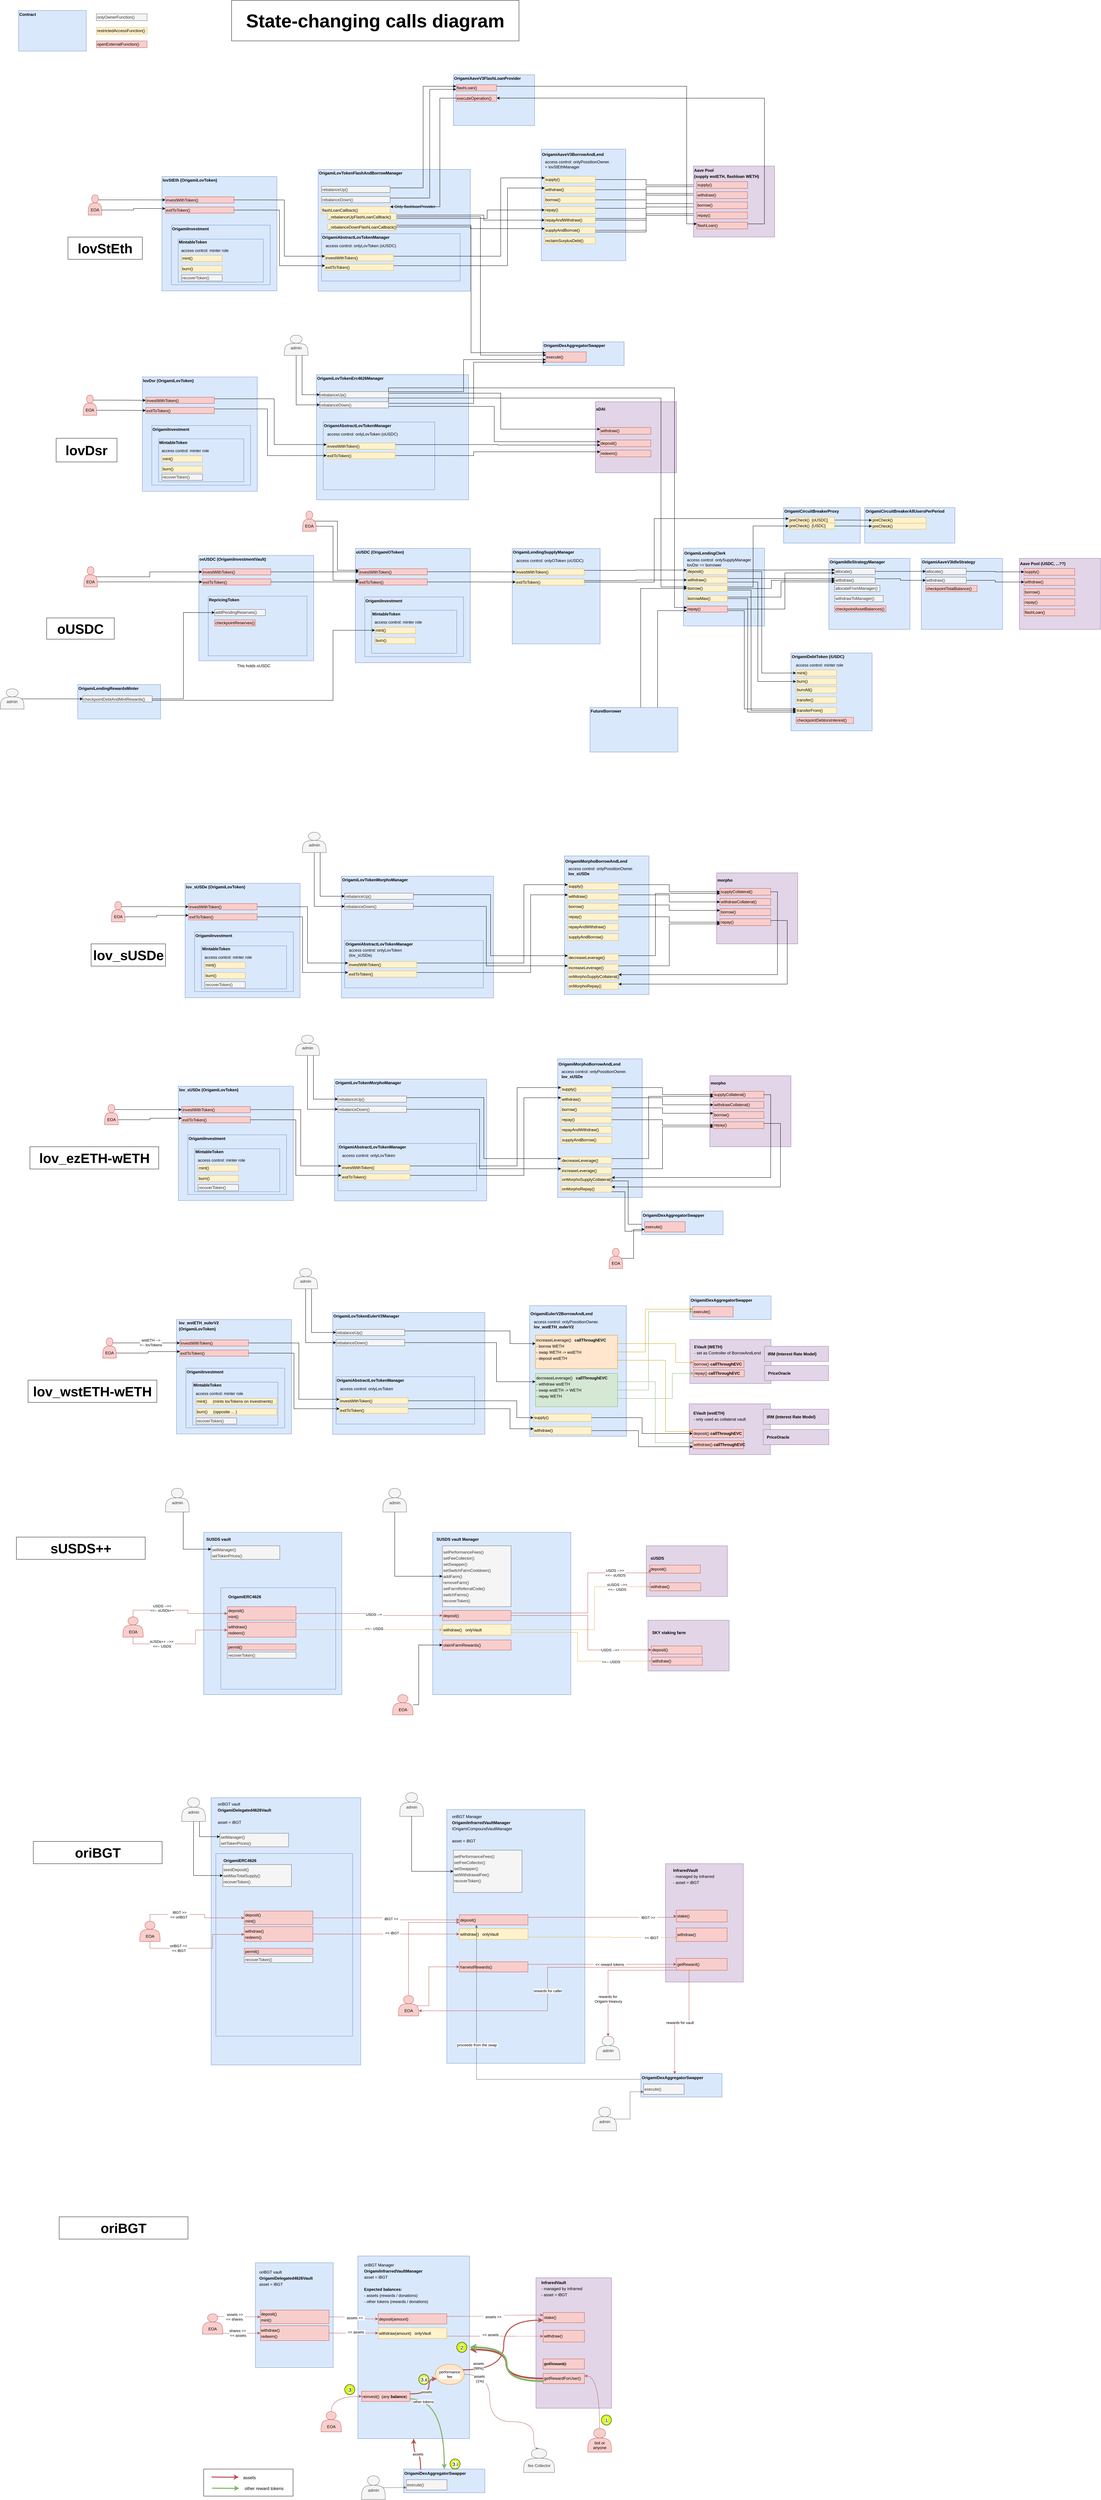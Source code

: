 <mxfile version="26.0.15">
  <diagram name="Page-1" id="6f-JhiVzj78bMLrCzDAU">
    <mxGraphModel dx="2944" dy="1173" grid="1" gridSize="10" guides="1" tooltips="1" connect="1" arrows="1" fold="1" page="1" pageScale="1" pageWidth="850" pageHeight="1100" math="0" shadow="0">
      <root>
        <mxCell id="0" />
        <mxCell id="1" parent="0" />
        <mxCell id="sUYsaNxipIeIxrwQtyJF-7" value="" style="rounded=0;whiteSpace=wrap;html=1;fillColor=#dae8fc;strokeColor=#6c8ebf;" parent="1" vertex="1">
          <mxGeometry x="526.5" y="5390" width="408.5" height="750" as="geometry" />
        </mxCell>
        <mxCell id="E9fr20aTo7T8fgr599q_-31" value="" style="group;rounded=0;" parent="1" vertex="1" connectable="0">
          <mxGeometry x="1116.5" y="4610" width="240" height="150.06" as="geometry" />
        </mxCell>
        <mxCell id="E9fr20aTo7T8fgr599q_-32" value="" style="rounded=0;whiteSpace=wrap;html=1;fillColor=#e1d5e7;strokeColor=#9673a6;" parent="E9fr20aTo7T8fgr599q_-31" vertex="1">
          <mxGeometry width="240" height="150.06" as="geometry" />
        </mxCell>
        <mxCell id="E9fr20aTo7T8fgr599q_-33" value="&lt;div style=&quot;line-height: 18px;&quot;&gt;&lt;b&gt;sUSDS&lt;/b&gt;&lt;/div&gt;" style="text;html=1;align=left;verticalAlign=middle;whiteSpace=wrap;rounded=0;" parent="E9fr20aTo7T8fgr599q_-31" vertex="1">
          <mxGeometry x="10" y="8.642" width="220" height="54.567" as="geometry" />
        </mxCell>
        <mxCell id="E9fr20aTo7T8fgr599q_-34" value="deposit()" style="rounded=0;whiteSpace=wrap;html=1;fillColor=#f8cecc;strokeColor=#b85450;align=left;" parent="E9fr20aTo7T8fgr599q_-31" vertex="1">
          <mxGeometry x="10" y="57.06" width="150" height="23.94" as="geometry" />
        </mxCell>
        <mxCell id="E9fr20aTo7T8fgr599q_-35" value="withdraw()" style="rounded=0;whiteSpace=wrap;html=1;fillColor=#f8cecc;strokeColor=#b85450;align=left;" parent="E9fr20aTo7T8fgr599q_-31" vertex="1">
          <mxGeometry x="11" y="109.06" width="150" height="23.94" as="geometry" />
        </mxCell>
        <mxCell id="E9fr20aTo7T8fgr599q_-1" value="" style="rounded=0;whiteSpace=wrap;html=1;fillColor=#dae8fc;strokeColor=#6c8ebf;" parent="1" vertex="1">
          <mxGeometry x="-192.5" y="4570" width="408.5" height="480" as="geometry" />
        </mxCell>
        <mxCell id="E9fr20aTo7T8fgr599q_-18" value="" style="rounded=0;whiteSpace=wrap;html=1;fillColor=#dae8fc;strokeColor=#6c8ebf;" parent="1" vertex="1">
          <mxGeometry x="485" y="4570" width="408.5" height="480" as="geometry" />
        </mxCell>
        <mxCell id="A9rZ9w3tn6_ET8h4Rsqi-1" value="" style="rounded=0;whiteSpace=wrap;html=1;fillColor=#dae8fc;strokeColor=#6c8ebf;" parent="1" vertex="1">
          <mxGeometry x="-207" y="1681.25" width="340" height="311.67" as="geometry" />
        </mxCell>
        <mxCell id="Shvr4qjc4TtpCzl6Z2yE-230" value="" style="group;rounded=0;" parent="1" vertex="1" connectable="0">
          <mxGeometry x="966" y="1227" width="240" height="210" as="geometry" />
        </mxCell>
        <mxCell id="Shvr4qjc4TtpCzl6Z2yE-231" value="" style="rounded=0;whiteSpace=wrap;html=1;fillColor=#e1d5e7;strokeColor=#9673a6;" parent="Shvr4qjc4TtpCzl6Z2yE-230" vertex="1">
          <mxGeometry width="240" height="210" as="geometry" />
        </mxCell>
        <mxCell id="Shvr4qjc4TtpCzl6Z2yE-232" value="&lt;div style=&quot;line-height: 18px;&quot;&gt;&lt;b&gt;sDAI&lt;/b&gt;&lt;/div&gt;" style="text;html=1;align=left;verticalAlign=middle;whiteSpace=wrap;rounded=0;" parent="Shvr4qjc4TtpCzl6Z2yE-230" vertex="1">
          <mxGeometry y="6" width="220" height="30" as="geometry" />
        </mxCell>
        <mxCell id="Shvr4qjc4TtpCzl6Z2yE-233" value="deposit()" style="rounded=0;whiteSpace=wrap;html=1;fillColor=#f8cecc;strokeColor=#b85450;align=left;" parent="Shvr4qjc4TtpCzl6Z2yE-230" vertex="1">
          <mxGeometry x="14" y="113" width="150" height="20" as="geometry" />
        </mxCell>
        <mxCell id="Shvr4qjc4TtpCzl6Z2yE-234" value="withdraw()" style="rounded=0;whiteSpace=wrap;html=1;fillColor=#f8cecc;strokeColor=#b85450;align=left;" parent="Shvr4qjc4TtpCzl6Z2yE-230" vertex="1">
          <mxGeometry x="14" y="76" width="150" height="20" as="geometry" />
        </mxCell>
        <mxCell id="Shvr4qjc4TtpCzl6Z2yE-246" value="redeem()" style="rounded=0;whiteSpace=wrap;html=1;fillColor=#f8cecc;strokeColor=#b85450;align=left;" parent="Shvr4qjc4TtpCzl6Z2yE-230" vertex="1">
          <mxGeometry x="14" y="143" width="150" height="20" as="geometry" />
        </mxCell>
        <mxCell id="Shvr4qjc4TtpCzl6Z2yE-171" value="" style="rounded=0;whiteSpace=wrap;html=1;fillColor=#dae8fc;strokeColor=#6c8ebf;" parent="1" vertex="1">
          <mxGeometry x="256" y="1660.63" width="340" height="338" as="geometry" />
        </mxCell>
        <mxCell id="Shvr4qjc4TtpCzl6Z2yE-101" value="" style="group;rounded=0;" parent="1" vertex="1" connectable="0">
          <mxGeometry x="2220" y="1690" width="240" height="210" as="geometry" />
        </mxCell>
        <mxCell id="Shvr4qjc4TtpCzl6Z2yE-102" value="" style="rounded=0;whiteSpace=wrap;html=1;fillColor=#e1d5e7;strokeColor=#9673a6;" parent="Shvr4qjc4TtpCzl6Z2yE-101" vertex="1">
          <mxGeometry width="240" height="210" as="geometry" />
        </mxCell>
        <mxCell id="Shvr4qjc4TtpCzl6Z2yE-103" value="&lt;div style=&quot;line-height: 18px;&quot;&gt;&lt;b&gt;Aave Pool (USDC, ...??)&lt;/b&gt;&lt;/div&gt;" style="text;html=1;align=left;verticalAlign=middle;whiteSpace=wrap;rounded=0;" parent="Shvr4qjc4TtpCzl6Z2yE-101" vertex="1">
          <mxGeometry width="220" height="30" as="geometry" />
        </mxCell>
        <mxCell id="Shvr4qjc4TtpCzl6Z2yE-104" value="supply()" style="rounded=0;whiteSpace=wrap;html=1;fillColor=#f8cecc;strokeColor=#b85450;align=left;" parent="Shvr4qjc4TtpCzl6Z2yE-101" vertex="1">
          <mxGeometry x="14" y="30" width="150" height="20" as="geometry" />
        </mxCell>
        <mxCell id="Shvr4qjc4TtpCzl6Z2yE-105" value="withdraw()" style="rounded=0;whiteSpace=wrap;html=1;fillColor=#f8cecc;strokeColor=#b85450;align=left;" parent="Shvr4qjc4TtpCzl6Z2yE-101" vertex="1">
          <mxGeometry x="14" y="60" width="150" height="20" as="geometry" />
        </mxCell>
        <mxCell id="Shvr4qjc4TtpCzl6Z2yE-106" value="borrow()" style="rounded=0;whiteSpace=wrap;html=1;fillColor=#f8cecc;strokeColor=#b85450;align=left;" parent="Shvr4qjc4TtpCzl6Z2yE-101" vertex="1">
          <mxGeometry x="14" y="90" width="150" height="20" as="geometry" />
        </mxCell>
        <mxCell id="Shvr4qjc4TtpCzl6Z2yE-107" value="repay()" style="rounded=0;whiteSpace=wrap;html=1;fillColor=#f8cecc;strokeColor=#b85450;align=left;" parent="Shvr4qjc4TtpCzl6Z2yE-101" vertex="1">
          <mxGeometry x="14" y="120" width="150" height="20" as="geometry" />
        </mxCell>
        <mxCell id="Shvr4qjc4TtpCzl6Z2yE-108" value="flashLoan()" style="rounded=0;whiteSpace=wrap;html=1;fillColor=#f8cecc;strokeColor=#b85450;align=left;" parent="Shvr4qjc4TtpCzl6Z2yE-101" vertex="1">
          <mxGeometry x="14" y="150" width="150" height="20" as="geometry" />
        </mxCell>
        <mxCell id="Shvr4qjc4TtpCzl6Z2yE-9" value="" style="group;rounded=0;" parent="1" vertex="1" connectable="0">
          <mxGeometry x="806" y="480" width="250" height="330" as="geometry" />
        </mxCell>
        <mxCell id="Shvr4qjc4TtpCzl6Z2yE-10" value="" style="rounded=0;whiteSpace=wrap;html=1;fillColor=#dae8fc;strokeColor=#6c8ebf;" parent="Shvr4qjc4TtpCzl6Z2yE-9" vertex="1">
          <mxGeometry width="250" height="330" as="geometry" />
        </mxCell>
        <mxCell id="Shvr4qjc4TtpCzl6Z2yE-11" value="&lt;div style=&quot;line-height: 18px;&quot;&gt;&lt;b&gt;OrigamiAaveV3BorrowAndLend&lt;/b&gt;&lt;/div&gt;" style="text;html=1;align=left;verticalAlign=middle;whiteSpace=wrap;rounded=0;" parent="Shvr4qjc4TtpCzl6Z2yE-9" vertex="1">
          <mxGeometry width="250" height="30" as="geometry" />
        </mxCell>
        <mxCell id="Shvr4qjc4TtpCzl6Z2yE-12" value="supply()" style="rounded=0;whiteSpace=wrap;html=1;fillColor=#fff2cc;strokeColor=#d6b656;align=left;" parent="Shvr4qjc4TtpCzl6Z2yE-9" vertex="1">
          <mxGeometry x="10" y="80" width="150" height="20" as="geometry" />
        </mxCell>
        <mxCell id="Shvr4qjc4TtpCzl6Z2yE-13" value="withdraw()" style="rounded=0;whiteSpace=wrap;html=1;fillColor=#fff2cc;strokeColor=#d6b656;align=left;" parent="Shvr4qjc4TtpCzl6Z2yE-9" vertex="1">
          <mxGeometry x="10" y="110" width="150" height="20" as="geometry" />
        </mxCell>
        <mxCell id="Shvr4qjc4TtpCzl6Z2yE-21" value="borrow()" style="rounded=0;whiteSpace=wrap;html=1;fillColor=#fff2cc;strokeColor=#d6b656;align=left;" parent="Shvr4qjc4TtpCzl6Z2yE-9" vertex="1">
          <mxGeometry x="10" y="140" width="150" height="20" as="geometry" />
        </mxCell>
        <mxCell id="Shvr4qjc4TtpCzl6Z2yE-29" value="repay()" style="rounded=0;whiteSpace=wrap;html=1;fillColor=#fff2cc;strokeColor=#d6b656;align=left;" parent="Shvr4qjc4TtpCzl6Z2yE-9" vertex="1">
          <mxGeometry x="10" y="170" width="150" height="20" as="geometry" />
        </mxCell>
        <mxCell id="Shvr4qjc4TtpCzl6Z2yE-30" value="repayAndWithdraw()" style="rounded=0;whiteSpace=wrap;html=1;fillColor=#fff2cc;strokeColor=#d6b656;align=left;" parent="Shvr4qjc4TtpCzl6Z2yE-9" vertex="1">
          <mxGeometry x="10" y="200" width="150" height="20" as="geometry" />
        </mxCell>
        <mxCell id="Shvr4qjc4TtpCzl6Z2yE-31" value="supplyAndBorrow()" style="rounded=0;whiteSpace=wrap;html=1;fillColor=#fff2cc;strokeColor=#d6b656;align=left;" parent="Shvr4qjc4TtpCzl6Z2yE-9" vertex="1">
          <mxGeometry x="10" y="230" width="150" height="20" as="geometry" />
        </mxCell>
        <mxCell id="Shvr4qjc4TtpCzl6Z2yE-51" value="&lt;div style=&quot;line-height: 18px;&quot;&gt;reclaimSurplusDebt()&lt;/div&gt;" style="rounded=0;whiteSpace=wrap;html=1;fillColor=#fff2cc;strokeColor=#d6b656;align=left;" parent="Shvr4qjc4TtpCzl6Z2yE-9" vertex="1">
          <mxGeometry x="10" y="260" width="150" height="20" as="geometry" />
        </mxCell>
        <mxCell id="Shvr4qjc4TtpCzl6Z2yE-52" value="access control: onlyPossitionOwner. =&amp;nbsp;lovStEthManager" style="text;html=1;align=left;verticalAlign=middle;whiteSpace=wrap;rounded=0;" parent="Shvr4qjc4TtpCzl6Z2yE-9" vertex="1">
          <mxGeometry x="9" y="30" width="240" height="30" as="geometry" />
        </mxCell>
        <mxCell id="Shvr4qjc4TtpCzl6Z2yE-3" value="onlyOwnerFunction()" style="rounded=0;whiteSpace=wrap;html=1;fillColor=#f5f5f5;fontColor=#333333;strokeColor=#666666;align=left;" parent="1" vertex="1">
          <mxGeometry x="-510" y="80" width="150" height="20" as="geometry" />
        </mxCell>
        <mxCell id="Shvr4qjc4TtpCzl6Z2yE-4" value="restrictedAccessFunction()" style="rounded=0;whiteSpace=wrap;html=1;fillColor=#fff2cc;strokeColor=#d6b656;align=left;" parent="1" vertex="1">
          <mxGeometry x="-510" y="120" width="150" height="20" as="geometry" />
        </mxCell>
        <mxCell id="Shvr4qjc4TtpCzl6Z2yE-5" value="openExternalFunction()" style="rounded=0;whiteSpace=wrap;html=1;fillColor=#f8cecc;strokeColor=#b85450;align=left;" parent="1" vertex="1">
          <mxGeometry x="-510" y="160" width="150" height="20" as="geometry" />
        </mxCell>
        <mxCell id="Shvr4qjc4TtpCzl6Z2yE-6" value="" style="group;rounded=0;" parent="1" vertex="1" connectable="0">
          <mxGeometry x="-740" y="70" width="200" height="120" as="geometry" />
        </mxCell>
        <mxCell id="Shvr4qjc4TtpCzl6Z2yE-7" value="" style="group;rounded=0;" parent="Shvr4qjc4TtpCzl6Z2yE-6" vertex="1" connectable="0">
          <mxGeometry width="200" height="120" as="geometry" />
        </mxCell>
        <mxCell id="Shvr4qjc4TtpCzl6Z2yE-1" value="" style="rounded=0;whiteSpace=wrap;html=1;fillColor=#dae8fc;strokeColor=#6c8ebf;" parent="Shvr4qjc4TtpCzl6Z2yE-7" vertex="1">
          <mxGeometry width="200" height="120" as="geometry" />
        </mxCell>
        <mxCell id="Shvr4qjc4TtpCzl6Z2yE-2" value="&lt;div style=&quot;line-height: 18px;&quot;&gt;&lt;b&gt;Contract&lt;/b&gt;&lt;/div&gt;" style="text;html=1;align=left;verticalAlign=middle;whiteSpace=wrap;rounded=0;" parent="Shvr4qjc4TtpCzl6Z2yE-7" vertex="1">
          <mxGeometry width="200" height="22.5" as="geometry" />
        </mxCell>
        <mxCell id="Shvr4qjc4TtpCzl6Z2yE-42" style="edgeStyle=orthogonalEdgeStyle;rounded=0;orthogonalLoop=1;jettySize=auto;html=1;exitX=1;exitY=0.5;exitDx=0;exitDy=0;entryX=0;entryY=0.5;entryDx=0;entryDy=0;" parent="1" source="Shvr4qjc4TtpCzl6Z2yE-12" target="Shvr4qjc4TtpCzl6Z2yE-38" edge="1">
          <mxGeometry relative="1" as="geometry" />
        </mxCell>
        <mxCell id="Shvr4qjc4TtpCzl6Z2yE-43" style="edgeStyle=orthogonalEdgeStyle;rounded=0;orthogonalLoop=1;jettySize=auto;html=1;exitX=1;exitY=0.5;exitDx=0;exitDy=0;entryX=0;entryY=0.25;entryDx=0;entryDy=0;" parent="1" source="Shvr4qjc4TtpCzl6Z2yE-13" target="Shvr4qjc4TtpCzl6Z2yE-39" edge="1">
          <mxGeometry relative="1" as="geometry" />
        </mxCell>
        <mxCell id="Shvr4qjc4TtpCzl6Z2yE-44" style="edgeStyle=orthogonalEdgeStyle;rounded=0;orthogonalLoop=1;jettySize=auto;html=1;exitX=1;exitY=0.5;exitDx=0;exitDy=0;entryX=0;entryY=0.25;entryDx=0;entryDy=0;" parent="1" source="Shvr4qjc4TtpCzl6Z2yE-21" target="Shvr4qjc4TtpCzl6Z2yE-40" edge="1">
          <mxGeometry relative="1" as="geometry" />
        </mxCell>
        <mxCell id="Shvr4qjc4TtpCzl6Z2yE-45" style="edgeStyle=orthogonalEdgeStyle;rounded=0;orthogonalLoop=1;jettySize=auto;html=1;exitX=1;exitY=0.25;exitDx=0;exitDy=0;entryX=0;entryY=0.25;entryDx=0;entryDy=0;" parent="1" source="Shvr4qjc4TtpCzl6Z2yE-29" target="Shvr4qjc4TtpCzl6Z2yE-41" edge="1">
          <mxGeometry relative="1" as="geometry" />
        </mxCell>
        <mxCell id="Shvr4qjc4TtpCzl6Z2yE-46" style="edgeStyle=orthogonalEdgeStyle;rounded=0;orthogonalLoop=1;jettySize=auto;html=1;exitX=1;exitY=0.25;exitDx=0;exitDy=0;entryX=0;entryY=0.5;entryDx=0;entryDy=0;" parent="1" source="Shvr4qjc4TtpCzl6Z2yE-30" target="Shvr4qjc4TtpCzl6Z2yE-41" edge="1">
          <mxGeometry relative="1" as="geometry" />
        </mxCell>
        <mxCell id="Shvr4qjc4TtpCzl6Z2yE-47" style="edgeStyle=orthogonalEdgeStyle;rounded=0;orthogonalLoop=1;jettySize=auto;html=1;exitX=1;exitY=0.5;exitDx=0;exitDy=0;entryX=0;entryY=0.5;entryDx=0;entryDy=0;" parent="1" source="Shvr4qjc4TtpCzl6Z2yE-30" target="Shvr4qjc4TtpCzl6Z2yE-39" edge="1">
          <mxGeometry relative="1" as="geometry" />
        </mxCell>
        <mxCell id="Shvr4qjc4TtpCzl6Z2yE-48" style="edgeStyle=orthogonalEdgeStyle;rounded=0;orthogonalLoop=1;jettySize=auto;html=1;exitX=1;exitY=0.5;exitDx=0;exitDy=0;entryX=0;entryY=0.75;entryDx=0;entryDy=0;" parent="1" source="Shvr4qjc4TtpCzl6Z2yE-31" target="Shvr4qjc4TtpCzl6Z2yE-38" edge="1">
          <mxGeometry relative="1" as="geometry" />
        </mxCell>
        <mxCell id="Shvr4qjc4TtpCzl6Z2yE-49" style="edgeStyle=orthogonalEdgeStyle;rounded=0;orthogonalLoop=1;jettySize=auto;html=1;exitX=1;exitY=0.75;exitDx=0;exitDy=0;entryX=0;entryY=0.75;entryDx=0;entryDy=0;" parent="1" source="Shvr4qjc4TtpCzl6Z2yE-31" target="Shvr4qjc4TtpCzl6Z2yE-40" edge="1">
          <mxGeometry relative="1" as="geometry" />
        </mxCell>
        <mxCell id="Shvr4qjc4TtpCzl6Z2yE-50" value="" style="group;rounded=0;" parent="1" vertex="1" connectable="0">
          <mxGeometry x="1256" y="530" width="240" height="210" as="geometry" />
        </mxCell>
        <mxCell id="Shvr4qjc4TtpCzl6Z2yE-36" value="" style="rounded=0;whiteSpace=wrap;html=1;fillColor=#e1d5e7;strokeColor=#9673a6;" parent="Shvr4qjc4TtpCzl6Z2yE-50" vertex="1">
          <mxGeometry width="240" height="210" as="geometry" />
        </mxCell>
        <mxCell id="Shvr4qjc4TtpCzl6Z2yE-37" value="&lt;div style=&quot;line-height: 18px;&quot;&gt;&lt;b&gt;Aave Pool&amp;nbsp; &amp;nbsp;&lt;/b&gt;&lt;/div&gt;&lt;div style=&quot;line-height: 18px;&quot;&gt;&lt;b&gt;(supply wstETH,&amp;nbsp;&lt;/b&gt;&lt;b style=&quot;background-color: initial;&quot;&gt;flashloan WETH)&amp;nbsp;&lt;/b&gt;&lt;/div&gt;" style="text;html=1;align=left;verticalAlign=middle;whiteSpace=wrap;rounded=0;" parent="Shvr4qjc4TtpCzl6Z2yE-50" vertex="1">
          <mxGeometry y="6" width="220" height="30" as="geometry" />
        </mxCell>
        <mxCell id="Shvr4qjc4TtpCzl6Z2yE-38" value="supply()" style="rounded=0;whiteSpace=wrap;html=1;fillColor=#f8cecc;strokeColor=#b85450;align=left;" parent="Shvr4qjc4TtpCzl6Z2yE-50" vertex="1">
          <mxGeometry x="10" y="46" width="150" height="20" as="geometry" />
        </mxCell>
        <mxCell id="Shvr4qjc4TtpCzl6Z2yE-39" value="withdraw()" style="rounded=0;whiteSpace=wrap;html=1;fillColor=#f8cecc;strokeColor=#b85450;align=left;" parent="Shvr4qjc4TtpCzl6Z2yE-50" vertex="1">
          <mxGeometry x="10" y="76" width="150" height="20" as="geometry" />
        </mxCell>
        <mxCell id="Shvr4qjc4TtpCzl6Z2yE-40" value="borrow()" style="rounded=0;whiteSpace=wrap;html=1;fillColor=#f8cecc;strokeColor=#b85450;align=left;" parent="Shvr4qjc4TtpCzl6Z2yE-50" vertex="1">
          <mxGeometry x="10" y="106" width="150" height="20" as="geometry" />
        </mxCell>
        <mxCell id="Shvr4qjc4TtpCzl6Z2yE-41" value="repay()" style="rounded=0;whiteSpace=wrap;html=1;fillColor=#f8cecc;strokeColor=#b85450;align=left;" parent="Shvr4qjc4TtpCzl6Z2yE-50" vertex="1">
          <mxGeometry x="10" y="136" width="150" height="20" as="geometry" />
        </mxCell>
        <mxCell id="Shvr4qjc4TtpCzl6Z2yE-71" value="flashLoan()" style="rounded=0;whiteSpace=wrap;html=1;fillColor=#f8cecc;strokeColor=#b85450;align=left;" parent="Shvr4qjc4TtpCzl6Z2yE-50" vertex="1">
          <mxGeometry x="10" y="166" width="150" height="20" as="geometry" />
        </mxCell>
        <mxCell id="Shvr4qjc4TtpCzl6Z2yE-53" value="" style="group;rounded=0;" parent="1" vertex="1" connectable="0">
          <mxGeometry x="1762.5" y="1540" width="267" height="105" as="geometry" />
        </mxCell>
        <mxCell id="Shvr4qjc4TtpCzl6Z2yE-54" value="" style="group;rounded=0;" parent="Shvr4qjc4TtpCzl6Z2yE-53" vertex="1" connectable="0">
          <mxGeometry width="267" height="105" as="geometry" />
        </mxCell>
        <mxCell id="Shvr4qjc4TtpCzl6Z2yE-55" value="" style="rounded=0;whiteSpace=wrap;html=1;fillColor=#dae8fc;strokeColor=#6c8ebf;" parent="Shvr4qjc4TtpCzl6Z2yE-54" vertex="1">
          <mxGeometry width="267" height="105" as="geometry" />
        </mxCell>
        <mxCell id="Shvr4qjc4TtpCzl6Z2yE-56" value="&lt;div style=&quot;line-height: 18px;&quot;&gt;&lt;div style=&quot;line-height: 18px;&quot;&gt;&lt;b&gt;OrigamiCircuitBreakerAllUsersPerPeriod&lt;/b&gt;&lt;/div&gt;&lt;/div&gt;" style="text;html=1;align=left;verticalAlign=middle;whiteSpace=wrap;rounded=0;" parent="Shvr4qjc4TtpCzl6Z2yE-54" vertex="1">
          <mxGeometry width="267" height="19.688" as="geometry" />
        </mxCell>
        <mxCell id="Shvr4qjc4TtpCzl6Z2yE-62" value="preCheck()" style="rounded=0;whiteSpace=wrap;html=1;fillColor=#fff2cc;strokeColor=#d6b656;align=left;" parent="Shvr4qjc4TtpCzl6Z2yE-54" vertex="1">
          <mxGeometry x="21.36" y="28.636" width="160.2" height="17.5" as="geometry" />
        </mxCell>
        <mxCell id="Shvr4qjc4TtpCzl6Z2yE-288" value="preCheck()" style="rounded=0;whiteSpace=wrap;html=1;fillColor=#fff2cc;strokeColor=#d6b656;align=left;" parent="Shvr4qjc4TtpCzl6Z2yE-54" vertex="1">
          <mxGeometry x="21.36" y="46.136" width="160.2" height="17.5" as="geometry" />
        </mxCell>
        <mxCell id="Shvr4qjc4TtpCzl6Z2yE-57" value="" style="group;rounded=0;" parent="1" vertex="1" connectable="0">
          <mxGeometry x="1522.5" y="1540" width="227" height="105" as="geometry" />
        </mxCell>
        <mxCell id="Shvr4qjc4TtpCzl6Z2yE-58" value="" style="group;rounded=0;" parent="Shvr4qjc4TtpCzl6Z2yE-57" vertex="1" connectable="0">
          <mxGeometry width="227" height="105" as="geometry" />
        </mxCell>
        <mxCell id="Shvr4qjc4TtpCzl6Z2yE-59" value="" style="rounded=0;whiteSpace=wrap;html=1;fillColor=#dae8fc;strokeColor=#6c8ebf;" parent="Shvr4qjc4TtpCzl6Z2yE-58" vertex="1">
          <mxGeometry width="227" height="105" as="geometry" />
        </mxCell>
        <mxCell id="Shvr4qjc4TtpCzl6Z2yE-60" value="&lt;div style=&quot;line-height: 18px;&quot;&gt;&lt;div style=&quot;line-height: 18px;&quot;&gt;&lt;div style=&quot;line-height: 18px;&quot;&gt;&lt;b&gt;OrigamiCircuitBreakerProxy&lt;/b&gt;&lt;/div&gt;&lt;/div&gt;&lt;/div&gt;" style="text;html=1;align=left;verticalAlign=middle;whiteSpace=wrap;rounded=0;" parent="Shvr4qjc4TtpCzl6Z2yE-58" vertex="1">
          <mxGeometry width="227" height="19.688" as="geometry" />
        </mxCell>
        <mxCell id="Shvr4qjc4TtpCzl6Z2yE-61" value="preCheck()&amp;nbsp; [oUSDC]" style="rounded=0;whiteSpace=wrap;html=1;fillColor=#fff2cc;strokeColor=#d6b656;align=left;" parent="Shvr4qjc4TtpCzl6Z2yE-58" vertex="1">
          <mxGeometry x="15.08" y="28.159" width="136.2" height="17.5" as="geometry" />
        </mxCell>
        <mxCell id="Shvr4qjc4TtpCzl6Z2yE-285" value="preCheck()&amp;nbsp; [USDC]" style="rounded=0;whiteSpace=wrap;html=1;fillColor=#fff2cc;strokeColor=#d6b656;align=left;" parent="Shvr4qjc4TtpCzl6Z2yE-58" vertex="1">
          <mxGeometry x="15.08" y="45.659" width="136.2" height="17.5" as="geometry" />
        </mxCell>
        <mxCell id="Shvr4qjc4TtpCzl6Z2yE-63" style="edgeStyle=orthogonalEdgeStyle;rounded=0;orthogonalLoop=1;jettySize=auto;html=1;exitX=1;exitY=0.5;exitDx=0;exitDy=0;" parent="1" source="Shvr4qjc4TtpCzl6Z2yE-61" target="Shvr4qjc4TtpCzl6Z2yE-62" edge="1">
          <mxGeometry relative="1" as="geometry" />
        </mxCell>
        <mxCell id="Shvr4qjc4TtpCzl6Z2yE-65" value="" style="group;rounded=0;" parent="1" vertex="1" connectable="0">
          <mxGeometry x="546" y="260" width="240" height="150" as="geometry" />
        </mxCell>
        <mxCell id="Shvr4qjc4TtpCzl6Z2yE-66" value="" style="rounded=0;whiteSpace=wrap;html=1;fillColor=#dae8fc;strokeColor=#6c8ebf;" parent="Shvr4qjc4TtpCzl6Z2yE-65" vertex="1">
          <mxGeometry width="240" height="150" as="geometry" />
        </mxCell>
        <mxCell id="Shvr4qjc4TtpCzl6Z2yE-67" value="&lt;div style=&quot;line-height: 18px;&quot;&gt;&lt;div style=&quot;line-height: 18px;&quot;&gt;&lt;div style=&quot;line-height: 18px;&quot;&gt;&lt;div style=&quot;line-height: 18px;&quot;&gt;&lt;b&gt;OrigamiAaveV3FlashLoanProvider&lt;/b&gt;&lt;/div&gt;&lt;/div&gt;&lt;/div&gt;&lt;/div&gt;" style="text;html=1;align=left;verticalAlign=middle;whiteSpace=wrap;rounded=0;" parent="Shvr4qjc4TtpCzl6Z2yE-65" vertex="1">
          <mxGeometry width="200" height="20.625" as="geometry" />
        </mxCell>
        <mxCell id="Shvr4qjc4TtpCzl6Z2yE-68" value="flashLoan()" style="rounded=0;whiteSpace=wrap;html=1;fillColor=#f8cecc;strokeColor=#b85450;align=left;" parent="Shvr4qjc4TtpCzl6Z2yE-65" vertex="1">
          <mxGeometry x="8" y="29.5" width="120" height="18.333" as="geometry" />
        </mxCell>
        <mxCell id="Shvr4qjc4TtpCzl6Z2yE-69" value="&lt;div style=&quot;line-height: 18px;&quot;&gt;executeOperation()&lt;/div&gt;" style="rounded=0;whiteSpace=wrap;html=1;fillColor=#f8cecc;strokeColor=#b85450;align=left;" parent="Shvr4qjc4TtpCzl6Z2yE-65" vertex="1">
          <mxGeometry x="8" y="60" width="120" height="18.333" as="geometry" />
        </mxCell>
        <mxCell id="Shvr4qjc4TtpCzl6Z2yE-78" value="" style="rounded=0;whiteSpace=wrap;html=1;fillColor=#dae8fc;strokeColor=#6c8ebf;" parent="1" vertex="1">
          <mxGeometry x="811" y="1050" width="240" height="70" as="geometry" />
        </mxCell>
        <mxCell id="Shvr4qjc4TtpCzl6Z2yE-79" value="&lt;div style=&quot;line-height: 18px;&quot;&gt;&lt;div style=&quot;line-height: 18px;&quot;&gt;&lt;div style=&quot;line-height: 18px;&quot;&gt;&lt;div style=&quot;line-height: 18px;&quot;&gt;&lt;div style=&quot;line-height: 18px;&quot;&gt;&lt;b&gt;OrigamiDexAggregatorSwapper&lt;/b&gt;&lt;/div&gt;&lt;/div&gt;&lt;/div&gt;&lt;/div&gt;&lt;/div&gt;" style="text;html=1;align=left;verticalAlign=middle;whiteSpace=wrap;rounded=0;" parent="1" vertex="1">
          <mxGeometry x="811" y="1050" width="200" height="20.625" as="geometry" />
        </mxCell>
        <mxCell id="Shvr4qjc4TtpCzl6Z2yE-80" value="execute()" style="rounded=0;whiteSpace=wrap;html=1;fillColor=#f8cecc;strokeColor=#b85450;align=left;" parent="1" vertex="1">
          <mxGeometry x="819" y="1079.5" width="120" height="30.5" as="geometry" />
        </mxCell>
        <mxCell id="Shvr4qjc4TtpCzl6Z2yE-96" value="" style="rounded=0;whiteSpace=wrap;html=1;fillColor=#dae8fc;strokeColor=#6c8ebf;" parent="1" vertex="1">
          <mxGeometry x="1930" y="1690" width="240" height="210" as="geometry" />
        </mxCell>
        <mxCell id="Shvr4qjc4TtpCzl6Z2yE-97" value="&lt;div style=&quot;line-height: 18px;&quot;&gt;&lt;div style=&quot;line-height: 18px;&quot;&gt;&lt;div style=&quot;line-height: 18px;&quot;&gt;&lt;div style=&quot;line-height: 18px;&quot;&gt;&lt;div style=&quot;line-height: 18px;&quot;&gt;&lt;div style=&quot;line-height: 18px;&quot;&gt;&lt;b&gt;OrigamiAaveV3IdleStrategy&lt;/b&gt;&lt;/div&gt;&lt;/div&gt;&lt;/div&gt;&lt;/div&gt;&lt;/div&gt;&lt;/div&gt;" style="text;html=1;align=left;verticalAlign=middle;whiteSpace=wrap;rounded=0;" parent="1" vertex="1">
          <mxGeometry x="1930" y="1690" width="200" height="20.625" as="geometry" />
        </mxCell>
        <mxCell id="Shvr4qjc4TtpCzl6Z2yE-109" style="edgeStyle=orthogonalEdgeStyle;rounded=0;orthogonalLoop=1;jettySize=auto;html=1;exitX=1;exitY=0.5;exitDx=0;exitDy=0;entryX=0;entryY=0.5;entryDx=0;entryDy=0;" parent="1" source="Shvr4qjc4TtpCzl6Z2yE-98" target="Shvr4qjc4TtpCzl6Z2yE-104" edge="1">
          <mxGeometry relative="1" as="geometry" />
        </mxCell>
        <mxCell id="Shvr4qjc4TtpCzl6Z2yE-98" value="allocate()" style="rounded=0;whiteSpace=wrap;html=1;fillColor=#f5f5f5;strokeColor=#666666;align=left;fontColor=#333333;" parent="1" vertex="1">
          <mxGeometry x="1943" y="1719.5" width="120" height="18.333" as="geometry" />
        </mxCell>
        <mxCell id="Shvr4qjc4TtpCzl6Z2yE-110" style="edgeStyle=orthogonalEdgeStyle;rounded=0;orthogonalLoop=1;jettySize=auto;html=1;exitX=1;exitY=0.5;exitDx=0;exitDy=0;entryX=0;entryY=0.5;entryDx=0;entryDy=0;" parent="1" source="Shvr4qjc4TtpCzl6Z2yE-99" target="Shvr4qjc4TtpCzl6Z2yE-105" edge="1">
          <mxGeometry relative="1" as="geometry" />
        </mxCell>
        <mxCell id="Shvr4qjc4TtpCzl6Z2yE-99" value="withdraw()" style="rounded=0;whiteSpace=wrap;html=1;fillColor=#f5f5f5;strokeColor=#666666;align=left;fontColor=#333333;" parent="1" vertex="1">
          <mxGeometry x="1943" y="1745.83" width="120" height="18.333" as="geometry" />
        </mxCell>
        <mxCell id="Shvr4qjc4TtpCzl6Z2yE-100" value="&lt;div style=&quot;line-height: 18px;&quot;&gt;checkpointTotalBalance()&lt;/div&gt;" style="rounded=0;whiteSpace=wrap;html=1;fillColor=#f8cecc;strokeColor=#b85450;align=left;" parent="1" vertex="1">
          <mxGeometry x="1943" y="1770" width="152" height="18.33" as="geometry" />
        </mxCell>
        <mxCell id="Shvr4qjc4TtpCzl6Z2yE-111" value="" style="rounded=0;whiteSpace=wrap;html=1;fillColor=#dae8fc;strokeColor=#6c8ebf;" parent="1" vertex="1">
          <mxGeometry x="1656.5" y="1690" width="240" height="210" as="geometry" />
        </mxCell>
        <mxCell id="Shvr4qjc4TtpCzl6Z2yE-112" value="&lt;div style=&quot;line-height: 18px;&quot;&gt;&lt;div style=&quot;line-height: 18px;&quot;&gt;&lt;div style=&quot;line-height: 18px;&quot;&gt;&lt;div style=&quot;line-height: 18px;&quot;&gt;&lt;div style=&quot;line-height: 18px;&quot;&gt;&lt;div style=&quot;line-height: 18px;&quot;&gt;&lt;div style=&quot;line-height: 18px;&quot;&gt;&lt;b&gt;OrigamiIdleStrategyManager&lt;/b&gt;&lt;/div&gt;&lt;/div&gt;&lt;/div&gt;&lt;/div&gt;&lt;/div&gt;&lt;/div&gt;&lt;/div&gt;" style="text;html=1;align=left;verticalAlign=middle;whiteSpace=wrap;rounded=0;" parent="1" vertex="1">
          <mxGeometry x="1656.5" y="1690" width="200" height="20.625" as="geometry" />
        </mxCell>
        <mxCell id="Shvr4qjc4TtpCzl6Z2yE-116" style="edgeStyle=orthogonalEdgeStyle;rounded=0;orthogonalLoop=1;jettySize=auto;html=1;exitX=1;exitY=0.5;exitDx=0;exitDy=0;entryX=0;entryY=0.5;entryDx=0;entryDy=0;" parent="1" source="Shvr4qjc4TtpCzl6Z2yE-113" target="Shvr4qjc4TtpCzl6Z2yE-98" edge="1">
          <mxGeometry relative="1" as="geometry" />
        </mxCell>
        <mxCell id="Shvr4qjc4TtpCzl6Z2yE-113" value="allocate()" style="rounded=0;whiteSpace=wrap;html=1;fillColor=#f5f5f5;strokeColor=#666666;align=left;fontColor=#333333;" parent="1" vertex="1">
          <mxGeometry x="1673.5" y="1719.5" width="120" height="18.333" as="geometry" />
        </mxCell>
        <mxCell id="Shvr4qjc4TtpCzl6Z2yE-117" style="edgeStyle=orthogonalEdgeStyle;rounded=0;orthogonalLoop=1;jettySize=auto;html=1;exitX=1;exitY=0.25;exitDx=0;exitDy=0;" parent="1" source="Shvr4qjc4TtpCzl6Z2yE-114" target="Shvr4qjc4TtpCzl6Z2yE-99" edge="1">
          <mxGeometry relative="1" as="geometry" />
        </mxCell>
        <mxCell id="Shvr4qjc4TtpCzl6Z2yE-114" value="withdraw()" style="rounded=0;whiteSpace=wrap;html=1;fillColor=#f5f5f5;strokeColor=#666666;align=left;fontColor=#333333;" parent="1" vertex="1">
          <mxGeometry x="1673.5" y="1745.83" width="120" height="18.333" as="geometry" />
        </mxCell>
        <mxCell id="Shvr4qjc4TtpCzl6Z2yE-115" value="&lt;div style=&quot;line-height: 18px;&quot;&gt;&lt;div style=&quot;line-height: 18px;&quot;&gt;checkpointAssetBalances()&lt;/div&gt;&lt;/div&gt;" style="rounded=0;whiteSpace=wrap;html=1;fillColor=#f8cecc;strokeColor=#b85450;align=left;" parent="1" vertex="1">
          <mxGeometry x="1673.5" y="1830" width="152" height="18.33" as="geometry" />
        </mxCell>
        <mxCell id="Shvr4qjc4TtpCzl6Z2yE-118" value="allocateFromManager()" style="rounded=0;whiteSpace=wrap;html=1;fillColor=#f5f5f5;strokeColor=#666666;align=left;fontColor=#333333;" parent="1" vertex="1">
          <mxGeometry x="1673.5" y="1770" width="134" height="18.33" as="geometry" />
        </mxCell>
        <mxCell id="Shvr4qjc4TtpCzl6Z2yE-119" value="withdrawToManager()" style="rounded=0;whiteSpace=wrap;html=1;fillColor=#f5f5f5;strokeColor=#666666;align=left;fontColor=#333333;" parent="1" vertex="1">
          <mxGeometry x="1673.5" y="1800" width="144" height="18.33" as="geometry" />
        </mxCell>
        <mxCell id="Shvr4qjc4TtpCzl6Z2yE-120" value="" style="rounded=0;whiteSpace=wrap;html=1;fillColor=#dae8fc;strokeColor=#6c8ebf;" parent="1" vertex="1">
          <mxGeometry x="1544.5" y="1970" width="240" height="230" as="geometry" />
        </mxCell>
        <mxCell id="Shvr4qjc4TtpCzl6Z2yE-121" value="&lt;div style=&quot;line-height: 18px;&quot;&gt;&lt;div style=&quot;line-height: 18px;&quot;&gt;&lt;div style=&quot;line-height: 18px;&quot;&gt;&lt;div style=&quot;line-height: 18px;&quot;&gt;&lt;div style=&quot;line-height: 18px;&quot;&gt;&lt;b&gt;OrigamiDebtToken (iUSDC)&lt;/b&gt;&lt;br&gt;&lt;/div&gt;&lt;/div&gt;&lt;/div&gt;&lt;/div&gt;&lt;/div&gt;" style="text;html=1;align=left;verticalAlign=middle;whiteSpace=wrap;rounded=0;" parent="1" vertex="1">
          <mxGeometry x="1544.5" y="1970" width="200" height="20.625" as="geometry" />
        </mxCell>
        <mxCell id="Shvr4qjc4TtpCzl6Z2yE-122" value="mint()" style="rounded=0;whiteSpace=wrap;html=1;fillColor=#fff2cc;strokeColor=#d6b656;align=left;" parent="1" vertex="1">
          <mxGeometry x="1559.5" y="2020" width="120" height="18.333" as="geometry" />
        </mxCell>
        <mxCell id="Shvr4qjc4TtpCzl6Z2yE-123" value="burn()" style="rounded=0;whiteSpace=wrap;html=1;fillColor=#fff2cc;strokeColor=#d6b656;align=left;" parent="1" vertex="1">
          <mxGeometry x="1559.5" y="2045" width="120" height="18.333" as="geometry" />
        </mxCell>
        <mxCell id="Shvr4qjc4TtpCzl6Z2yE-124" value="access control: minter role" style="text;html=1;align=left;verticalAlign=middle;whiteSpace=wrap;rounded=0;" parent="1" vertex="1">
          <mxGeometry x="1556.5" y="1990.63" width="220" height="30" as="geometry" />
        </mxCell>
        <mxCell id="Shvr4qjc4TtpCzl6Z2yE-125" value="burnAll()" style="rounded=0;whiteSpace=wrap;html=1;fillColor=#fff2cc;strokeColor=#d6b656;align=left;" parent="1" vertex="1">
          <mxGeometry x="1559.5" y="2070" width="120" height="18.333" as="geometry" />
        </mxCell>
        <mxCell id="Shvr4qjc4TtpCzl6Z2yE-126" value="transfer()" style="rounded=0;whiteSpace=wrap;html=1;fillColor=#fff2cc;strokeColor=#d6b656;align=left;" parent="1" vertex="1">
          <mxGeometry x="1559.5" y="2100" width="120" height="18.333" as="geometry" />
        </mxCell>
        <mxCell id="Shvr4qjc4TtpCzl6Z2yE-127" value="&lt;span style=&quot;font-weight: normal;&quot;&gt;transferFrom()&lt;/span&gt;" style="rounded=0;whiteSpace=wrap;html=1;fillColor=#fff2cc;strokeColor=#d6b656;align=left;fontStyle=1;" parent="1" vertex="1">
          <mxGeometry x="1559.5" y="2130.83" width="120" height="18.333" as="geometry" />
        </mxCell>
        <mxCell id="Shvr4qjc4TtpCzl6Z2yE-128" value="checkpointDebtorsInterest()" style="rounded=0;whiteSpace=wrap;html=1;fillColor=#f8cecc;strokeColor=#b85450;align=left;" parent="1" vertex="1">
          <mxGeometry x="1559.5" y="2160" width="170" height="18.33" as="geometry" />
        </mxCell>
        <mxCell id="Shvr4qjc4TtpCzl6Z2yE-129" value="" style="rounded=0;whiteSpace=wrap;html=1;fillColor=#dae8fc;strokeColor=#6c8ebf;" parent="1" vertex="1">
          <mxGeometry x="1226.5" y="1660" width="240" height="230" as="geometry" />
        </mxCell>
        <mxCell id="Shvr4qjc4TtpCzl6Z2yE-130" value="&lt;div style=&quot;line-height: 18px;&quot;&gt;&lt;div style=&quot;line-height: 18px;&quot;&gt;&lt;div style=&quot;line-height: 18px;&quot;&gt;&lt;div style=&quot;line-height: 18px;&quot;&gt;&lt;div style=&quot;line-height: 18px;&quot;&gt;&lt;b&gt;OrigamiLendingClerk&lt;/b&gt;&lt;br&gt;&lt;/div&gt;&lt;/div&gt;&lt;/div&gt;&lt;/div&gt;&lt;/div&gt;" style="text;html=1;align=left;verticalAlign=middle;whiteSpace=wrap;rounded=0;" parent="1" vertex="1">
          <mxGeometry x="1226.5" y="1664" width="200" height="20.625" as="geometry" />
        </mxCell>
        <mxCell id="Shvr4qjc4TtpCzl6Z2yE-138" style="edgeStyle=orthogonalEdgeStyle;rounded=0;orthogonalLoop=1;jettySize=auto;html=1;exitX=1;exitY=0.25;exitDx=0;exitDy=0;entryX=0;entryY=0.25;entryDx=0;entryDy=0;" parent="1" source="Shvr4qjc4TtpCzl6Z2yE-131" target="Shvr4qjc4TtpCzl6Z2yE-113" edge="1">
          <mxGeometry relative="1" as="geometry" />
        </mxCell>
        <mxCell id="Shvr4qjc4TtpCzl6Z2yE-139" style="edgeStyle=orthogonalEdgeStyle;rounded=0;orthogonalLoop=1;jettySize=auto;html=1;exitX=1;exitY=0.5;exitDx=0;exitDy=0;entryX=0;entryY=0.5;entryDx=0;entryDy=0;" parent="1" source="Shvr4qjc4TtpCzl6Z2yE-131" target="Shvr4qjc4TtpCzl6Z2yE-122" edge="1">
          <mxGeometry relative="1" as="geometry" />
        </mxCell>
        <mxCell id="Shvr4qjc4TtpCzl6Z2yE-131" value="deposit()" style="rounded=0;whiteSpace=wrap;html=1;fillColor=#fff2cc;strokeColor=#d6b656;align=left;" parent="1" vertex="1">
          <mxGeometry x="1236.5" y="1720" width="120" height="18.333" as="geometry" />
        </mxCell>
        <mxCell id="Shvr4qjc4TtpCzl6Z2yE-140" style="edgeStyle=orthogonalEdgeStyle;rounded=0;orthogonalLoop=1;jettySize=auto;html=1;exitX=1;exitY=0.75;exitDx=0;exitDy=0;entryX=0;entryY=0.5;entryDx=0;entryDy=0;" parent="1" source="Shvr4qjc4TtpCzl6Z2yE-132" target="Shvr4qjc4TtpCzl6Z2yE-123" edge="1">
          <mxGeometry relative="1" as="geometry">
            <Array as="points">
              <mxPoint x="1356.5" y="1760" />
              <mxPoint x="1446.5" y="1760" />
              <mxPoint x="1446.5" y="2054" />
            </Array>
          </mxGeometry>
        </mxCell>
        <mxCell id="Shvr4qjc4TtpCzl6Z2yE-141" style="edgeStyle=orthogonalEdgeStyle;rounded=0;orthogonalLoop=1;jettySize=auto;html=1;exitX=1;exitY=0.25;exitDx=0;exitDy=0;entryX=0;entryY=0.25;entryDx=0;entryDy=0;" parent="1" source="Shvr4qjc4TtpCzl6Z2yE-132" target="Shvr4qjc4TtpCzl6Z2yE-114" edge="1">
          <mxGeometry relative="1" as="geometry" />
        </mxCell>
        <mxCell id="Shvr4qjc4TtpCzl6Z2yE-132" value="withdraw()" style="rounded=0;whiteSpace=wrap;html=1;fillColor=#fff2cc;strokeColor=#d6b656;align=left;" parent="1" vertex="1">
          <mxGeometry x="1236.5" y="1745" width="120" height="18.333" as="geometry" />
        </mxCell>
        <mxCell id="Shvr4qjc4TtpCzl6Z2yE-133" value="access control: onlySupplyManager&lt;div&gt;lovDsr == borrower&lt;/div&gt;" style="text;html=1;align=left;verticalAlign=middle;whiteSpace=wrap;rounded=0;" parent="1" vertex="1">
          <mxGeometry x="1234.5" y="1686.63" width="220" height="30" as="geometry" />
        </mxCell>
        <mxCell id="Shvr4qjc4TtpCzl6Z2yE-142" style="edgeStyle=orthogonalEdgeStyle;rounded=0;orthogonalLoop=1;jettySize=auto;html=1;exitX=1;exitY=0.5;exitDx=0;exitDy=0;entryX=0;entryY=0.5;entryDx=0;entryDy=0;" parent="1" source="Shvr4qjc4TtpCzl6Z2yE-134" target="Shvr4qjc4TtpCzl6Z2yE-114" edge="1">
          <mxGeometry relative="1" as="geometry">
            <Array as="points">
              <mxPoint x="1486.5" y="1779" />
              <mxPoint x="1486.5" y="1755" />
            </Array>
          </mxGeometry>
        </mxCell>
        <mxCell id="Shvr4qjc4TtpCzl6Z2yE-147" style="edgeStyle=orthogonalEdgeStyle;rounded=0;orthogonalLoop=1;jettySize=auto;html=1;exitX=1;exitY=0.75;exitDx=0;exitDy=0;entryX=0;entryY=0.5;entryDx=0;entryDy=0;" parent="1" source="Shvr4qjc4TtpCzl6Z2yE-134" target="Shvr4qjc4TtpCzl6Z2yE-127" edge="1">
          <mxGeometry relative="1" as="geometry">
            <Array as="points">
              <mxPoint x="1426.5" y="1784" />
              <mxPoint x="1426.5" y="2140" />
            </Array>
          </mxGeometry>
        </mxCell>
        <mxCell id="Shvr4qjc4TtpCzl6Z2yE-287" style="edgeStyle=orthogonalEdgeStyle;rounded=0;orthogonalLoop=1;jettySize=auto;html=1;exitX=1;exitY=0.25;exitDx=0;exitDy=0;entryX=0;entryY=0.5;entryDx=0;entryDy=0;" parent="1" source="Shvr4qjc4TtpCzl6Z2yE-134" target="Shvr4qjc4TtpCzl6Z2yE-285" edge="1">
          <mxGeometry relative="1" as="geometry">
            <Array as="points">
              <mxPoint x="1432.5" y="1775" />
              <mxPoint x="1432.5" y="1594" />
            </Array>
          </mxGeometry>
        </mxCell>
        <mxCell id="Shvr4qjc4TtpCzl6Z2yE-134" value="borrow()" style="rounded=0;whiteSpace=wrap;html=1;fillColor=#fff2cc;strokeColor=#d6b656;align=left;" parent="1" vertex="1">
          <mxGeometry x="1236.5" y="1770" width="120" height="18.333" as="geometry" />
        </mxCell>
        <mxCell id="Shvr4qjc4TtpCzl6Z2yE-143" style="edgeStyle=orthogonalEdgeStyle;rounded=0;orthogonalLoop=1;jettySize=auto;html=1;exitX=1;exitY=0.25;exitDx=0;exitDy=0;entryX=0;entryY=0.75;entryDx=0;entryDy=0;" parent="1" source="Shvr4qjc4TtpCzl6Z2yE-135" target="Shvr4qjc4TtpCzl6Z2yE-114" edge="1">
          <mxGeometry relative="1" as="geometry">
            <mxPoint x="1606.5" y="1780" as="targetPoint" />
          </mxGeometry>
        </mxCell>
        <mxCell id="Shvr4qjc4TtpCzl6Z2yE-148" style="edgeStyle=orthogonalEdgeStyle;rounded=0;orthogonalLoop=1;jettySize=auto;html=1;exitX=1;exitY=0.5;exitDx=0;exitDy=0;entryX=0;entryY=0.75;entryDx=0;entryDy=0;" parent="1" source="Shvr4qjc4TtpCzl6Z2yE-135" target="Shvr4qjc4TtpCzl6Z2yE-127" edge="1">
          <mxGeometry relative="1" as="geometry">
            <Array as="points">
              <mxPoint x="1416.5" y="1809" />
              <mxPoint x="1416.5" y="2145" />
            </Array>
          </mxGeometry>
        </mxCell>
        <mxCell id="Shvr4qjc4TtpCzl6Z2yE-135" value="borrowMax()" style="rounded=0;whiteSpace=wrap;html=1;fillColor=#fff2cc;strokeColor=#d6b656;align=left;" parent="1" vertex="1">
          <mxGeometry x="1236.5" y="1800" width="120" height="18.333" as="geometry" />
        </mxCell>
        <mxCell id="Shvr4qjc4TtpCzl6Z2yE-145" style="edgeStyle=orthogonalEdgeStyle;rounded=0;orthogonalLoop=1;jettySize=auto;html=1;exitX=1;exitY=0.5;exitDx=0;exitDy=0;entryX=0;entryY=0.75;entryDx=0;entryDy=0;" parent="1" source="Shvr4qjc4TtpCzl6Z2yE-136" target="Shvr4qjc4TtpCzl6Z2yE-113" edge="1">
          <mxGeometry relative="1" as="geometry">
            <Array as="points">
              <mxPoint x="1526.5" y="1840" />
              <mxPoint x="1526.5" y="1733" />
            </Array>
          </mxGeometry>
        </mxCell>
        <mxCell id="Shvr4qjc4TtpCzl6Z2yE-146" style="edgeStyle=orthogonalEdgeStyle;rounded=0;orthogonalLoop=1;jettySize=auto;html=1;exitX=1;exitY=0.75;exitDx=0;exitDy=0;entryX=0;entryY=0.25;entryDx=0;entryDy=0;" parent="1" source="Shvr4qjc4TtpCzl6Z2yE-136" target="Shvr4qjc4TtpCzl6Z2yE-127" edge="1">
          <mxGeometry relative="1" as="geometry">
            <Array as="points">
              <mxPoint x="1406.5" y="1845" />
              <mxPoint x="1406.5" y="2135" />
            </Array>
          </mxGeometry>
        </mxCell>
        <mxCell id="Shvr4qjc4TtpCzl6Z2yE-136" value="&lt;span style=&quot;font-weight: normal;&quot;&gt;repay()&lt;/span&gt;" style="rounded=0;whiteSpace=wrap;html=1;fillColor=#f8cecc;strokeColor=#b85450;align=left;fontStyle=1;" parent="1" vertex="1">
          <mxGeometry x="1236.5" y="1830.83" width="120" height="18.333" as="geometry" />
        </mxCell>
        <mxCell id="Shvr4qjc4TtpCzl6Z2yE-157" value="" style="rounded=0;whiteSpace=wrap;html=1;fillColor=#dae8fc;strokeColor=#6c8ebf;" parent="1" vertex="1">
          <mxGeometry x="720" y="1661" width="260" height="282" as="geometry" />
        </mxCell>
        <mxCell id="Shvr4qjc4TtpCzl6Z2yE-158" value="&lt;div style=&quot;line-height: 18px;&quot;&gt;&lt;div style=&quot;line-height: 18px;&quot;&gt;&lt;div style=&quot;line-height: 18px;&quot;&gt;&lt;div style=&quot;line-height: 18px;&quot;&gt;&lt;div style=&quot;line-height: 18px;&quot;&gt;&lt;div style=&quot;line-height: 18px;&quot;&gt;&lt;div style=&quot;line-height: 18px;&quot;&gt;&lt;b&gt;OrigamiLendingSupplyManager&lt;/b&gt;&lt;br&gt;&lt;/div&gt;&lt;/div&gt;&lt;/div&gt;&lt;/div&gt;&lt;/div&gt;&lt;/div&gt;&lt;/div&gt;" style="text;html=1;align=left;verticalAlign=middle;whiteSpace=wrap;rounded=0;" parent="1" vertex="1">
          <mxGeometry x="720" y="1661" width="200" height="20.625" as="geometry" />
        </mxCell>
        <mxCell id="Shvr4qjc4TtpCzl6Z2yE-163" style="edgeStyle=orthogonalEdgeStyle;rounded=0;orthogonalLoop=1;jettySize=auto;html=1;exitX=1;exitY=0.25;exitDx=0;exitDy=0;entryX=0;entryY=0.25;entryDx=0;entryDy=0;" parent="1" source="Shvr4qjc4TtpCzl6Z2yE-159" target="Shvr4qjc4TtpCzl6Z2yE-131" edge="1">
          <mxGeometry relative="1" as="geometry" />
        </mxCell>
        <mxCell id="Shvr4qjc4TtpCzl6Z2yE-159" value="&lt;div style=&quot;line-height: 18px;&quot;&gt;&lt;div style=&quot;line-height: 18px;&quot;&gt;investWithToken()&lt;/div&gt;&lt;/div&gt;" style="rounded=0;whiteSpace=wrap;html=1;fillColor=#fff2cc;strokeColor=#d6b656;align=left;" parent="1" vertex="1">
          <mxGeometry x="730" y="1721" width="203" height="18.33" as="geometry" />
        </mxCell>
        <mxCell id="Shvr4qjc4TtpCzl6Z2yE-160" value="access control: onlyOToken (oUSDC)" style="text;html=1;align=left;verticalAlign=middle;whiteSpace=wrap;rounded=0;" parent="1" vertex="1">
          <mxGeometry x="730" y="1681.63" width="220" height="30" as="geometry" />
        </mxCell>
        <mxCell id="Shvr4qjc4TtpCzl6Z2yE-164" style="edgeStyle=orthogonalEdgeStyle;rounded=0;orthogonalLoop=1;jettySize=auto;html=1;exitX=1;exitY=0.25;exitDx=0;exitDy=0;entryX=0;entryY=0.5;entryDx=0;entryDy=0;" parent="1" source="Shvr4qjc4TtpCzl6Z2yE-161" target="Shvr4qjc4TtpCzl6Z2yE-132" edge="1">
          <mxGeometry relative="1" as="geometry" />
        </mxCell>
        <mxCell id="Shvr4qjc4TtpCzl6Z2yE-283" style="edgeStyle=orthogonalEdgeStyle;rounded=0;orthogonalLoop=1;jettySize=auto;html=1;exitX=1;exitY=0.5;exitDx=0;exitDy=0;entryX=0;entryY=0.25;entryDx=0;entryDy=0;" parent="1" source="Shvr4qjc4TtpCzl6Z2yE-161" target="Shvr4qjc4TtpCzl6Z2yE-61" edge="1">
          <mxGeometry relative="1" as="geometry">
            <Array as="points">
              <mxPoint x="1140" y="1760" />
              <mxPoint x="1140" y="1572" />
            </Array>
          </mxGeometry>
        </mxCell>
        <mxCell id="Shvr4qjc4TtpCzl6Z2yE-161" value="&lt;div style=&quot;line-height: 18px;&quot;&gt;&lt;div style=&quot;line-height: 18px;&quot;&gt;exitToToken()&lt;/div&gt;&lt;/div&gt;" style="rounded=0;whiteSpace=wrap;html=1;fillColor=#fff2cc;strokeColor=#d6b656;align=left;" parent="1" vertex="1">
          <mxGeometry x="730" y="1751" width="203" height="18.33" as="geometry" />
        </mxCell>
        <mxCell id="Shvr4qjc4TtpCzl6Z2yE-166" value="" style="rounded=0;whiteSpace=wrap;html=1;fillColor=#dae8fc;strokeColor=#6c8ebf;" parent="1" vertex="1">
          <mxGeometry x="146" y="540" width="450" height="360" as="geometry" />
        </mxCell>
        <mxCell id="Shvr4qjc4TtpCzl6Z2yE-167" value="&lt;div style=&quot;line-height: 18px;&quot;&gt;&lt;div style=&quot;line-height: 18px;&quot;&gt;&lt;div style=&quot;line-height: 18px;&quot;&gt;&lt;div style=&quot;line-height: 18px;&quot;&gt;&lt;div style=&quot;line-height: 18px;&quot;&gt;&lt;div style=&quot;line-height: 18px;&quot;&gt;&lt;div style=&quot;line-height: 18px;&quot;&gt;&lt;b&gt;OrigamiLovTokenFlashAndBorrowManager&lt;/b&gt;&lt;br&gt;&lt;/div&gt;&lt;/div&gt;&lt;/div&gt;&lt;/div&gt;&lt;/div&gt;&lt;/div&gt;&lt;/div&gt;" style="text;html=1;align=left;verticalAlign=middle;whiteSpace=wrap;rounded=0;" parent="1" vertex="1">
          <mxGeometry x="146" y="540" width="200" height="20.625" as="geometry" />
        </mxCell>
        <mxCell id="Shvr4qjc4TtpCzl6Z2yE-172" value="&lt;div style=&quot;line-height: 18px;&quot;&gt;&lt;div style=&quot;line-height: 18px;&quot;&gt;&lt;div style=&quot;line-height: 18px;&quot;&gt;&lt;div style=&quot;line-height: 18px;&quot;&gt;&lt;div style=&quot;line-height: 18px;&quot;&gt;&lt;div style=&quot;line-height: 18px;&quot;&gt;&lt;div style=&quot;line-height: 18px;&quot;&gt;&lt;b&gt;oUSDC (OrigamiOToken)&lt;/b&gt;&lt;br&gt;&lt;/div&gt;&lt;/div&gt;&lt;/div&gt;&lt;/div&gt;&lt;/div&gt;&lt;/div&gt;&lt;/div&gt;" style="text;html=1;align=left;verticalAlign=middle;whiteSpace=wrap;rounded=0;" parent="1" vertex="1">
          <mxGeometry x="256" y="1660.63" width="200" height="20.625" as="geometry" />
        </mxCell>
        <mxCell id="Shvr4qjc4TtpCzl6Z2yE-185" style="edgeStyle=orthogonalEdgeStyle;rounded=0;orthogonalLoop=1;jettySize=auto;html=1;exitX=1;exitY=0.5;exitDx=0;exitDy=0;entryX=0;entryY=0.5;entryDx=0;entryDy=0;" parent="1" source="Shvr4qjc4TtpCzl6Z2yE-173" target="Shvr4qjc4TtpCzl6Z2yE-159" edge="1">
          <mxGeometry relative="1" as="geometry" />
        </mxCell>
        <mxCell id="Shvr4qjc4TtpCzl6Z2yE-173" value="&lt;div style=&quot;line-height: 18px;&quot;&gt;&lt;div style=&quot;line-height: 18px;&quot;&gt;investWithToken()&lt;/div&gt;&lt;/div&gt;" style="rounded=0;whiteSpace=wrap;html=1;fillColor=#f8cecc;strokeColor=#b85450;align=left;" parent="1" vertex="1">
          <mxGeometry x="266" y="1720.63" width="203" height="18.33" as="geometry" />
        </mxCell>
        <mxCell id="Shvr4qjc4TtpCzl6Z2yE-186" style="edgeStyle=orthogonalEdgeStyle;rounded=0;orthogonalLoop=1;jettySize=auto;html=1;exitX=1;exitY=0.5;exitDx=0;exitDy=0;entryX=0;entryY=0.5;entryDx=0;entryDy=0;" parent="1" source="Shvr4qjc4TtpCzl6Z2yE-175" target="Shvr4qjc4TtpCzl6Z2yE-161" edge="1">
          <mxGeometry relative="1" as="geometry" />
        </mxCell>
        <mxCell id="Shvr4qjc4TtpCzl6Z2yE-175" value="&lt;div style=&quot;line-height: 18px;&quot;&gt;&lt;div style=&quot;line-height: 18px;&quot;&gt;exitToToken()&lt;/div&gt;&lt;/div&gt;" style="rounded=0;whiteSpace=wrap;html=1;fillColor=#f8cecc;strokeColor=#b85450;align=left;" parent="1" vertex="1">
          <mxGeometry x="266" y="1750.63" width="203" height="18.33" as="geometry" />
        </mxCell>
        <mxCell id="Shvr4qjc4TtpCzl6Z2yE-178" value="" style="rounded=0;whiteSpace=wrap;html=1;fillColor=#dae8fc;strokeColor=#6c8ebf;" parent="1" vertex="1">
          <mxGeometry x="284" y="1804.26" width="292" height="176.37" as="geometry" />
        </mxCell>
        <mxCell id="Shvr4qjc4TtpCzl6Z2yE-179" value="&lt;div style=&quot;line-height: 18px;&quot;&gt;&lt;div style=&quot;line-height: 18px;&quot;&gt;&lt;div style=&quot;line-height: 18px;&quot;&gt;&lt;div style=&quot;line-height: 18px;&quot;&gt;&lt;div style=&quot;line-height: 18px;&quot;&gt;&lt;b&gt;OrigamiInvestment&lt;/b&gt;&lt;br&gt;&lt;/div&gt;&lt;/div&gt;&lt;/div&gt;&lt;/div&gt;&lt;/div&gt;" style="text;html=1;align=left;verticalAlign=middle;whiteSpace=wrap;rounded=0;" parent="1" vertex="1">
          <mxGeometry x="284" y="1804.26" width="200" height="20.625" as="geometry" />
        </mxCell>
        <mxCell id="Shvr4qjc4TtpCzl6Z2yE-83" value="" style="rounded=0;whiteSpace=wrap;html=1;fillColor=#dae8fc;strokeColor=#6c8ebf;" parent="1" vertex="1">
          <mxGeometry x="304" y="1843.63" width="252" height="127" as="geometry" />
        </mxCell>
        <mxCell id="Shvr4qjc4TtpCzl6Z2yE-84" value="&lt;div style=&quot;line-height: 18px;&quot;&gt;&lt;div style=&quot;line-height: 18px;&quot;&gt;&lt;div style=&quot;line-height: 18px;&quot;&gt;&lt;div style=&quot;line-height: 18px;&quot;&gt;&lt;div style=&quot;line-height: 18px;&quot;&gt;&lt;b&gt;MintableToken&lt;/b&gt;&lt;/div&gt;&lt;/div&gt;&lt;/div&gt;&lt;/div&gt;&lt;/div&gt;" style="text;html=1;align=left;verticalAlign=middle;whiteSpace=wrap;rounded=0;" parent="1" vertex="1">
          <mxGeometry x="304" y="1843.63" width="200" height="20.625" as="geometry" />
        </mxCell>
        <mxCell id="Shvr4qjc4TtpCzl6Z2yE-85" value="mint()" style="rounded=0;whiteSpace=wrap;html=1;fillColor=#fff2cc;strokeColor=#d6b656;align=left;" parent="1" vertex="1">
          <mxGeometry x="314" y="1893.63" width="120" height="18.333" as="geometry" />
        </mxCell>
        <mxCell id="Shvr4qjc4TtpCzl6Z2yE-87" value="burn()" style="rounded=0;whiteSpace=wrap;html=1;fillColor=#fff2cc;strokeColor=#d6b656;align=left;" parent="1" vertex="1">
          <mxGeometry x="314" y="1924.13" width="120" height="18.333" as="geometry" />
        </mxCell>
        <mxCell id="Shvr4qjc4TtpCzl6Z2yE-94" value="access control: minter role" style="text;html=1;align=left;verticalAlign=middle;whiteSpace=wrap;rounded=0;" parent="1" vertex="1">
          <mxGeometry x="311" y="1864.26" width="220" height="30" as="geometry" />
        </mxCell>
        <mxCell id="Shvr4qjc4TtpCzl6Z2yE-187" value="" style="rounded=0;whiteSpace=wrap;html=1;fillColor=#dae8fc;strokeColor=#6c8ebf;" parent="1" vertex="1">
          <mxGeometry x="156" y="730" width="410" height="140" as="geometry" />
        </mxCell>
        <mxCell id="Shvr4qjc4TtpCzl6Z2yE-188" value="&lt;div style=&quot;line-height: 18px;&quot;&gt;&lt;div style=&quot;line-height: 18px;&quot;&gt;&lt;div style=&quot;line-height: 18px;&quot;&gt;&lt;div style=&quot;line-height: 18px;&quot;&gt;&lt;div style=&quot;line-height: 18px;&quot;&gt;&lt;div style=&quot;line-height: 18px;&quot;&gt;&lt;div style=&quot;line-height: 18px;&quot;&gt;&lt;b&gt;OrigamiAbstractLovTokenManager&lt;/b&gt;&lt;br&gt;&lt;/div&gt;&lt;/div&gt;&lt;/div&gt;&lt;/div&gt;&lt;/div&gt;&lt;/div&gt;&lt;/div&gt;" style="text;html=1;align=left;verticalAlign=middle;whiteSpace=wrap;rounded=0;" parent="1" vertex="1">
          <mxGeometry x="156" y="730" width="200" height="20.625" as="geometry" />
        </mxCell>
        <mxCell id="Shvr4qjc4TtpCzl6Z2yE-215" style="edgeStyle=orthogonalEdgeStyle;rounded=0;orthogonalLoop=1;jettySize=auto;html=1;exitX=1;exitY=0.25;exitDx=0;exitDy=0;entryX=0;entryY=0.25;entryDx=0;entryDy=0;" parent="1" source="Shvr4qjc4TtpCzl6Z2yE-189" target="Shvr4qjc4TtpCzl6Z2yE-12" edge="1">
          <mxGeometry relative="1" as="geometry">
            <Array as="points">
              <mxPoint x="686" y="797" />
              <mxPoint x="686" y="565" />
            </Array>
          </mxGeometry>
        </mxCell>
        <mxCell id="Shvr4qjc4TtpCzl6Z2yE-189" value="&lt;div style=&quot;line-height: 18px;&quot;&gt;&lt;div style=&quot;line-height: 18px;&quot;&gt;investWithToken()&lt;/div&gt;&lt;/div&gt;" style="rounded=0;whiteSpace=wrap;html=1;fillColor=#fff2cc;strokeColor=#d6b656;align=left;" parent="1" vertex="1">
          <mxGeometry x="166" y="792" width="203" height="18.33" as="geometry" />
        </mxCell>
        <mxCell id="Shvr4qjc4TtpCzl6Z2yE-190" value="access control: onlyLovToken (oUSDC)" style="text;html=1;align=left;verticalAlign=middle;whiteSpace=wrap;rounded=0;" parent="1" vertex="1">
          <mxGeometry x="166" y="750.63" width="220" height="30" as="geometry" />
        </mxCell>
        <mxCell id="Shvr4qjc4TtpCzl6Z2yE-216" style="edgeStyle=orthogonalEdgeStyle;rounded=0;orthogonalLoop=1;jettySize=auto;html=1;exitX=1;exitY=0.25;exitDx=0;exitDy=0;entryX=0;entryY=0.25;entryDx=0;entryDy=0;" parent="1" source="Shvr4qjc4TtpCzl6Z2yE-191" target="Shvr4qjc4TtpCzl6Z2yE-13" edge="1">
          <mxGeometry relative="1" as="geometry">
            <Array as="points">
              <mxPoint x="706" y="825" />
              <mxPoint x="706" y="595" />
            </Array>
          </mxGeometry>
        </mxCell>
        <mxCell id="Shvr4qjc4TtpCzl6Z2yE-191" value="&lt;div style=&quot;line-height: 18px;&quot;&gt;&lt;div style=&quot;line-height: 18px;&quot;&gt;exitToToken()&lt;/div&gt;&lt;/div&gt;" style="rounded=0;whiteSpace=wrap;html=1;fillColor=#fff2cc;strokeColor=#d6b656;align=left;" parent="1" vertex="1">
          <mxGeometry x="166" y="820" width="203" height="18.33" as="geometry" />
        </mxCell>
        <mxCell id="Shvr4qjc4TtpCzl6Z2yE-194" style="edgeStyle=orthogonalEdgeStyle;rounded=0;orthogonalLoop=1;jettySize=auto;html=1;exitX=1;exitY=0.25;exitDx=0;exitDy=0;entryX=0;entryY=0.25;entryDx=0;entryDy=0;" parent="1" source="Shvr4qjc4TtpCzl6Z2yE-192" target="Shvr4qjc4TtpCzl6Z2yE-68" edge="1">
          <mxGeometry relative="1" as="geometry" />
        </mxCell>
        <mxCell id="Shvr4qjc4TtpCzl6Z2yE-192" value="&lt;div style=&quot;line-height: 18px;&quot;&gt;&lt;div style=&quot;line-height: 18px;&quot;&gt;rebalanceUp()&lt;/div&gt;&lt;/div&gt;" style="rounded=0;whiteSpace=wrap;html=1;fillColor=#f5f5f5;strokeColor=#666666;align=left;fontColor=#333333;" parent="1" vertex="1">
          <mxGeometry x="156" y="590" width="203" height="18.33" as="geometry" />
        </mxCell>
        <mxCell id="Shvr4qjc4TtpCzl6Z2yE-195" style="edgeStyle=orthogonalEdgeStyle;rounded=0;orthogonalLoop=1;jettySize=auto;html=1;exitX=1;exitY=0.25;exitDx=0;exitDy=0;entryX=0;entryY=0.75;entryDx=0;entryDy=0;" parent="1" source="Shvr4qjc4TtpCzl6Z2yE-193" target="Shvr4qjc4TtpCzl6Z2yE-68" edge="1">
          <mxGeometry relative="1" as="geometry">
            <Array as="points">
              <mxPoint x="476" y="625" />
              <mxPoint x="476" y="303" />
            </Array>
          </mxGeometry>
        </mxCell>
        <mxCell id="Shvr4qjc4TtpCzl6Z2yE-193" value="&lt;div style=&quot;line-height: 18px;&quot;&gt;&lt;div style=&quot;line-height: 18px;&quot;&gt;rebalanceDown()&lt;/div&gt;&lt;/div&gt;" style="rounded=0;whiteSpace=wrap;html=1;fillColor=#f5f5f5;strokeColor=#666666;align=left;fontColor=#333333;" parent="1" vertex="1">
          <mxGeometry x="156" y="620" width="203" height="18.33" as="geometry" />
        </mxCell>
        <mxCell id="Shvr4qjc4TtpCzl6Z2yE-196" style="edgeStyle=orthogonalEdgeStyle;rounded=0;orthogonalLoop=1;jettySize=auto;html=1;exitX=1;exitY=0.25;exitDx=0;exitDy=0;entryX=0;entryY=0.25;entryDx=0;entryDy=0;" parent="1" source="Shvr4qjc4TtpCzl6Z2yE-68" target="Shvr4qjc4TtpCzl6Z2yE-71" edge="1">
          <mxGeometry relative="1" as="geometry">
            <Array as="points">
              <mxPoint x="1236" y="294" />
              <mxPoint x="1236" y="701" />
            </Array>
          </mxGeometry>
        </mxCell>
        <mxCell id="Shvr4qjc4TtpCzl6Z2yE-198" value="&lt;div style=&quot;line-height: 18px;&quot;&gt;&lt;div style=&quot;line-height: 18px;&quot;&gt;flashLoanCallback()&lt;/div&gt;&lt;/div&gt;" style="rounded=0;whiteSpace=wrap;html=1;fillColor=#fff2cc;strokeColor=#d6b656;align=left;" parent="1" vertex="1">
          <mxGeometry x="156" y="650" width="203" height="20" as="geometry" />
        </mxCell>
        <mxCell id="Shvr4qjc4TtpCzl6Z2yE-199" value="Only flashloanProvider" style="text;html=1;align=center;verticalAlign=middle;whiteSpace=wrap;rounded=0;" parent="1" vertex="1">
          <mxGeometry x="359" y="638.33" width="147" height="24.16" as="geometry" />
        </mxCell>
        <mxCell id="Shvr4qjc4TtpCzl6Z2yE-202" style="edgeStyle=orthogonalEdgeStyle;rounded=0;orthogonalLoop=1;jettySize=auto;html=1;exitX=0;exitY=0.5;exitDx=0;exitDy=0;entryX=0;entryY=0.5;entryDx=0;entryDy=0;" parent="1" source="Shvr4qjc4TtpCzl6Z2yE-69" target="Shvr4qjc4TtpCzl6Z2yE-199" edge="1">
          <mxGeometry relative="1" as="geometry">
            <Array as="points">
              <mxPoint x="506" y="329" />
              <mxPoint x="506" y="650" />
            </Array>
          </mxGeometry>
        </mxCell>
        <mxCell id="Shvr4qjc4TtpCzl6Z2yE-206" style="edgeStyle=orthogonalEdgeStyle;rounded=0;orthogonalLoop=1;jettySize=auto;html=1;exitX=1;exitY=0.25;exitDx=0;exitDy=0;entryX=0;entryY=0.5;entryDx=0;entryDy=0;" parent="1" source="Shvr4qjc4TtpCzl6Z2yE-204" target="Shvr4qjc4TtpCzl6Z2yE-30" edge="1">
          <mxGeometry relative="1" as="geometry">
            <Array as="points">
              <mxPoint x="636" y="675" />
              <mxPoint x="636" y="690" />
            </Array>
          </mxGeometry>
        </mxCell>
        <mxCell id="Shvr4qjc4TtpCzl6Z2yE-207" style="edgeStyle=orthogonalEdgeStyle;rounded=0;orthogonalLoop=1;jettySize=auto;html=1;exitX=1;exitY=0.5;exitDx=0;exitDy=0;entryX=0.006;entryY=0.322;entryDx=0;entryDy=0;entryPerimeter=0;" parent="1" source="Shvr4qjc4TtpCzl6Z2yE-204" target="Shvr4qjc4TtpCzl6Z2yE-80" edge="1">
          <mxGeometry relative="1" as="geometry">
            <mxPoint x="786" y="1100" as="targetPoint" />
            <Array as="points">
              <mxPoint x="626" y="680" />
              <mxPoint x="626" y="1089" />
              <mxPoint x="820" y="1089" />
            </Array>
          </mxGeometry>
        </mxCell>
        <mxCell id="Shvr4qjc4TtpCzl6Z2yE-208" style="edgeStyle=orthogonalEdgeStyle;rounded=0;orthogonalLoop=1;jettySize=auto;html=1;exitX=1;exitY=0.75;exitDx=0;exitDy=0;entryX=0;entryY=0.5;entryDx=0;entryDy=0;" parent="1" source="Shvr4qjc4TtpCzl6Z2yE-204" target="Shvr4qjc4TtpCzl6Z2yE-29" edge="1">
          <mxGeometry relative="1" as="geometry">
            <Array as="points">
              <mxPoint x="646" y="685" />
              <mxPoint x="646" y="660" />
            </Array>
          </mxGeometry>
        </mxCell>
        <mxCell id="Shvr4qjc4TtpCzl6Z2yE-204" value="&lt;div style=&quot;line-height: 18px;&quot;&gt;&lt;div style=&quot;line-height: 18px;&quot;&gt;_rebalanceUpFlashLoanCallback()&lt;/div&gt;&lt;/div&gt;" style="rounded=0;whiteSpace=wrap;html=1;fillColor=#fff2cc;strokeColor=#d6b656;align=left;" parent="1" vertex="1">
          <mxGeometry x="174.5" y="670" width="203" height="20" as="geometry" />
        </mxCell>
        <mxCell id="Shvr4qjc4TtpCzl6Z2yE-212" style="edgeStyle=orthogonalEdgeStyle;rounded=0;orthogonalLoop=1;jettySize=auto;html=1;exitX=1;exitY=0.25;exitDx=0;exitDy=0;entryX=-0.003;entryY=0.082;entryDx=0;entryDy=0;entryPerimeter=0;" parent="1" source="Shvr4qjc4TtpCzl6Z2yE-210" target="Shvr4qjc4TtpCzl6Z2yE-80" edge="1">
          <mxGeometry relative="1" as="geometry" />
        </mxCell>
        <mxCell id="Shvr4qjc4TtpCzl6Z2yE-213" style="edgeStyle=orthogonalEdgeStyle;rounded=0;orthogonalLoop=1;jettySize=auto;html=1;exitX=1;exitY=0.5;exitDx=0;exitDy=0;entryX=0;entryY=0.25;entryDx=0;entryDy=0;" parent="1" source="Shvr4qjc4TtpCzl6Z2yE-210" target="Shvr4qjc4TtpCzl6Z2yE-31" edge="1">
          <mxGeometry relative="1" as="geometry" />
        </mxCell>
        <mxCell id="Shvr4qjc4TtpCzl6Z2yE-210" value="&lt;div style=&quot;line-height: 18px;&quot;&gt;&lt;div style=&quot;line-height: 18px;&quot;&gt;_rebalanceDownFlashLoanCallback()&lt;/div&gt;&lt;/div&gt;" style="rounded=0;whiteSpace=wrap;html=1;fillColor=#fff2cc;strokeColor=#d6b656;align=left;" parent="1" vertex="1">
          <mxGeometry x="174.5" y="700" width="203" height="20" as="geometry" />
        </mxCell>
        <mxCell id="Shvr4qjc4TtpCzl6Z2yE-214" style="edgeStyle=orthogonalEdgeStyle;rounded=0;orthogonalLoop=1;jettySize=auto;html=1;exitX=1;exitY=0.25;exitDx=0;exitDy=0;entryX=1;entryY=0.5;entryDx=0;entryDy=0;" parent="1" source="Shvr4qjc4TtpCzl6Z2yE-71" target="Shvr4qjc4TtpCzl6Z2yE-69" edge="1">
          <mxGeometry relative="1" as="geometry">
            <Array as="points">
              <mxPoint x="1466" y="701" />
              <mxPoint x="1466" y="329" />
            </Array>
          </mxGeometry>
        </mxCell>
        <mxCell id="Shvr4qjc4TtpCzl6Z2yE-217" value="" style="rounded=0;whiteSpace=wrap;html=1;fillColor=#dae8fc;strokeColor=#6c8ebf;" parent="1" vertex="1">
          <mxGeometry x="141" y="1147" width="450" height="370" as="geometry" />
        </mxCell>
        <mxCell id="Shvr4qjc4TtpCzl6Z2yE-218" value="&lt;div style=&quot;line-height: 18px;&quot;&gt;&lt;div style=&quot;line-height: 18px;&quot;&gt;&lt;div style=&quot;line-height: 18px;&quot;&gt;&lt;div style=&quot;line-height: 18px;&quot;&gt;&lt;div style=&quot;line-height: 18px;&quot;&gt;&lt;div style=&quot;line-height: 18px;&quot;&gt;&lt;div style=&quot;line-height: 18px;&quot;&gt;&lt;b&gt;OrigamiLovTokenErc4626Manager&lt;/b&gt;&lt;br&gt;&lt;/div&gt;&lt;/div&gt;&lt;/div&gt;&lt;/div&gt;&lt;/div&gt;&lt;/div&gt;&lt;/div&gt;" style="text;html=1;align=left;verticalAlign=middle;whiteSpace=wrap;rounded=0;" parent="1" vertex="1">
          <mxGeometry x="141" y="1147" width="200" height="20.625" as="geometry" />
        </mxCell>
        <mxCell id="Shvr4qjc4TtpCzl6Z2yE-219" value="" style="rounded=0;whiteSpace=wrap;html=1;fillColor=#dae8fc;strokeColor=#6c8ebf;" parent="1" vertex="1">
          <mxGeometry x="161" y="1287" width="330" height="200" as="geometry" />
        </mxCell>
        <mxCell id="Shvr4qjc4TtpCzl6Z2yE-220" value="&lt;div style=&quot;line-height: 18px;&quot;&gt;&lt;div style=&quot;line-height: 18px;&quot;&gt;&lt;div style=&quot;line-height: 18px;&quot;&gt;&lt;div style=&quot;line-height: 18px;&quot;&gt;&lt;div style=&quot;line-height: 18px;&quot;&gt;&lt;div style=&quot;line-height: 18px;&quot;&gt;&lt;div style=&quot;line-height: 18px;&quot;&gt;&lt;b&gt;OrigamiAbstractLovTokenManager&lt;/b&gt;&lt;br&gt;&lt;/div&gt;&lt;/div&gt;&lt;/div&gt;&lt;/div&gt;&lt;/div&gt;&lt;/div&gt;&lt;/div&gt;" style="text;html=1;align=left;verticalAlign=middle;whiteSpace=wrap;rounded=0;" parent="1" vertex="1">
          <mxGeometry x="161" y="1287" width="200" height="20.625" as="geometry" />
        </mxCell>
        <mxCell id="Shvr4qjc4TtpCzl6Z2yE-244" style="edgeStyle=orthogonalEdgeStyle;rounded=0;orthogonalLoop=1;jettySize=auto;html=1;exitX=1;exitY=0.25;exitDx=0;exitDy=0;entryX=0;entryY=0.75;entryDx=0;entryDy=0;" parent="1" source="Shvr4qjc4TtpCzl6Z2yE-221" target="Shvr4qjc4TtpCzl6Z2yE-233" edge="1">
          <mxGeometry relative="1" as="geometry" />
        </mxCell>
        <mxCell id="Shvr4qjc4TtpCzl6Z2yE-221" value="&lt;div style=&quot;line-height: 18px;&quot;&gt;&lt;div style=&quot;line-height: 18px;&quot;&gt;investWithToken()&lt;/div&gt;&lt;/div&gt;" style="rounded=0;whiteSpace=wrap;html=1;fillColor=#fff2cc;strokeColor=#d6b656;align=left;" parent="1" vertex="1">
          <mxGeometry x="171" y="1349" width="203" height="18.33" as="geometry" />
        </mxCell>
        <mxCell id="Shvr4qjc4TtpCzl6Z2yE-222" value="access control: onlyLovToken (oUSDC)" style="text;html=1;align=left;verticalAlign=middle;whiteSpace=wrap;rounded=0;" parent="1" vertex="1">
          <mxGeometry x="171" y="1307.63" width="220" height="30" as="geometry" />
        </mxCell>
        <mxCell id="Shvr4qjc4TtpCzl6Z2yE-247" style="edgeStyle=orthogonalEdgeStyle;rounded=0;orthogonalLoop=1;jettySize=auto;html=1;exitX=1;exitY=0.5;exitDx=0;exitDy=0;entryX=0;entryY=0.25;entryDx=0;entryDy=0;" parent="1" source="Shvr4qjc4TtpCzl6Z2yE-223" target="Shvr4qjc4TtpCzl6Z2yE-246" edge="1">
          <mxGeometry relative="1" as="geometry">
            <Array as="points">
              <mxPoint x="606" y="1386" />
              <mxPoint x="606" y="1375" />
            </Array>
          </mxGeometry>
        </mxCell>
        <mxCell id="Shvr4qjc4TtpCzl6Z2yE-223" value="&lt;div style=&quot;line-height: 18px;&quot;&gt;&lt;div style=&quot;line-height: 18px;&quot;&gt;exitToToken()&lt;/div&gt;&lt;/div&gt;" style="rounded=0;whiteSpace=wrap;html=1;fillColor=#fff2cc;strokeColor=#d6b656;align=left;" parent="1" vertex="1">
          <mxGeometry x="171" y="1377" width="203" height="18.33" as="geometry" />
        </mxCell>
        <mxCell id="Shvr4qjc4TtpCzl6Z2yE-238" style="edgeStyle=orthogonalEdgeStyle;rounded=0;orthogonalLoop=1;jettySize=auto;html=1;exitX=1;exitY=0;exitDx=0;exitDy=0;entryX=0;entryY=0.75;entryDx=0;entryDy=0;" parent="1" source="Shvr4qjc4TtpCzl6Z2yE-224" target="Shvr4qjc4TtpCzl6Z2yE-80" edge="1">
          <mxGeometry relative="1" as="geometry">
            <Array as="points">
              <mxPoint x="576" y="1197" />
              <mxPoint x="576" y="1102" />
            </Array>
          </mxGeometry>
        </mxCell>
        <mxCell id="Shvr4qjc4TtpCzl6Z2yE-242" style="edgeStyle=orthogonalEdgeStyle;rounded=0;orthogonalLoop=1;jettySize=auto;html=1;exitX=1;exitY=0.25;exitDx=0;exitDy=0;entryX=0;entryY=0.25;entryDx=0;entryDy=0;" parent="1" source="Shvr4qjc4TtpCzl6Z2yE-224" target="Shvr4qjc4TtpCzl6Z2yE-234" edge="1">
          <mxGeometry relative="1" as="geometry">
            <Array as="points">
              <mxPoint x="686" y="1202" />
              <mxPoint x="686" y="1308" />
            </Array>
          </mxGeometry>
        </mxCell>
        <mxCell id="Shvr4qjc4TtpCzl6Z2yE-243" style="edgeStyle=orthogonalEdgeStyle;rounded=0;orthogonalLoop=1;jettySize=auto;html=1;exitX=1;exitY=0.5;exitDx=0;exitDy=0;entryX=0;entryY=0.25;entryDx=0;entryDy=0;" parent="1" source="Shvr4qjc4TtpCzl6Z2yE-224" target="Shvr4qjc4TtpCzl6Z2yE-136" edge="1">
          <mxGeometry relative="1" as="geometry">
            <Array as="points">
              <mxPoint x="1200" y="1186" />
              <mxPoint x="1200" y="1835" />
            </Array>
          </mxGeometry>
        </mxCell>
        <mxCell id="Shvr4qjc4TtpCzl6Z2yE-224" value="&lt;div style=&quot;line-height: 18px;&quot;&gt;&lt;div style=&quot;line-height: 18px;&quot;&gt;rebalanceUp()&lt;/div&gt;&lt;/div&gt;" style="rounded=0;whiteSpace=wrap;html=1;fillColor=#f5f5f5;strokeColor=#666666;align=left;fontColor=#333333;" parent="1" vertex="1">
          <mxGeometry x="151" y="1197" width="203" height="18.33" as="geometry" />
        </mxCell>
        <mxCell id="Shvr4qjc4TtpCzl6Z2yE-239" style="edgeStyle=orthogonalEdgeStyle;rounded=0;orthogonalLoop=1;jettySize=auto;html=1;exitX=1;exitY=0.25;exitDx=0;exitDy=0;entryX=0;entryY=1;entryDx=0;entryDy=0;" parent="1" source="Shvr4qjc4TtpCzl6Z2yE-225" target="Shvr4qjc4TtpCzl6Z2yE-80" edge="1">
          <mxGeometry relative="1" as="geometry">
            <Array as="points">
              <mxPoint x="606" y="1232" />
              <mxPoint x="606" y="1110" />
            </Array>
          </mxGeometry>
        </mxCell>
        <mxCell id="Shvr4qjc4TtpCzl6Z2yE-249" style="edgeStyle=orthogonalEdgeStyle;rounded=0;orthogonalLoop=1;jettySize=auto;html=1;exitX=1;exitY=0.5;exitDx=0;exitDy=0;entryX=0;entryY=0.25;entryDx=0;entryDy=0;" parent="1" source="Shvr4qjc4TtpCzl6Z2yE-225" target="Shvr4qjc4TtpCzl6Z2yE-134" edge="1">
          <mxGeometry relative="1" as="geometry">
            <Array as="points">
              <mxPoint x="1160" y="1216" />
              <mxPoint x="1160" y="1775" />
            </Array>
          </mxGeometry>
        </mxCell>
        <mxCell id="Shvr4qjc4TtpCzl6Z2yE-252" style="edgeStyle=orthogonalEdgeStyle;rounded=0;orthogonalLoop=1;jettySize=auto;html=1;exitX=1;exitY=0.75;exitDx=0;exitDy=0;entryX=0;entryY=0.25;entryDx=0;entryDy=0;" parent="1" source="Shvr4qjc4TtpCzl6Z2yE-225" target="Shvr4qjc4TtpCzl6Z2yE-233" edge="1">
          <mxGeometry relative="1" as="geometry" />
        </mxCell>
        <mxCell id="Shvr4qjc4TtpCzl6Z2yE-225" value="&lt;div style=&quot;line-height: 18px;&quot;&gt;&lt;div style=&quot;line-height: 18px;&quot;&gt;rebalanceDown()&lt;/div&gt;&lt;/div&gt;" style="rounded=0;whiteSpace=wrap;html=1;fillColor=#f5f5f5;strokeColor=#666666;align=left;fontColor=#333333;" parent="1" vertex="1">
          <mxGeometry x="151" y="1227" width="203" height="18.33" as="geometry" />
        </mxCell>
        <mxCell id="Shvr4qjc4TtpCzl6Z2yE-253" value="" style="rounded=0;whiteSpace=wrap;html=1;fillColor=#dae8fc;strokeColor=#6c8ebf;" parent="1" vertex="1">
          <mxGeometry x="-374" y="1153.63" width="340" height="338" as="geometry" />
        </mxCell>
        <mxCell id="Shvr4qjc4TtpCzl6Z2yE-254" value="&lt;div style=&quot;line-height: 18px;&quot;&gt;&lt;div style=&quot;line-height: 18px;&quot;&gt;&lt;div style=&quot;line-height: 18px;&quot;&gt;&lt;div style=&quot;line-height: 18px;&quot;&gt;&lt;div style=&quot;line-height: 18px;&quot;&gt;&lt;div style=&quot;line-height: 18px;&quot;&gt;&lt;div style=&quot;line-height: 18px;&quot;&gt;&lt;b style=&quot;background-color: initial;&quot;&gt;lovDsr (&lt;/b&gt;&lt;span style=&quot;background-color: initial;&quot;&gt;&lt;b&gt;OrigamiLovToken)&lt;/b&gt;&lt;/span&gt;&lt;br&gt;&lt;/div&gt;&lt;/div&gt;&lt;/div&gt;&lt;/div&gt;&lt;/div&gt;&lt;/div&gt;&lt;/div&gt;" style="text;html=1;align=left;verticalAlign=middle;whiteSpace=wrap;rounded=0;" parent="1" vertex="1">
          <mxGeometry x="-374" y="1153.63" width="200" height="20.625" as="geometry" />
        </mxCell>
        <mxCell id="Shvr4qjc4TtpCzl6Z2yE-264" style="edgeStyle=orthogonalEdgeStyle;rounded=0;orthogonalLoop=1;jettySize=auto;html=1;exitX=1;exitY=0.25;exitDx=0;exitDy=0;entryX=0;entryY=0.25;entryDx=0;entryDy=0;" parent="1" source="Shvr4qjc4TtpCzl6Z2yE-255" target="Shvr4qjc4TtpCzl6Z2yE-221" edge="1">
          <mxGeometry relative="1" as="geometry">
            <Array as="points">
              <mxPoint x="16" y="1218" />
              <mxPoint x="16" y="1354" />
            </Array>
          </mxGeometry>
        </mxCell>
        <mxCell id="Shvr4qjc4TtpCzl6Z2yE-255" value="&lt;div style=&quot;line-height: 18px;&quot;&gt;&lt;div style=&quot;line-height: 18px;&quot;&gt;investWithToken()&lt;/div&gt;&lt;/div&gt;" style="rounded=0;whiteSpace=wrap;html=1;fillColor=#f8cecc;strokeColor=#b85450;align=left;" parent="1" vertex="1">
          <mxGeometry x="-364" y="1213.63" width="203" height="18.33" as="geometry" />
        </mxCell>
        <mxCell id="Shvr4qjc4TtpCzl6Z2yE-265" style="edgeStyle=orthogonalEdgeStyle;rounded=0;orthogonalLoop=1;jettySize=auto;html=1;exitX=1;exitY=0.25;exitDx=0;exitDy=0;entryX=0;entryY=0.5;entryDx=0;entryDy=0;" parent="1" source="Shvr4qjc4TtpCzl6Z2yE-256" target="Shvr4qjc4TtpCzl6Z2yE-223" edge="1">
          <mxGeometry relative="1" as="geometry">
            <Array as="points">
              <mxPoint x="-4" y="1248" />
              <mxPoint x="-4" y="1386" />
            </Array>
          </mxGeometry>
        </mxCell>
        <mxCell id="Shvr4qjc4TtpCzl6Z2yE-256" value="&lt;div style=&quot;line-height: 18px;&quot;&gt;&lt;div style=&quot;line-height: 18px;&quot;&gt;exitToToken()&lt;/div&gt;&lt;/div&gt;" style="rounded=0;whiteSpace=wrap;html=1;fillColor=#f8cecc;strokeColor=#b85450;align=left;" parent="1" vertex="1">
          <mxGeometry x="-364" y="1243.63" width="203" height="18.33" as="geometry" />
        </mxCell>
        <mxCell id="Shvr4qjc4TtpCzl6Z2yE-257" value="" style="rounded=0;whiteSpace=wrap;html=1;fillColor=#dae8fc;strokeColor=#6c8ebf;" parent="1" vertex="1">
          <mxGeometry x="-346" y="1297.26" width="292" height="176.37" as="geometry" />
        </mxCell>
        <mxCell id="Shvr4qjc4TtpCzl6Z2yE-258" value="&lt;div style=&quot;line-height: 18px;&quot;&gt;&lt;div style=&quot;line-height: 18px;&quot;&gt;&lt;div style=&quot;line-height: 18px;&quot;&gt;&lt;div style=&quot;line-height: 18px;&quot;&gt;&lt;div style=&quot;line-height: 18px;&quot;&gt;&lt;b&gt;OrigamiInvestment&lt;/b&gt;&lt;br&gt;&lt;/div&gt;&lt;/div&gt;&lt;/div&gt;&lt;/div&gt;&lt;/div&gt;" style="text;html=1;align=left;verticalAlign=middle;whiteSpace=wrap;rounded=0;" parent="1" vertex="1">
          <mxGeometry x="-346" y="1297.26" width="200" height="20.625" as="geometry" />
        </mxCell>
        <mxCell id="Shvr4qjc4TtpCzl6Z2yE-259" value="" style="rounded=0;whiteSpace=wrap;html=1;fillColor=#dae8fc;strokeColor=#6c8ebf;" parent="1" vertex="1">
          <mxGeometry x="-326" y="1336.63" width="252" height="127" as="geometry" />
        </mxCell>
        <mxCell id="Shvr4qjc4TtpCzl6Z2yE-260" value="&lt;div style=&quot;line-height: 18px;&quot;&gt;&lt;div style=&quot;line-height: 18px;&quot;&gt;&lt;div style=&quot;line-height: 18px;&quot;&gt;&lt;div style=&quot;line-height: 18px;&quot;&gt;&lt;div style=&quot;line-height: 18px;&quot;&gt;&lt;b&gt;MintableToken&lt;/b&gt;&lt;/div&gt;&lt;/div&gt;&lt;/div&gt;&lt;/div&gt;&lt;/div&gt;" style="text;html=1;align=left;verticalAlign=middle;whiteSpace=wrap;rounded=0;" parent="1" vertex="1">
          <mxGeometry x="-326" y="1336.63" width="200" height="20.625" as="geometry" />
        </mxCell>
        <mxCell id="Shvr4qjc4TtpCzl6Z2yE-261" value="mint()" style="rounded=0;whiteSpace=wrap;html=1;fillColor=#fff2cc;strokeColor=#d6b656;align=left;" parent="1" vertex="1">
          <mxGeometry x="-316" y="1386.63" width="120" height="18.333" as="geometry" />
        </mxCell>
        <mxCell id="Shvr4qjc4TtpCzl6Z2yE-262" value="burn()" style="rounded=0;whiteSpace=wrap;html=1;fillColor=#fff2cc;strokeColor=#d6b656;align=left;" parent="1" vertex="1">
          <mxGeometry x="-316" y="1417.13" width="120" height="18.333" as="geometry" />
        </mxCell>
        <mxCell id="Shvr4qjc4TtpCzl6Z2yE-263" value="access control: minter role" style="text;html=1;align=left;verticalAlign=middle;whiteSpace=wrap;rounded=0;" parent="1" vertex="1">
          <mxGeometry x="-319" y="1357.26" width="220" height="30" as="geometry" />
        </mxCell>
        <mxCell id="Shvr4qjc4TtpCzl6Z2yE-266" value="" style="rounded=0;whiteSpace=wrap;html=1;fillColor=#dae8fc;strokeColor=#6c8ebf;" parent="1" vertex="1">
          <mxGeometry x="-316" y="561.0" width="340" height="338" as="geometry" />
        </mxCell>
        <mxCell id="Shvr4qjc4TtpCzl6Z2yE-267" value="&lt;div style=&quot;line-height: 18px;&quot;&gt;&lt;div style=&quot;line-height: 18px;&quot;&gt;&lt;div style=&quot;line-height: 18px;&quot;&gt;&lt;div style=&quot;line-height: 18px;&quot;&gt;&lt;div style=&quot;line-height: 18px;&quot;&gt;&lt;div style=&quot;line-height: 18px;&quot;&gt;&lt;div style=&quot;line-height: 18px;&quot;&gt;&lt;b style=&quot;background-color: initial;&quot;&gt;lovStEth (&lt;/b&gt;&lt;span style=&quot;background-color: initial;&quot;&gt;&lt;b&gt;OrigamiLovToken)&lt;/b&gt;&lt;/span&gt;&lt;br&gt;&lt;/div&gt;&lt;/div&gt;&lt;/div&gt;&lt;/div&gt;&lt;/div&gt;&lt;/div&gt;&lt;/div&gt;" style="text;html=1;align=left;verticalAlign=middle;whiteSpace=wrap;rounded=0;" parent="1" vertex="1">
          <mxGeometry x="-316" y="561.0" width="200" height="20.625" as="geometry" />
        </mxCell>
        <mxCell id="Shvr4qjc4TtpCzl6Z2yE-277" style="edgeStyle=orthogonalEdgeStyle;rounded=0;orthogonalLoop=1;jettySize=auto;html=1;exitX=1;exitY=0.5;exitDx=0;exitDy=0;entryX=0;entryY=0.25;entryDx=0;entryDy=0;" parent="1" source="Shvr4qjc4TtpCzl6Z2yE-268" target="Shvr4qjc4TtpCzl6Z2yE-189" edge="1">
          <mxGeometry relative="1" as="geometry">
            <Array as="points">
              <mxPoint x="46" y="630" />
              <mxPoint x="46" y="797" />
            </Array>
          </mxGeometry>
        </mxCell>
        <mxCell id="Shvr4qjc4TtpCzl6Z2yE-268" value="&lt;div style=&quot;line-height: 18px;&quot;&gt;&lt;div style=&quot;line-height: 18px;&quot;&gt;investWithToken()&lt;/div&gt;&lt;/div&gt;" style="rounded=0;whiteSpace=wrap;html=1;fillColor=#f8cecc;strokeColor=#b85450;align=left;" parent="1" vertex="1">
          <mxGeometry x="-306" y="621.0" width="203" height="18.33" as="geometry" />
        </mxCell>
        <mxCell id="Shvr4qjc4TtpCzl6Z2yE-278" style="edgeStyle=orthogonalEdgeStyle;rounded=0;orthogonalLoop=1;jettySize=auto;html=1;exitX=1;exitY=0.5;exitDx=0;exitDy=0;entryX=0;entryY=0.25;entryDx=0;entryDy=0;" parent="1" source="Shvr4qjc4TtpCzl6Z2yE-269" target="Shvr4qjc4TtpCzl6Z2yE-191" edge="1">
          <mxGeometry relative="1" as="geometry" />
        </mxCell>
        <mxCell id="Shvr4qjc4TtpCzl6Z2yE-269" value="&lt;div style=&quot;line-height: 18px;&quot;&gt;&lt;div style=&quot;line-height: 18px;&quot;&gt;exitToToken()&lt;/div&gt;&lt;/div&gt;" style="rounded=0;whiteSpace=wrap;html=1;fillColor=#f8cecc;strokeColor=#b85450;align=left;" parent="1" vertex="1">
          <mxGeometry x="-306" y="651.0" width="203" height="18.33" as="geometry" />
        </mxCell>
        <mxCell id="Shvr4qjc4TtpCzl6Z2yE-270" value="" style="rounded=0;whiteSpace=wrap;html=1;fillColor=#dae8fc;strokeColor=#6c8ebf;" parent="1" vertex="1">
          <mxGeometry x="-288" y="704.63" width="292" height="176.37" as="geometry" />
        </mxCell>
        <mxCell id="Shvr4qjc4TtpCzl6Z2yE-271" value="&lt;div style=&quot;line-height: 18px;&quot;&gt;&lt;div style=&quot;line-height: 18px;&quot;&gt;&lt;div style=&quot;line-height: 18px;&quot;&gt;&lt;div style=&quot;line-height: 18px;&quot;&gt;&lt;div style=&quot;line-height: 18px;&quot;&gt;&lt;b&gt;OrigamiInvestment&lt;/b&gt;&lt;br&gt;&lt;/div&gt;&lt;/div&gt;&lt;/div&gt;&lt;/div&gt;&lt;/div&gt;" style="text;html=1;align=left;verticalAlign=middle;whiteSpace=wrap;rounded=0;" parent="1" vertex="1">
          <mxGeometry x="-288" y="704.63" width="200" height="20.625" as="geometry" />
        </mxCell>
        <mxCell id="Shvr4qjc4TtpCzl6Z2yE-272" value="" style="rounded=0;whiteSpace=wrap;html=1;fillColor=#dae8fc;strokeColor=#6c8ebf;" parent="1" vertex="1">
          <mxGeometry x="-268" y="746.0" width="252" height="127" as="geometry" />
        </mxCell>
        <mxCell id="Shvr4qjc4TtpCzl6Z2yE-273" value="&lt;div style=&quot;line-height: 18px;&quot;&gt;&lt;div style=&quot;line-height: 18px;&quot;&gt;&lt;div style=&quot;line-height: 18px;&quot;&gt;&lt;div style=&quot;line-height: 18px;&quot;&gt;&lt;div style=&quot;line-height: 18px;&quot;&gt;&lt;b&gt;MintableToken&lt;/b&gt;&lt;/div&gt;&lt;/div&gt;&lt;/div&gt;&lt;/div&gt;&lt;/div&gt;" style="text;html=1;align=left;verticalAlign=middle;whiteSpace=wrap;rounded=0;" parent="1" vertex="1">
          <mxGeometry x="-268" y="744.0" width="200" height="20.625" as="geometry" />
        </mxCell>
        <mxCell id="Shvr4qjc4TtpCzl6Z2yE-274" value="mint()" style="rounded=0;whiteSpace=wrap;html=1;fillColor=#fff2cc;strokeColor=#d6b656;align=left;" parent="1" vertex="1">
          <mxGeometry x="-258" y="794.0" width="120" height="18.333" as="geometry" />
        </mxCell>
        <mxCell id="Shvr4qjc4TtpCzl6Z2yE-275" value="burn()" style="rounded=0;whiteSpace=wrap;html=1;fillColor=#fff2cc;strokeColor=#d6b656;align=left;" parent="1" vertex="1">
          <mxGeometry x="-258" y="824.5" width="120" height="18.333" as="geometry" />
        </mxCell>
        <mxCell id="Shvr4qjc4TtpCzl6Z2yE-276" value="access control: minter role" style="text;html=1;align=left;verticalAlign=middle;whiteSpace=wrap;rounded=0;" parent="1" vertex="1">
          <mxGeometry x="-261" y="764.63" width="220" height="30" as="geometry" />
        </mxCell>
        <mxCell id="Shvr4qjc4TtpCzl6Z2yE-279" value="&lt;font style=&quot;font-size: 40px;&quot;&gt;&lt;b&gt;lovStEth&lt;/b&gt;&lt;/font&gt;" style="text;html=1;align=center;verticalAlign=middle;whiteSpace=wrap;rounded=0;strokeColor=default;" parent="1" vertex="1">
          <mxGeometry x="-594" y="740" width="220" height="65.83" as="geometry" />
        </mxCell>
        <mxCell id="Shvr4qjc4TtpCzl6Z2yE-281" value="&lt;font style=&quot;font-size: 40px;&quot;&gt;&lt;b&gt;lovDsr&lt;/b&gt;&lt;/font&gt;" style="text;html=1;align=center;verticalAlign=middle;whiteSpace=wrap;rounded=0;strokeColor=default;" parent="1" vertex="1">
          <mxGeometry x="-629" y="1334.96" width="180" height="70" as="geometry" />
        </mxCell>
        <mxCell id="Shvr4qjc4TtpCzl6Z2yE-282" value="&lt;font style=&quot;font-size: 40px;&quot;&gt;&lt;b&gt;oUSDC&lt;/b&gt;&lt;/font&gt;" style="text;html=1;align=center;verticalAlign=middle;whiteSpace=wrap;rounded=0;strokeColor=default;" parent="1" vertex="1">
          <mxGeometry x="-657" y="1866.26" width="200" height="62.74" as="geometry" />
        </mxCell>
        <mxCell id="Shvr4qjc4TtpCzl6Z2yE-289" style="edgeStyle=orthogonalEdgeStyle;rounded=0;orthogonalLoop=1;jettySize=auto;html=1;exitX=1;exitY=0.5;exitDx=0;exitDy=0;entryX=0;entryY=0.5;entryDx=0;entryDy=0;" parent="1" source="Shvr4qjc4TtpCzl6Z2yE-285" target="Shvr4qjc4TtpCzl6Z2yE-288" edge="1">
          <mxGeometry relative="1" as="geometry" />
        </mxCell>
        <mxCell id="Shvr4qjc4TtpCzl6Z2yE-292" style="edgeStyle=orthogonalEdgeStyle;rounded=0;orthogonalLoop=1;jettySize=auto;html=1;exitX=0.75;exitY=0.25;exitDx=0;exitDy=0;exitPerimeter=0;entryX=0;entryY=0.5;entryDx=0;entryDy=0;" parent="1" source="Shvr4qjc4TtpCzl6Z2yE-291" target="Shvr4qjc4TtpCzl6Z2yE-268" edge="1">
          <mxGeometry relative="1" as="geometry" />
        </mxCell>
        <mxCell id="Shvr4qjc4TtpCzl6Z2yE-293" style="edgeStyle=orthogonalEdgeStyle;rounded=0;orthogonalLoop=1;jettySize=auto;html=1;exitX=1;exitY=0.75;exitDx=0;exitDy=0;entryX=0;entryY=0.25;entryDx=0;entryDy=0;" parent="1" source="Shvr4qjc4TtpCzl6Z2yE-291" target="Shvr4qjc4TtpCzl6Z2yE-269" edge="1">
          <mxGeometry relative="1" as="geometry" />
        </mxCell>
        <mxCell id="Shvr4qjc4TtpCzl6Z2yE-291" value="&lt;div&gt;&lt;br&gt;&lt;/div&gt;&lt;div&gt;&lt;br&gt;&lt;/div&gt;EOA" style="shape=actor;whiteSpace=wrap;html=1;fillColor=#f8cecc;strokeColor=#b85450;rounded=0;" parent="1" vertex="1">
          <mxGeometry x="-534" y="615" width="40" height="60" as="geometry" />
        </mxCell>
        <mxCell id="Shvr4qjc4TtpCzl6Z2yE-298" style="edgeStyle=orthogonalEdgeStyle;rounded=0;orthogonalLoop=1;jettySize=auto;html=1;exitX=0.75;exitY=0.25;exitDx=0;exitDy=0;exitPerimeter=0;" parent="1" source="Shvr4qjc4TtpCzl6Z2yE-294" target="Shvr4qjc4TtpCzl6Z2yE-255" edge="1">
          <mxGeometry relative="1" as="geometry" />
        </mxCell>
        <mxCell id="Shvr4qjc4TtpCzl6Z2yE-299" style="edgeStyle=orthogonalEdgeStyle;rounded=0;orthogonalLoop=1;jettySize=auto;html=1;exitX=1;exitY=0.75;exitDx=0;exitDy=0;entryX=0;entryY=0.5;entryDx=0;entryDy=0;" parent="1" source="Shvr4qjc4TtpCzl6Z2yE-294" target="Shvr4qjc4TtpCzl6Z2yE-256" edge="1">
          <mxGeometry relative="1" as="geometry" />
        </mxCell>
        <mxCell id="Shvr4qjc4TtpCzl6Z2yE-294" value="&lt;div&gt;&lt;br&gt;&lt;/div&gt;&lt;div&gt;&lt;br&gt;&lt;/div&gt;EOA" style="shape=actor;whiteSpace=wrap;html=1;fillColor=#f8cecc;strokeColor=#b85450;rounded=0;" parent="1" vertex="1">
          <mxGeometry x="-549" y="1207.16" width="40" height="60" as="geometry" />
        </mxCell>
        <mxCell id="A9rZ9w3tn6_ET8h4Rsqi-13" style="edgeStyle=orthogonalEdgeStyle;rounded=0;orthogonalLoop=1;jettySize=auto;html=1;exitX=0.9;exitY=0.5;exitDx=0;exitDy=0;exitPerimeter=0;entryX=0;entryY=0.5;entryDx=0;entryDy=0;" parent="1" source="Shvr4qjc4TtpCzl6Z2yE-295" target="A9rZ9w3tn6_ET8h4Rsqi-3" edge="1">
          <mxGeometry relative="1" as="geometry" />
        </mxCell>
        <mxCell id="A9rZ9w3tn6_ET8h4Rsqi-14" style="edgeStyle=orthogonalEdgeStyle;rounded=0;orthogonalLoop=1;jettySize=auto;html=1;exitX=1;exitY=0.75;exitDx=0;exitDy=0;entryX=0;entryY=0.5;entryDx=0;entryDy=0;" parent="1" source="Shvr4qjc4TtpCzl6Z2yE-295" target="A9rZ9w3tn6_ET8h4Rsqi-4" edge="1">
          <mxGeometry relative="1" as="geometry" />
        </mxCell>
        <mxCell id="Shvr4qjc4TtpCzl6Z2yE-295" value="&lt;div&gt;&lt;br&gt;&lt;/div&gt;&lt;div&gt;&lt;br&gt;&lt;/div&gt;EOA" style="shape=actor;whiteSpace=wrap;html=1;fillColor=#f8cecc;strokeColor=#b85450;rounded=0;" parent="1" vertex="1">
          <mxGeometry x="-547" y="1714.63" width="40" height="60" as="geometry" />
        </mxCell>
        <mxCell id="Shvr4qjc4TtpCzl6Z2yE-300" value="&lt;font size=&quot;1&quot; style=&quot;&quot;&gt;&lt;b style=&quot;font-size: 55px;&quot;&gt;State-changing calls diagram&lt;/b&gt;&lt;/font&gt;" style="text;html=1;align=center;verticalAlign=middle;whiteSpace=wrap;rounded=0;strokeColor=default;" parent="1" vertex="1">
          <mxGeometry x="-110" y="40" width="850" height="120" as="geometry" />
        </mxCell>
        <mxCell id="O78NIDBZIqbvDP41GVPC-10" value="" style="rounded=0;whiteSpace=wrap;html=1;fillColor=#dae8fc;strokeColor=#6c8ebf;" parent="1" vertex="1">
          <mxGeometry x="-565" y="2063.33" width="245" height="101.67" as="geometry" />
        </mxCell>
        <mxCell id="O78NIDBZIqbvDP41GVPC-11" value="&lt;div style=&quot;line-height: 18px;&quot;&gt;&lt;div style=&quot;line-height: 18px;&quot;&gt;&lt;div style=&quot;line-height: 18px;&quot;&gt;&lt;div style=&quot;line-height: 18px;&quot;&gt;&lt;div style=&quot;line-height: 18px;&quot;&gt;&lt;b&gt;OrigamiLendingRewardsMinter&lt;/b&gt;&lt;br&gt;&lt;/div&gt;&lt;/div&gt;&lt;/div&gt;&lt;/div&gt;&lt;/div&gt;" style="text;html=1;align=left;verticalAlign=middle;whiteSpace=wrap;rounded=0;" parent="1" vertex="1">
          <mxGeometry x="-565" y="2063.33" width="200" height="20.625" as="geometry" />
        </mxCell>
        <mxCell id="A9rZ9w3tn6_ET8h4Rsqi-23" style="edgeStyle=orthogonalEdgeStyle;rounded=0;orthogonalLoop=1;jettySize=auto;html=1;exitX=1;exitY=0.25;exitDx=0;exitDy=0;entryX=0;entryY=0.5;entryDx=0;entryDy=0;" parent="1" source="O78NIDBZIqbvDP41GVPC-12" target="Shvr4qjc4TtpCzl6Z2yE-85" edge="1">
          <mxGeometry relative="1" as="geometry">
            <Array as="points">
              <mxPoint x="-345" y="2110" />
              <mxPoint x="190" y="2110" />
              <mxPoint x="190" y="1903" />
            </Array>
          </mxGeometry>
        </mxCell>
        <mxCell id="O78NIDBZIqbvDP41GVPC-12" value="&lt;div style=&quot;line-height: 18px;&quot;&gt;checkpointDebtAndMintRewards()&lt;/div&gt;" style="rounded=0;whiteSpace=wrap;html=1;fillColor=#f5f5f5;strokeColor=#666666;align=left;fontColor=#333333;" parent="1" vertex="1">
          <mxGeometry x="-550" y="2096.46" width="205" height="18.33" as="geometry" />
        </mxCell>
        <mxCell id="8tP5EVRi5P2j_Zj90F08-1" value="" style="rounded=0;whiteSpace=wrap;html=1;fillColor=#dae8fc;strokeColor=#6c8ebf;" parent="1" vertex="1">
          <mxGeometry x="950" y="2130.83" width="260" height="132" as="geometry" />
        </mxCell>
        <mxCell id="8tP5EVRi5P2j_Zj90F08-3" style="edgeStyle=orthogonalEdgeStyle;rounded=0;orthogonalLoop=1;jettySize=auto;html=1;exitX=0.75;exitY=0;exitDx=0;exitDy=0;entryX=0;entryY=0.5;entryDx=0;entryDy=0;" parent="1" source="8tP5EVRi5P2j_Zj90F08-2" target="Shvr4qjc4TtpCzl6Z2yE-134" edge="1">
          <mxGeometry relative="1" as="geometry" />
        </mxCell>
        <mxCell id="8tP5EVRi5P2j_Zj90F08-4" style="edgeStyle=orthogonalEdgeStyle;rounded=0;orthogonalLoop=1;jettySize=auto;html=1;exitX=1;exitY=0;exitDx=0;exitDy=0;entryX=0;entryY=0.75;entryDx=0;entryDy=0;" parent="1" source="8tP5EVRi5P2j_Zj90F08-2" target="Shvr4qjc4TtpCzl6Z2yE-136" edge="1">
          <mxGeometry relative="1" as="geometry" />
        </mxCell>
        <mxCell id="8tP5EVRi5P2j_Zj90F08-2" value="&lt;div style=&quot;line-height: 18px;&quot;&gt;&lt;div style=&quot;line-height: 18px;&quot;&gt;&lt;div style=&quot;line-height: 18px;&quot;&gt;&lt;div style=&quot;line-height: 18px;&quot;&gt;&lt;div style=&quot;line-height: 18px;&quot;&gt;&lt;div style=&quot;line-height: 18px;&quot;&gt;&lt;div style=&quot;line-height: 18px;&quot;&gt;&lt;b&gt;FutureBorrower&lt;/b&gt;&lt;/div&gt;&lt;/div&gt;&lt;/div&gt;&lt;/div&gt;&lt;/div&gt;&lt;/div&gt;&lt;/div&gt;" style="text;html=1;align=left;verticalAlign=middle;whiteSpace=wrap;rounded=0;" parent="1" vertex="1">
          <mxGeometry x="950" y="2130.83" width="200" height="20.625" as="geometry" />
        </mxCell>
        <mxCell id="8tP5EVRi5P2j_Zj90F08-6" style="edgeStyle=orthogonalEdgeStyle;rounded=0;orthogonalLoop=1;jettySize=auto;html=1;exitX=0.75;exitY=1;exitDx=0;exitDy=0;entryX=0;entryY=0.5;entryDx=0;entryDy=0;" parent="1" source="8tP5EVRi5P2j_Zj90F08-5" target="Shvr4qjc4TtpCzl6Z2yE-224" edge="1">
          <mxGeometry relative="1" as="geometry" />
        </mxCell>
        <mxCell id="8tP5EVRi5P2j_Zj90F08-7" style="edgeStyle=orthogonalEdgeStyle;rounded=0;orthogonalLoop=1;jettySize=auto;html=1;exitX=0.5;exitY=1;exitDx=0;exitDy=0;entryX=0;entryY=0.5;entryDx=0;entryDy=0;" parent="1" source="8tP5EVRi5P2j_Zj90F08-5" target="Shvr4qjc4TtpCzl6Z2yE-225" edge="1">
          <mxGeometry relative="1" as="geometry" />
        </mxCell>
        <mxCell id="8tP5EVRi5P2j_Zj90F08-5" value="&lt;div&gt;&lt;br&gt;&lt;/div&gt;admin&lt;div&gt;&lt;/div&gt;" style="shape=actor;whiteSpace=wrap;html=1;fillColor=#f5f5f5;strokeColor=#666666;fontColor=#333333;rounded=0;" parent="1" vertex="1">
          <mxGeometry x="46" y="1030" width="70" height="60" as="geometry" />
        </mxCell>
        <mxCell id="A9rZ9w3tn6_ET8h4Rsqi-2" value="&lt;div style=&quot;line-height: 18px;&quot;&gt;&lt;div style=&quot;line-height: 18px;&quot;&gt;&lt;div style=&quot;line-height: 18px;&quot;&gt;&lt;div style=&quot;line-height: 18px;&quot;&gt;&lt;div style=&quot;line-height: 18px;&quot;&gt;&lt;div style=&quot;line-height: 18px;&quot;&gt;&lt;div style=&quot;line-height: 18px;&quot;&gt;&lt;b&gt;ovUSDC (OrigamiInvestmentVault)&lt;/b&gt;&lt;br&gt;&lt;/div&gt;&lt;/div&gt;&lt;/div&gt;&lt;/div&gt;&lt;/div&gt;&lt;/div&gt;&lt;/div&gt;" style="text;html=1;align=left;verticalAlign=middle;whiteSpace=wrap;rounded=0;" parent="1" vertex="1">
          <mxGeometry x="-207" y="1681.25" width="285" height="20.63" as="geometry" />
        </mxCell>
        <mxCell id="A9rZ9w3tn6_ET8h4Rsqi-15" style="edgeStyle=orthogonalEdgeStyle;rounded=0;orthogonalLoop=1;jettySize=auto;html=1;exitX=1;exitY=0.5;exitDx=0;exitDy=0;entryX=0;entryY=0.5;entryDx=0;entryDy=0;" parent="1" source="A9rZ9w3tn6_ET8h4Rsqi-3" target="Shvr4qjc4TtpCzl6Z2yE-173" edge="1">
          <mxGeometry relative="1" as="geometry" />
        </mxCell>
        <mxCell id="A9rZ9w3tn6_ET8h4Rsqi-3" value="&lt;div style=&quot;line-height: 18px;&quot;&gt;&lt;div style=&quot;line-height: 18px;&quot;&gt;investWithToken()&lt;/div&gt;&lt;/div&gt;" style="rounded=0;whiteSpace=wrap;html=1;fillColor=#f8cecc;strokeColor=#b85450;align=left;" parent="1" vertex="1">
          <mxGeometry x="-197" y="1720.92" width="203" height="18.33" as="geometry" />
        </mxCell>
        <mxCell id="A9rZ9w3tn6_ET8h4Rsqi-16" style="edgeStyle=orthogonalEdgeStyle;rounded=0;orthogonalLoop=1;jettySize=auto;html=1;exitX=1;exitY=0.5;exitDx=0;exitDy=0;" parent="1" source="A9rZ9w3tn6_ET8h4Rsqi-4" target="Shvr4qjc4TtpCzl6Z2yE-175" edge="1">
          <mxGeometry relative="1" as="geometry" />
        </mxCell>
        <mxCell id="A9rZ9w3tn6_ET8h4Rsqi-5" value="" style="rounded=0;whiteSpace=wrap;html=1;fillColor=#dae8fc;strokeColor=#6c8ebf;" parent="1" vertex="1">
          <mxGeometry x="-179" y="1801.88" width="292" height="176.37" as="geometry" />
        </mxCell>
        <mxCell id="A9rZ9w3tn6_ET8h4Rsqi-4" value="&lt;div style=&quot;line-height: 18px;&quot;&gt;&lt;div style=&quot;line-height: 18px;&quot;&gt;exitToToken()&lt;/div&gt;&lt;/div&gt;" style="rounded=0;whiteSpace=wrap;html=1;fillColor=#f8cecc;strokeColor=#b85450;align=left;" parent="1" vertex="1">
          <mxGeometry x="-197" y="1750.58" width="203" height="18.33" as="geometry" />
        </mxCell>
        <mxCell id="A9rZ9w3tn6_ET8h4Rsqi-6" value="&lt;div style=&quot;line-height: 18px;&quot;&gt;&lt;div style=&quot;line-height: 18px;&quot;&gt;&lt;div style=&quot;line-height: 18px;&quot;&gt;&lt;div style=&quot;line-height: 18px;&quot;&gt;&lt;div style=&quot;line-height: 18px;&quot;&gt;&lt;b&gt;RepricingToken&lt;/b&gt;&lt;br&gt;&lt;/div&gt;&lt;/div&gt;&lt;/div&gt;&lt;/div&gt;&lt;/div&gt;" style="text;html=1;align=left;verticalAlign=middle;whiteSpace=wrap;rounded=0;" parent="1" vertex="1">
          <mxGeometry x="-179" y="1801.88" width="200" height="20.625" as="geometry" />
        </mxCell>
        <mxCell id="A9rZ9w3tn6_ET8h4Rsqi-9" value="addPendingReserves()" style="rounded=0;whiteSpace=wrap;html=1;fillColor=#f5f5f5;strokeColor=#666666;align=left;fontColor=#333333;" parent="1" vertex="1">
          <mxGeometry x="-160" y="1841.17" width="150" height="18.33" as="geometry" />
        </mxCell>
        <mxCell id="A9rZ9w3tn6_ET8h4Rsqi-10" value="checkpointReserves()" style="rounded=0;whiteSpace=wrap;html=1;fillColor=#f8cecc;strokeColor=#b85450;align=left;" parent="1" vertex="1">
          <mxGeometry x="-160" y="1871.67" width="120" height="18.333" as="geometry" />
        </mxCell>
        <mxCell id="A9rZ9w3tn6_ET8h4Rsqi-20" style="edgeStyle=orthogonalEdgeStyle;rounded=0;orthogonalLoop=1;jettySize=auto;html=1;exitX=0.9;exitY=0.5;exitDx=0;exitDy=0;exitPerimeter=0;entryX=0;entryY=0.5;entryDx=0;entryDy=0;" parent="1" source="A9rZ9w3tn6_ET8h4Rsqi-17" target="O78NIDBZIqbvDP41GVPC-12" edge="1">
          <mxGeometry relative="1" as="geometry" />
        </mxCell>
        <mxCell id="A9rZ9w3tn6_ET8h4Rsqi-17" value="&lt;div&gt;&lt;br&gt;&lt;/div&gt;admin&lt;div&gt;&lt;/div&gt;" style="shape=actor;whiteSpace=wrap;html=1;fillColor=#f5f5f5;strokeColor=#666666;fontColor=#333333;rounded=0;" parent="1" vertex="1">
          <mxGeometry x="-794" y="2075.63" width="70" height="60" as="geometry" />
        </mxCell>
        <mxCell id="A9rZ9w3tn6_ET8h4Rsqi-24" style="edgeStyle=orthogonalEdgeStyle;rounded=0;orthogonalLoop=1;jettySize=auto;html=1;exitX=1;exitY=0.5;exitDx=0;exitDy=0;entryX=0;entryY=0.5;entryDx=0;entryDy=0;" parent="1" source="O78NIDBZIqbvDP41GVPC-12" target="A9rZ9w3tn6_ET8h4Rsqi-9" edge="1">
          <mxGeometry relative="1" as="geometry" />
        </mxCell>
        <mxCell id="g7zsRjG7z_ifWH-uEa2M-1" value="recoverToken()" style="rounded=0;whiteSpace=wrap;html=1;fillColor=#f5f5f5;strokeColor=#666666;align=left;fontColor=#333333;" parent="1" vertex="1">
          <mxGeometry x="-258" y="851.67" width="120" height="18.333" as="geometry" />
        </mxCell>
        <mxCell id="g7zsRjG7z_ifWH-uEa2M-2" value="recoverToken()" style="rounded=0;whiteSpace=wrap;html=1;fillColor=#f5f5f5;strokeColor=#666666;align=left;fontColor=#333333;" parent="1" vertex="1">
          <mxGeometry x="-316" y="1441" width="120" height="18.333" as="geometry" />
        </mxCell>
        <mxCell id="qcSypgdJvU3jbyUqQma8-2" style="edgeStyle=orthogonalEdgeStyle;rounded=0;orthogonalLoop=1;jettySize=auto;html=1;exitX=0.9;exitY=0.5;exitDx=0;exitDy=0;exitPerimeter=0;entryX=0;entryY=0.25;entryDx=0;entryDy=0;" parent="1" source="qcSypgdJvU3jbyUqQma8-1" target="Shvr4qjc4TtpCzl6Z2yE-173" edge="1">
          <mxGeometry relative="1" as="geometry" />
        </mxCell>
        <mxCell id="qcSypgdJvU3jbyUqQma8-3" style="edgeStyle=orthogonalEdgeStyle;rounded=0;orthogonalLoop=1;jettySize=auto;html=1;exitX=1;exitY=0.75;exitDx=0;exitDy=0;entryX=0;entryY=0.25;entryDx=0;entryDy=0;" parent="1" source="qcSypgdJvU3jbyUqQma8-1" target="Shvr4qjc4TtpCzl6Z2yE-175" edge="1">
          <mxGeometry relative="1" as="geometry">
            <Array as="points">
              <mxPoint x="190" y="1595" />
              <mxPoint x="190" y="1755" />
            </Array>
          </mxGeometry>
        </mxCell>
        <mxCell id="qcSypgdJvU3jbyUqQma8-1" value="&lt;div&gt;&lt;br&gt;&lt;/div&gt;&lt;div&gt;&lt;br&gt;&lt;/div&gt;EOA" style="shape=actor;whiteSpace=wrap;html=1;fillColor=#f8cecc;strokeColor=#b85450;rounded=0;" parent="1" vertex="1">
          <mxGeometry x="100" y="1550" width="40" height="60" as="geometry" />
        </mxCell>
        <mxCell id="qcSypgdJvU3jbyUqQma8-4" value="This holds oUSDC" style="text;html=1;align=center;verticalAlign=middle;resizable=0;points=[];autosize=1;strokeColor=none;fillColor=none;rounded=0;" parent="1" vertex="1">
          <mxGeometry x="-105" y="1992.92" width="120" height="30" as="geometry" />
        </mxCell>
        <mxCell id="AYd3t9vlfi7vQa7OgWB2-54" value="" style="group;rounded=0;" parent="1" vertex="1" connectable="0">
          <mxGeometry x="874.5" y="2570" width="250" height="410" as="geometry" />
        </mxCell>
        <mxCell id="AYd3t9vlfi7vQa7OgWB2-55" value="" style="rounded=0;whiteSpace=wrap;html=1;fillColor=#dae8fc;strokeColor=#6c8ebf;" parent="AYd3t9vlfi7vQa7OgWB2-54" vertex="1">
          <mxGeometry width="250" height="410" as="geometry" />
        </mxCell>
        <mxCell id="AYd3t9vlfi7vQa7OgWB2-56" value="&lt;div style=&quot;line-height: 18px;&quot;&gt;&lt;b&gt;OrigamiMorphoBorrowAndLend&lt;/b&gt;&lt;br&gt;&lt;/div&gt;" style="text;html=1;align=left;verticalAlign=middle;whiteSpace=wrap;rounded=0;" parent="AYd3t9vlfi7vQa7OgWB2-54" vertex="1">
          <mxGeometry width="250" height="30" as="geometry" />
        </mxCell>
        <mxCell id="AYd3t9vlfi7vQa7OgWB2-57" value="supply()" style="rounded=0;whiteSpace=wrap;html=1;fillColor=#fff2cc;strokeColor=#d6b656;align=left;" parent="AYd3t9vlfi7vQa7OgWB2-54" vertex="1">
          <mxGeometry x="10" y="80" width="150" height="20" as="geometry" />
        </mxCell>
        <mxCell id="AYd3t9vlfi7vQa7OgWB2-58" value="withdraw()" style="rounded=0;whiteSpace=wrap;html=1;fillColor=#fff2cc;strokeColor=#d6b656;align=left;" parent="AYd3t9vlfi7vQa7OgWB2-54" vertex="1">
          <mxGeometry x="10" y="110" width="150" height="20" as="geometry" />
        </mxCell>
        <mxCell id="AYd3t9vlfi7vQa7OgWB2-59" value="borrow()" style="rounded=0;whiteSpace=wrap;html=1;fillColor=#fff2cc;strokeColor=#d6b656;align=left;" parent="AYd3t9vlfi7vQa7OgWB2-54" vertex="1">
          <mxGeometry x="10" y="140" width="150" height="20" as="geometry" />
        </mxCell>
        <mxCell id="AYd3t9vlfi7vQa7OgWB2-60" value="repay()" style="rounded=0;whiteSpace=wrap;html=1;fillColor=#fff2cc;strokeColor=#d6b656;align=left;" parent="AYd3t9vlfi7vQa7OgWB2-54" vertex="1">
          <mxGeometry x="10" y="170" width="150" height="20" as="geometry" />
        </mxCell>
        <mxCell id="AYd3t9vlfi7vQa7OgWB2-61" value="repayAndWithdraw()" style="rounded=0;whiteSpace=wrap;html=1;fillColor=#fff2cc;strokeColor=#d6b656;align=left;" parent="AYd3t9vlfi7vQa7OgWB2-54" vertex="1">
          <mxGeometry x="10" y="200" width="150" height="20" as="geometry" />
        </mxCell>
        <mxCell id="AYd3t9vlfi7vQa7OgWB2-62" value="supplyAndBorrow()" style="rounded=0;whiteSpace=wrap;html=1;fillColor=#fff2cc;strokeColor=#d6b656;align=left;" parent="AYd3t9vlfi7vQa7OgWB2-54" vertex="1">
          <mxGeometry x="10" y="230" width="150" height="20" as="geometry" />
        </mxCell>
        <mxCell id="AYd3t9vlfi7vQa7OgWB2-64" value="access control: onlyPossitionOwner.&amp;nbsp;&lt;div&gt;&lt;b style=&quot;background-color: initial;&quot;&gt;lov_sUSDe&lt;/b&gt;&lt;/div&gt;" style="text;html=1;align=left;verticalAlign=middle;whiteSpace=wrap;rounded=0;" parent="AYd3t9vlfi7vQa7OgWB2-54" vertex="1">
          <mxGeometry x="9" y="30" width="240" height="30" as="geometry" />
        </mxCell>
        <mxCell id="AYd3t9vlfi7vQa7OgWB2-127" value="&lt;div style=&quot;line-height: 18px;&quot;&gt;decreaseLeverage()&lt;/div&gt;" style="rounded=0;whiteSpace=wrap;html=1;fillColor=#fff2cc;strokeColor=#d6b656;align=left;" parent="AYd3t9vlfi7vQa7OgWB2-54" vertex="1">
          <mxGeometry x="10" y="290" width="150" height="20" as="geometry" />
        </mxCell>
        <mxCell id="AYd3t9vlfi7vQa7OgWB2-131" value="&lt;div style=&quot;line-height: 18px;&quot;&gt;increaseLeverage()&lt;/div&gt;" style="rounded=0;whiteSpace=wrap;html=1;fillColor=#fff2cc;strokeColor=#d6b656;align=left;" parent="AYd3t9vlfi7vQa7OgWB2-54" vertex="1">
          <mxGeometry x="10" y="320" width="150" height="20" as="geometry" />
        </mxCell>
        <mxCell id="AYd3t9vlfi7vQa7OgWB2-73" value="" style="group;rounded=0;" parent="1" vertex="1" connectable="0">
          <mxGeometry x="1324.5" y="2620" width="240" height="210" as="geometry" />
        </mxCell>
        <mxCell id="AYd3t9vlfi7vQa7OgWB2-74" value="" style="rounded=0;whiteSpace=wrap;html=1;fillColor=#e1d5e7;strokeColor=#9673a6;" parent="AYd3t9vlfi7vQa7OgWB2-73" vertex="1">
          <mxGeometry width="240" height="210" as="geometry" />
        </mxCell>
        <mxCell id="AYd3t9vlfi7vQa7OgWB2-75" value="&lt;div style=&quot;line-height: 18px;&quot;&gt;&lt;b&gt;morpho&lt;/b&gt;&lt;/div&gt;" style="text;html=1;align=left;verticalAlign=middle;whiteSpace=wrap;rounded=0;" parent="AYd3t9vlfi7vQa7OgWB2-73" vertex="1">
          <mxGeometry y="6" width="220" height="30" as="geometry" />
        </mxCell>
        <mxCell id="AYd3t9vlfi7vQa7OgWB2-76" value="supplyCollateral()" style="rounded=0;whiteSpace=wrap;html=1;fillColor=#f8cecc;strokeColor=#b85450;align=left;" parent="AYd3t9vlfi7vQa7OgWB2-73" vertex="1">
          <mxGeometry x="10" y="46" width="150" height="20" as="geometry" />
        </mxCell>
        <mxCell id="AYd3t9vlfi7vQa7OgWB2-77" value="withdrawCollateral()" style="rounded=0;whiteSpace=wrap;html=1;fillColor=#f8cecc;strokeColor=#b85450;align=left;" parent="AYd3t9vlfi7vQa7OgWB2-73" vertex="1">
          <mxGeometry x="10" y="76" width="150" height="20" as="geometry" />
        </mxCell>
        <mxCell id="AYd3t9vlfi7vQa7OgWB2-78" value="borrow()" style="rounded=0;whiteSpace=wrap;html=1;fillColor=#f8cecc;strokeColor=#b85450;align=left;" parent="AYd3t9vlfi7vQa7OgWB2-73" vertex="1">
          <mxGeometry x="10" y="106" width="150" height="20" as="geometry" />
        </mxCell>
        <mxCell id="AYd3t9vlfi7vQa7OgWB2-79" value="repay()" style="rounded=0;whiteSpace=wrap;html=1;fillColor=#f8cecc;strokeColor=#b85450;align=left;" parent="AYd3t9vlfi7vQa7OgWB2-73" vertex="1">
          <mxGeometry x="10" y="136" width="150" height="20" as="geometry" />
        </mxCell>
        <mxCell id="AYd3t9vlfi7vQa7OgWB2-86" value="" style="rounded=0;whiteSpace=wrap;html=1;fillColor=#dae8fc;strokeColor=#6c8ebf;" parent="1" vertex="1">
          <mxGeometry x="214.5" y="2630" width="450" height="360" as="geometry" />
        </mxCell>
        <mxCell id="AYd3t9vlfi7vQa7OgWB2-87" value="&lt;div style=&quot;line-height: 18px;&quot;&gt;&lt;div style=&quot;line-height: 18px;&quot;&gt;&lt;div style=&quot;line-height: 18px;&quot;&gt;&lt;div style=&quot;line-height: 18px;&quot;&gt;&lt;div style=&quot;line-height: 18px;&quot;&gt;&lt;div style=&quot;line-height: 18px;&quot;&gt;&lt;div style=&quot;line-height: 18px;&quot;&gt;&lt;b&gt;OrigamiLovTokenMorphoManager&lt;/b&gt;&lt;br&gt;&lt;/div&gt;&lt;/div&gt;&lt;/div&gt;&lt;/div&gt;&lt;/div&gt;&lt;/div&gt;&lt;/div&gt;" style="text;html=1;align=left;verticalAlign=middle;whiteSpace=wrap;rounded=0;" parent="1" vertex="1">
          <mxGeometry x="214.5" y="2630" width="200" height="20.625" as="geometry" />
        </mxCell>
        <mxCell id="AYd3t9vlfi7vQa7OgWB2-88" value="" style="rounded=0;whiteSpace=wrap;html=1;fillColor=#dae8fc;strokeColor=#6c8ebf;" parent="1" vertex="1">
          <mxGeometry x="224.5" y="2820" width="410" height="140" as="geometry" />
        </mxCell>
        <mxCell id="AYd3t9vlfi7vQa7OgWB2-89" value="&lt;div style=&quot;line-height: 18px;&quot;&gt;&lt;div style=&quot;line-height: 18px;&quot;&gt;&lt;div style=&quot;line-height: 18px;&quot;&gt;&lt;div style=&quot;line-height: 18px;&quot;&gt;&lt;div style=&quot;line-height: 18px;&quot;&gt;&lt;div style=&quot;line-height: 18px;&quot;&gt;&lt;div style=&quot;line-height: 18px;&quot;&gt;&lt;b&gt;OrigamiAbstractLovTokenManager&lt;/b&gt;&lt;br&gt;&lt;/div&gt;&lt;/div&gt;&lt;/div&gt;&lt;/div&gt;&lt;/div&gt;&lt;/div&gt;&lt;/div&gt;" style="text;html=1;align=left;verticalAlign=middle;whiteSpace=wrap;rounded=0;" parent="1" vertex="1">
          <mxGeometry x="224.5" y="2820" width="200" height="20.625" as="geometry" />
        </mxCell>
        <mxCell id="AYd3t9vlfi7vQa7OgWB2-90" style="edgeStyle=orthogonalEdgeStyle;rounded=0;orthogonalLoop=1;jettySize=auto;html=1;exitX=1;exitY=0.25;exitDx=0;exitDy=0;entryX=0;entryY=0.25;entryDx=0;entryDy=0;" parent="1" source="AYd3t9vlfi7vQa7OgWB2-91" target="AYd3t9vlfi7vQa7OgWB2-57" edge="1">
          <mxGeometry relative="1" as="geometry">
            <Array as="points">
              <mxPoint x="754.5" y="2887" />
              <mxPoint x="754.5" y="2655" />
            </Array>
          </mxGeometry>
        </mxCell>
        <mxCell id="AYd3t9vlfi7vQa7OgWB2-91" value="&lt;div style=&quot;line-height: 18px;&quot;&gt;&lt;div style=&quot;line-height: 18px;&quot;&gt;investWithToken()&lt;/div&gt;&lt;/div&gt;" style="rounded=0;whiteSpace=wrap;html=1;fillColor=#fff2cc;strokeColor=#d6b656;align=left;" parent="1" vertex="1">
          <mxGeometry x="234.5" y="2882" width="203" height="18.33" as="geometry" />
        </mxCell>
        <mxCell id="AYd3t9vlfi7vQa7OgWB2-92" value="access control: onlyLovToken (lov_sUSDe)" style="text;html=1;align=left;verticalAlign=middle;whiteSpace=wrap;rounded=0;" parent="1" vertex="1">
          <mxGeometry x="234.5" y="2840.63" width="220" height="30" as="geometry" />
        </mxCell>
        <mxCell id="AYd3t9vlfi7vQa7OgWB2-93" style="edgeStyle=orthogonalEdgeStyle;rounded=0;orthogonalLoop=1;jettySize=auto;html=1;exitX=1;exitY=0.25;exitDx=0;exitDy=0;entryX=0;entryY=0.25;entryDx=0;entryDy=0;" parent="1" source="AYd3t9vlfi7vQa7OgWB2-94" target="AYd3t9vlfi7vQa7OgWB2-58" edge="1">
          <mxGeometry relative="1" as="geometry">
            <Array as="points">
              <mxPoint x="774.5" y="2915" />
              <mxPoint x="774.5" y="2685" />
            </Array>
          </mxGeometry>
        </mxCell>
        <mxCell id="AYd3t9vlfi7vQa7OgWB2-94" value="&lt;div style=&quot;line-height: 18px;&quot;&gt;&lt;div style=&quot;line-height: 18px;&quot;&gt;exitToToken()&lt;/div&gt;&lt;/div&gt;" style="rounded=0;whiteSpace=wrap;html=1;fillColor=#fff2cc;strokeColor=#d6b656;align=left;" parent="1" vertex="1">
          <mxGeometry x="234.5" y="2910" width="203" height="18.33" as="geometry" />
        </mxCell>
        <mxCell id="AYd3t9vlfi7vQa7OgWB2-130" style="edgeStyle=orthogonalEdgeStyle;rounded=0;orthogonalLoop=1;jettySize=auto;html=1;exitX=1;exitY=0.25;exitDx=0;exitDy=0;entryX=0;entryY=0.25;entryDx=0;entryDy=0;" parent="1" source="AYd3t9vlfi7vQa7OgWB2-96" target="AYd3t9vlfi7vQa7OgWB2-127" edge="1">
          <mxGeometry relative="1" as="geometry" />
        </mxCell>
        <mxCell id="AYd3t9vlfi7vQa7OgWB2-96" value="&lt;div style=&quot;line-height: 18px;&quot;&gt;&lt;div style=&quot;line-height: 18px;&quot;&gt;rebalanceUp()&lt;/div&gt;&lt;/div&gt;" style="rounded=0;whiteSpace=wrap;html=1;fillColor=#f5f5f5;strokeColor=#666666;align=left;fontColor=#333333;" parent="1" vertex="1">
          <mxGeometry x="224.5" y="2680" width="203" height="18.33" as="geometry" />
        </mxCell>
        <mxCell id="AYd3t9vlfi7vQa7OgWB2-132" style="edgeStyle=orthogonalEdgeStyle;rounded=0;orthogonalLoop=1;jettySize=auto;html=1;exitX=1;exitY=0.5;exitDx=0;exitDy=0;entryX=0;entryY=0.25;entryDx=0;entryDy=0;" parent="1" source="AYd3t9vlfi7vQa7OgWB2-98" target="AYd3t9vlfi7vQa7OgWB2-131" edge="1">
          <mxGeometry relative="1" as="geometry">
            <Array as="points">
              <mxPoint x="643.5" y="2719" />
              <mxPoint x="643.5" y="2895" />
            </Array>
          </mxGeometry>
        </mxCell>
        <mxCell id="AYd3t9vlfi7vQa7OgWB2-98" value="&lt;div style=&quot;line-height: 18px;&quot;&gt;&lt;div style=&quot;line-height: 18px;&quot;&gt;rebalanceDown()&lt;/div&gt;&lt;/div&gt;" style="rounded=0;whiteSpace=wrap;html=1;fillColor=#f5f5f5;strokeColor=#666666;align=left;fontColor=#333333;" parent="1" vertex="1">
          <mxGeometry x="224.5" y="2710" width="203" height="18.33" as="geometry" />
        </mxCell>
        <mxCell id="AYd3t9vlfi7vQa7OgWB2-109" value="" style="rounded=0;whiteSpace=wrap;html=1;fillColor=#dae8fc;strokeColor=#6c8ebf;" parent="1" vertex="1">
          <mxGeometry x="-247.5" y="2651" width="340" height="338" as="geometry" />
        </mxCell>
        <mxCell id="AYd3t9vlfi7vQa7OgWB2-110" value="&lt;div style=&quot;line-height: 18px;&quot;&gt;&lt;div style=&quot;line-height: 18px;&quot;&gt;&lt;div style=&quot;line-height: 18px;&quot;&gt;&lt;div style=&quot;line-height: 18px;&quot;&gt;&lt;div style=&quot;line-height: 18px;&quot;&gt;&lt;div style=&quot;line-height: 18px;&quot;&gt;&lt;div style=&quot;line-height: 18px;&quot;&gt;&lt;b style=&quot;background-color: initial;&quot;&gt;lov_sUSDe (&lt;/b&gt;&lt;span style=&quot;background-color: initial;&quot;&gt;&lt;b&gt;OrigamiLovToken)&lt;/b&gt;&lt;/span&gt;&lt;br&gt;&lt;/div&gt;&lt;/div&gt;&lt;/div&gt;&lt;/div&gt;&lt;/div&gt;&lt;/div&gt;&lt;/div&gt;" style="text;html=1;align=left;verticalAlign=middle;whiteSpace=wrap;rounded=0;" parent="1" vertex="1">
          <mxGeometry x="-247.5" y="2651" width="200" height="20.625" as="geometry" />
        </mxCell>
        <mxCell id="AYd3t9vlfi7vQa7OgWB2-111" style="edgeStyle=orthogonalEdgeStyle;rounded=0;orthogonalLoop=1;jettySize=auto;html=1;exitX=1;exitY=0.5;exitDx=0;exitDy=0;entryX=0;entryY=0.25;entryDx=0;entryDy=0;" parent="1" source="AYd3t9vlfi7vQa7OgWB2-112" target="AYd3t9vlfi7vQa7OgWB2-91" edge="1">
          <mxGeometry relative="1" as="geometry">
            <Array as="points">
              <mxPoint x="114.5" y="2720" />
              <mxPoint x="114.5" y="2887" />
            </Array>
          </mxGeometry>
        </mxCell>
        <mxCell id="AYd3t9vlfi7vQa7OgWB2-112" value="&lt;div style=&quot;line-height: 18px;&quot;&gt;&lt;div style=&quot;line-height: 18px;&quot;&gt;investWithToken()&lt;/div&gt;&lt;/div&gt;" style="rounded=0;whiteSpace=wrap;html=1;fillColor=#f8cecc;strokeColor=#b85450;align=left;" parent="1" vertex="1">
          <mxGeometry x="-237.5" y="2711" width="203" height="18.33" as="geometry" />
        </mxCell>
        <mxCell id="AYd3t9vlfi7vQa7OgWB2-113" style="edgeStyle=orthogonalEdgeStyle;rounded=0;orthogonalLoop=1;jettySize=auto;html=1;exitX=1;exitY=0.5;exitDx=0;exitDy=0;entryX=0;entryY=0.25;entryDx=0;entryDy=0;" parent="1" source="AYd3t9vlfi7vQa7OgWB2-114" target="AYd3t9vlfi7vQa7OgWB2-94" edge="1">
          <mxGeometry relative="1" as="geometry" />
        </mxCell>
        <mxCell id="AYd3t9vlfi7vQa7OgWB2-114" value="&lt;div style=&quot;line-height: 18px;&quot;&gt;&lt;div style=&quot;line-height: 18px;&quot;&gt;exitToToken()&lt;/div&gt;&lt;/div&gt;" style="rounded=0;whiteSpace=wrap;html=1;fillColor=#f8cecc;strokeColor=#b85450;align=left;" parent="1" vertex="1">
          <mxGeometry x="-237.5" y="2741" width="203" height="18.33" as="geometry" />
        </mxCell>
        <mxCell id="AYd3t9vlfi7vQa7OgWB2-115" value="" style="rounded=0;whiteSpace=wrap;html=1;fillColor=#dae8fc;strokeColor=#6c8ebf;" parent="1" vertex="1">
          <mxGeometry x="-219.5" y="2794.63" width="292" height="176.37" as="geometry" />
        </mxCell>
        <mxCell id="AYd3t9vlfi7vQa7OgWB2-116" value="&lt;div style=&quot;line-height: 18px;&quot;&gt;&lt;div style=&quot;line-height: 18px;&quot;&gt;&lt;div style=&quot;line-height: 18px;&quot;&gt;&lt;div style=&quot;line-height: 18px;&quot;&gt;&lt;div style=&quot;line-height: 18px;&quot;&gt;&lt;b&gt;OrigamiInvestment&lt;/b&gt;&lt;br&gt;&lt;/div&gt;&lt;/div&gt;&lt;/div&gt;&lt;/div&gt;&lt;/div&gt;" style="text;html=1;align=left;verticalAlign=middle;whiteSpace=wrap;rounded=0;" parent="1" vertex="1">
          <mxGeometry x="-219.5" y="2794.63" width="200" height="20.625" as="geometry" />
        </mxCell>
        <mxCell id="AYd3t9vlfi7vQa7OgWB2-117" value="" style="rounded=0;whiteSpace=wrap;html=1;fillColor=#dae8fc;strokeColor=#6c8ebf;" parent="1" vertex="1">
          <mxGeometry x="-199.5" y="2836" width="252" height="127" as="geometry" />
        </mxCell>
        <mxCell id="AYd3t9vlfi7vQa7OgWB2-118" value="&lt;div style=&quot;line-height: 18px;&quot;&gt;&lt;div style=&quot;line-height: 18px;&quot;&gt;&lt;div style=&quot;line-height: 18px;&quot;&gt;&lt;div style=&quot;line-height: 18px;&quot;&gt;&lt;div style=&quot;line-height: 18px;&quot;&gt;&lt;b&gt;MintableToken&lt;/b&gt;&lt;/div&gt;&lt;/div&gt;&lt;/div&gt;&lt;/div&gt;&lt;/div&gt;" style="text;html=1;align=left;verticalAlign=middle;whiteSpace=wrap;rounded=0;" parent="1" vertex="1">
          <mxGeometry x="-199.5" y="2834" width="200" height="20.625" as="geometry" />
        </mxCell>
        <mxCell id="AYd3t9vlfi7vQa7OgWB2-119" value="mint()" style="rounded=0;whiteSpace=wrap;html=1;fillColor=#fff2cc;strokeColor=#d6b656;align=left;" parent="1" vertex="1">
          <mxGeometry x="-189.5" y="2884" width="120" height="18.333" as="geometry" />
        </mxCell>
        <mxCell id="AYd3t9vlfi7vQa7OgWB2-120" value="burn()" style="rounded=0;whiteSpace=wrap;html=1;fillColor=#fff2cc;strokeColor=#d6b656;align=left;" parent="1" vertex="1">
          <mxGeometry x="-189.5" y="2914.5" width="120" height="18.333" as="geometry" />
        </mxCell>
        <mxCell id="AYd3t9vlfi7vQa7OgWB2-121" value="access control: minter role" style="text;html=1;align=left;verticalAlign=middle;whiteSpace=wrap;rounded=0;" parent="1" vertex="1">
          <mxGeometry x="-192.5" y="2854.63" width="220" height="30" as="geometry" />
        </mxCell>
        <mxCell id="AYd3t9vlfi7vQa7OgWB2-122" value="&lt;font style=&quot;font-size: 40px;&quot;&gt;&lt;b&gt;lov_sUSDe&lt;/b&gt;&lt;/font&gt;" style="text;html=1;align=center;verticalAlign=middle;whiteSpace=wrap;rounded=0;strokeColor=default;" parent="1" vertex="1">
          <mxGeometry x="-525.5" y="2830" width="220" height="65.83" as="geometry" />
        </mxCell>
        <mxCell id="AYd3t9vlfi7vQa7OgWB2-123" style="edgeStyle=orthogonalEdgeStyle;rounded=0;orthogonalLoop=1;jettySize=auto;html=1;exitX=0.75;exitY=0.25;exitDx=0;exitDy=0;exitPerimeter=0;entryX=0;entryY=0.5;entryDx=0;entryDy=0;" parent="1" source="AYd3t9vlfi7vQa7OgWB2-125" target="AYd3t9vlfi7vQa7OgWB2-112" edge="1">
          <mxGeometry relative="1" as="geometry" />
        </mxCell>
        <mxCell id="AYd3t9vlfi7vQa7OgWB2-124" style="edgeStyle=orthogonalEdgeStyle;rounded=0;orthogonalLoop=1;jettySize=auto;html=1;exitX=1;exitY=0.75;exitDx=0;exitDy=0;entryX=0;entryY=0.25;entryDx=0;entryDy=0;" parent="1" source="AYd3t9vlfi7vQa7OgWB2-125" target="AYd3t9vlfi7vQa7OgWB2-114" edge="1">
          <mxGeometry relative="1" as="geometry" />
        </mxCell>
        <mxCell id="AYd3t9vlfi7vQa7OgWB2-125" value="&lt;div&gt;&lt;br&gt;&lt;/div&gt;&lt;div&gt;&lt;br&gt;&lt;/div&gt;EOA" style="shape=actor;whiteSpace=wrap;html=1;fillColor=#f8cecc;strokeColor=#b85450;rounded=0;" parent="1" vertex="1">
          <mxGeometry x="-465.5" y="2705" width="40" height="60" as="geometry" />
        </mxCell>
        <mxCell id="AYd3t9vlfi7vQa7OgWB2-126" value="recoverToken()" style="rounded=0;whiteSpace=wrap;html=1;fillColor=#f5f5f5;strokeColor=#666666;align=left;fontColor=#333333;" parent="1" vertex="1">
          <mxGeometry x="-189.5" y="2941.67" width="120" height="18.333" as="geometry" />
        </mxCell>
        <mxCell id="AYd3t9vlfi7vQa7OgWB2-134" style="edgeStyle=orthogonalEdgeStyle;rounded=0;orthogonalLoop=1;jettySize=auto;html=1;exitX=0.5;exitY=1;exitDx=0;exitDy=0;entryX=0;entryY=0.5;entryDx=0;entryDy=0;" parent="1" source="AYd3t9vlfi7vQa7OgWB2-133" target="AYd3t9vlfi7vQa7OgWB2-98" edge="1">
          <mxGeometry relative="1" as="geometry" />
        </mxCell>
        <mxCell id="AYd3t9vlfi7vQa7OgWB2-135" style="edgeStyle=orthogonalEdgeStyle;rounded=0;orthogonalLoop=1;jettySize=auto;html=1;exitX=0.75;exitY=1;exitDx=0;exitDy=0;entryX=0;entryY=0.5;entryDx=0;entryDy=0;" parent="1" source="AYd3t9vlfi7vQa7OgWB2-133" target="AYd3t9vlfi7vQa7OgWB2-96" edge="1">
          <mxGeometry relative="1" as="geometry" />
        </mxCell>
        <mxCell id="AYd3t9vlfi7vQa7OgWB2-133" value="&lt;div&gt;&lt;br&gt;&lt;/div&gt;admin&lt;div&gt;&lt;/div&gt;" style="shape=actor;whiteSpace=wrap;html=1;fillColor=#f5f5f5;strokeColor=#666666;fontColor=#333333;rounded=0;" parent="1" vertex="1">
          <mxGeometry x="99.5" y="2500" width="70" height="60" as="geometry" />
        </mxCell>
        <mxCell id="AYd3t9vlfi7vQa7OgWB2-136" style="edgeStyle=orthogonalEdgeStyle;rounded=0;orthogonalLoop=1;jettySize=auto;html=1;exitX=1;exitY=0.25;exitDx=0;exitDy=0;" parent="1" source="AYd3t9vlfi7vQa7OgWB2-57" target="AYd3t9vlfi7vQa7OgWB2-76" edge="1">
          <mxGeometry relative="1" as="geometry" />
        </mxCell>
        <mxCell id="AYd3t9vlfi7vQa7OgWB2-137" style="edgeStyle=orthogonalEdgeStyle;rounded=0;orthogonalLoop=1;jettySize=auto;html=1;exitX=1;exitY=0.25;exitDx=0;exitDy=0;entryX=0;entryY=0.5;entryDx=0;entryDy=0;" parent="1" source="AYd3t9vlfi7vQa7OgWB2-58" target="AYd3t9vlfi7vQa7OgWB2-77" edge="1">
          <mxGeometry relative="1" as="geometry" />
        </mxCell>
        <mxCell id="AYd3t9vlfi7vQa7OgWB2-138" style="edgeStyle=orthogonalEdgeStyle;rounded=0;orthogonalLoop=1;jettySize=auto;html=1;exitX=1;exitY=0.25;exitDx=0;exitDy=0;entryX=0;entryY=0.25;entryDx=0;entryDy=0;" parent="1" source="AYd3t9vlfi7vQa7OgWB2-59" target="AYd3t9vlfi7vQa7OgWB2-78" edge="1">
          <mxGeometry relative="1" as="geometry" />
        </mxCell>
        <mxCell id="AYd3t9vlfi7vQa7OgWB2-139" style="edgeStyle=orthogonalEdgeStyle;rounded=0;orthogonalLoop=1;jettySize=auto;html=1;exitX=1;exitY=0.5;exitDx=0;exitDy=0;entryX=0;entryY=0.5;entryDx=0;entryDy=0;" parent="1" source="AYd3t9vlfi7vQa7OgWB2-60" target="AYd3t9vlfi7vQa7OgWB2-79" edge="1">
          <mxGeometry relative="1" as="geometry" />
        </mxCell>
        <mxCell id="nd8EWrEWW_YjlE5TZhyi-1" value="&lt;div style=&quot;line-height: 18px;&quot;&gt;onMorphoSupplyCollateral()&lt;/div&gt;" style="rounded=0;whiteSpace=wrap;html=1;fillColor=#fff2cc;strokeColor=#d6b656;align=left;" parent="1" vertex="1">
          <mxGeometry x="884.5" y="2916" width="150" height="20" as="geometry" />
        </mxCell>
        <mxCell id="nd8EWrEWW_YjlE5TZhyi-2" value="&lt;div style=&quot;line-height: 18px;&quot;&gt;onMorphoRepay()&lt;/div&gt;" style="rounded=0;whiteSpace=wrap;html=1;fillColor=#fff2cc;strokeColor=#d6b656;align=left;" parent="1" vertex="1">
          <mxGeometry x="884.5" y="2944" width="150" height="20" as="geometry" />
        </mxCell>
        <mxCell id="nd8EWrEWW_YjlE5TZhyi-4" style="edgeStyle=orthogonalEdgeStyle;rounded=0;orthogonalLoop=1;jettySize=auto;html=1;exitX=1;exitY=0.5;exitDx=0;exitDy=0;entryX=1;entryY=0.25;entryDx=0;entryDy=0;" parent="1" source="AYd3t9vlfi7vQa7OgWB2-76" target="nd8EWrEWW_YjlE5TZhyi-1" edge="1">
          <mxGeometry relative="1" as="geometry" />
        </mxCell>
        <mxCell id="nd8EWrEWW_YjlE5TZhyi-5" style="edgeStyle=orthogonalEdgeStyle;rounded=0;orthogonalLoop=1;jettySize=auto;html=1;exitX=1;exitY=0.25;exitDx=0;exitDy=0;entryX=1;entryY=0.25;entryDx=0;entryDy=0;" parent="1" source="AYd3t9vlfi7vQa7OgWB2-79" target="nd8EWrEWW_YjlE5TZhyi-2" edge="1">
          <mxGeometry relative="1" as="geometry">
            <Array as="points">
              <mxPoint x="1533.5" y="2761" />
              <mxPoint x="1533.5" y="2949" />
            </Array>
          </mxGeometry>
        </mxCell>
        <mxCell id="nd8EWrEWW_YjlE5TZhyi-6" style="edgeStyle=orthogonalEdgeStyle;rounded=0;orthogonalLoop=1;jettySize=auto;html=1;exitX=1;exitY=0.25;exitDx=0;exitDy=0;entryX=0;entryY=0.75;entryDx=0;entryDy=0;" parent="1" source="AYd3t9vlfi7vQa7OgWB2-127" target="AYd3t9vlfi7vQa7OgWB2-76" edge="1">
          <mxGeometry relative="1" as="geometry">
            <Array as="points">
              <mxPoint x="1143.5" y="2865" />
              <mxPoint x="1143.5" y="2681" />
            </Array>
          </mxGeometry>
        </mxCell>
        <mxCell id="nd8EWrEWW_YjlE5TZhyi-7" style="edgeStyle=orthogonalEdgeStyle;rounded=0;orthogonalLoop=1;jettySize=auto;html=1;exitX=1;exitY=0.25;exitDx=0;exitDy=0;entryX=0;entryY=0.75;entryDx=0;entryDy=0;" parent="1" source="AYd3t9vlfi7vQa7OgWB2-131" target="AYd3t9vlfi7vQa7OgWB2-79" edge="1">
          <mxGeometry relative="1" as="geometry" />
        </mxCell>
        <mxCell id="W4ZDse_rMfesWFp35FXR-1" value="" style="group;rounded=0;" parent="1" vertex="1" connectable="0">
          <mxGeometry x="854.5" y="3170" width="250" height="410" as="geometry" />
        </mxCell>
        <mxCell id="W4ZDse_rMfesWFp35FXR-2" value="" style="rounded=0;whiteSpace=wrap;html=1;fillColor=#dae8fc;strokeColor=#6c8ebf;" parent="W4ZDse_rMfesWFp35FXR-1" vertex="1">
          <mxGeometry width="250" height="410" as="geometry" />
        </mxCell>
        <mxCell id="W4ZDse_rMfesWFp35FXR-3" value="&lt;div style=&quot;line-height: 18px;&quot;&gt;&lt;b&gt;OrigamiMorphoBorrowAndLend&lt;/b&gt;&lt;br&gt;&lt;/div&gt;" style="text;html=1;align=left;verticalAlign=middle;whiteSpace=wrap;rounded=0;" parent="W4ZDse_rMfesWFp35FXR-1" vertex="1">
          <mxGeometry width="250" height="30" as="geometry" />
        </mxCell>
        <mxCell id="W4ZDse_rMfesWFp35FXR-4" value="supply()" style="rounded=0;whiteSpace=wrap;html=1;fillColor=#fff2cc;strokeColor=#d6b656;align=left;" parent="W4ZDse_rMfesWFp35FXR-1" vertex="1">
          <mxGeometry x="10" y="80" width="150" height="20" as="geometry" />
        </mxCell>
        <mxCell id="W4ZDse_rMfesWFp35FXR-5" value="withdraw()" style="rounded=0;whiteSpace=wrap;html=1;fillColor=#fff2cc;strokeColor=#d6b656;align=left;" parent="W4ZDse_rMfesWFp35FXR-1" vertex="1">
          <mxGeometry x="10" y="110" width="150" height="20" as="geometry" />
        </mxCell>
        <mxCell id="W4ZDse_rMfesWFp35FXR-6" value="borrow()" style="rounded=0;whiteSpace=wrap;html=1;fillColor=#fff2cc;strokeColor=#d6b656;align=left;" parent="W4ZDse_rMfesWFp35FXR-1" vertex="1">
          <mxGeometry x="10" y="140" width="150" height="20" as="geometry" />
        </mxCell>
        <mxCell id="W4ZDse_rMfesWFp35FXR-7" value="repay()" style="rounded=0;whiteSpace=wrap;html=1;fillColor=#fff2cc;strokeColor=#d6b656;align=left;" parent="W4ZDse_rMfesWFp35FXR-1" vertex="1">
          <mxGeometry x="10" y="170" width="150" height="20" as="geometry" />
        </mxCell>
        <mxCell id="W4ZDse_rMfesWFp35FXR-8" value="repayAndWithdraw()" style="rounded=0;whiteSpace=wrap;html=1;fillColor=#fff2cc;strokeColor=#d6b656;align=left;" parent="W4ZDse_rMfesWFp35FXR-1" vertex="1">
          <mxGeometry x="10" y="200" width="150" height="20" as="geometry" />
        </mxCell>
        <mxCell id="W4ZDse_rMfesWFp35FXR-9" value="supplyAndBorrow()" style="rounded=0;whiteSpace=wrap;html=1;fillColor=#fff2cc;strokeColor=#d6b656;align=left;" parent="W4ZDse_rMfesWFp35FXR-1" vertex="1">
          <mxGeometry x="10" y="230" width="150" height="20" as="geometry" />
        </mxCell>
        <mxCell id="W4ZDse_rMfesWFp35FXR-10" value="access control: onlyPossitionOwner.&amp;nbsp;&lt;div&gt;&lt;b style=&quot;background-color: initial;&quot;&gt;lov_sUSDe&lt;/b&gt;&lt;/div&gt;" style="text;html=1;align=left;verticalAlign=middle;whiteSpace=wrap;rounded=0;" parent="W4ZDse_rMfesWFp35FXR-1" vertex="1">
          <mxGeometry x="9" y="30" width="240" height="30" as="geometry" />
        </mxCell>
        <mxCell id="W4ZDse_rMfesWFp35FXR-11" value="&lt;div style=&quot;line-height: 18px;&quot;&gt;decreaseLeverage()&lt;/div&gt;" style="rounded=0;whiteSpace=wrap;html=1;fillColor=#fff2cc;strokeColor=#d6b656;align=left;" parent="W4ZDse_rMfesWFp35FXR-1" vertex="1">
          <mxGeometry x="10" y="290" width="150" height="20" as="geometry" />
        </mxCell>
        <mxCell id="W4ZDse_rMfesWFp35FXR-12" value="&lt;div style=&quot;line-height: 18px;&quot;&gt;increaseLeverage()&lt;/div&gt;" style="rounded=0;whiteSpace=wrap;html=1;fillColor=#fff2cc;strokeColor=#d6b656;align=left;" parent="W4ZDse_rMfesWFp35FXR-1" vertex="1">
          <mxGeometry x="10" y="320" width="150" height="20" as="geometry" />
        </mxCell>
        <mxCell id="W4ZDse_rMfesWFp35FXR-13" value="" style="group;rounded=0;" parent="1" vertex="1" connectable="0">
          <mxGeometry x="1304.5" y="3220" width="240" height="210" as="geometry" />
        </mxCell>
        <mxCell id="W4ZDse_rMfesWFp35FXR-14" value="" style="rounded=0;whiteSpace=wrap;html=1;fillColor=#e1d5e7;strokeColor=#9673a6;" parent="W4ZDse_rMfesWFp35FXR-13" vertex="1">
          <mxGeometry width="240" height="210" as="geometry" />
        </mxCell>
        <mxCell id="W4ZDse_rMfesWFp35FXR-15" value="&lt;div style=&quot;line-height: 18px;&quot;&gt;&lt;b&gt;morpho&lt;/b&gt;&lt;/div&gt;" style="text;html=1;align=left;verticalAlign=middle;whiteSpace=wrap;rounded=0;" parent="W4ZDse_rMfesWFp35FXR-13" vertex="1">
          <mxGeometry y="6" width="220" height="30" as="geometry" />
        </mxCell>
        <mxCell id="W4ZDse_rMfesWFp35FXR-16" value="supplyCollateral()" style="rounded=0;whiteSpace=wrap;html=1;fillColor=#f8cecc;strokeColor=#b85450;align=left;" parent="W4ZDse_rMfesWFp35FXR-13" vertex="1">
          <mxGeometry x="10" y="46" width="150" height="20" as="geometry" />
        </mxCell>
        <mxCell id="W4ZDse_rMfesWFp35FXR-17" value="withdrawCollateral()" style="rounded=0;whiteSpace=wrap;html=1;fillColor=#f8cecc;strokeColor=#b85450;align=left;" parent="W4ZDse_rMfesWFp35FXR-13" vertex="1">
          <mxGeometry x="10" y="76" width="150" height="20" as="geometry" />
        </mxCell>
        <mxCell id="W4ZDse_rMfesWFp35FXR-18" value="borrow()" style="rounded=0;whiteSpace=wrap;html=1;fillColor=#f8cecc;strokeColor=#b85450;align=left;" parent="W4ZDse_rMfesWFp35FXR-13" vertex="1">
          <mxGeometry x="10" y="106" width="150" height="20" as="geometry" />
        </mxCell>
        <mxCell id="W4ZDse_rMfesWFp35FXR-19" value="repay()" style="rounded=0;whiteSpace=wrap;html=1;fillColor=#f8cecc;strokeColor=#b85450;align=left;" parent="W4ZDse_rMfesWFp35FXR-13" vertex="1">
          <mxGeometry x="10" y="136" width="150" height="20" as="geometry" />
        </mxCell>
        <mxCell id="W4ZDse_rMfesWFp35FXR-20" value="" style="rounded=0;whiteSpace=wrap;html=1;fillColor=#dae8fc;strokeColor=#6c8ebf;" parent="1" vertex="1">
          <mxGeometry x="194.5" y="3230" width="450" height="360" as="geometry" />
        </mxCell>
        <mxCell id="W4ZDse_rMfesWFp35FXR-21" value="&lt;div style=&quot;line-height: 18px;&quot;&gt;&lt;div style=&quot;line-height: 18px;&quot;&gt;&lt;div style=&quot;line-height: 18px;&quot;&gt;&lt;div style=&quot;line-height: 18px;&quot;&gt;&lt;div style=&quot;line-height: 18px;&quot;&gt;&lt;div style=&quot;line-height: 18px;&quot;&gt;&lt;div style=&quot;line-height: 18px;&quot;&gt;&lt;b&gt;OrigamiLovTokenMorphoManager&lt;/b&gt;&lt;br&gt;&lt;/div&gt;&lt;/div&gt;&lt;/div&gt;&lt;/div&gt;&lt;/div&gt;&lt;/div&gt;&lt;/div&gt;" style="text;html=1;align=left;verticalAlign=middle;whiteSpace=wrap;rounded=0;" parent="1" vertex="1">
          <mxGeometry x="194.5" y="3230" width="200" height="20.625" as="geometry" />
        </mxCell>
        <mxCell id="W4ZDse_rMfesWFp35FXR-22" value="" style="rounded=0;whiteSpace=wrap;html=1;fillColor=#dae8fc;strokeColor=#6c8ebf;" parent="1" vertex="1">
          <mxGeometry x="204.5" y="3420" width="410" height="140" as="geometry" />
        </mxCell>
        <mxCell id="W4ZDse_rMfesWFp35FXR-23" value="&lt;div style=&quot;line-height: 18px;&quot;&gt;&lt;div style=&quot;line-height: 18px;&quot;&gt;&lt;div style=&quot;line-height: 18px;&quot;&gt;&lt;div style=&quot;line-height: 18px;&quot;&gt;&lt;div style=&quot;line-height: 18px;&quot;&gt;&lt;div style=&quot;line-height: 18px;&quot;&gt;&lt;div style=&quot;line-height: 18px;&quot;&gt;&lt;b&gt;OrigamiAbstractLovTokenManager&lt;/b&gt;&lt;br&gt;&lt;/div&gt;&lt;/div&gt;&lt;/div&gt;&lt;/div&gt;&lt;/div&gt;&lt;/div&gt;&lt;/div&gt;" style="text;html=1;align=left;verticalAlign=middle;whiteSpace=wrap;rounded=0;" parent="1" vertex="1">
          <mxGeometry x="204.5" y="3420" width="200" height="20.625" as="geometry" />
        </mxCell>
        <mxCell id="W4ZDse_rMfesWFp35FXR-24" style="edgeStyle=orthogonalEdgeStyle;rounded=0;orthogonalLoop=1;jettySize=auto;html=1;exitX=1;exitY=0.25;exitDx=0;exitDy=0;entryX=0;entryY=0.25;entryDx=0;entryDy=0;" parent="1" source="W4ZDse_rMfesWFp35FXR-25" target="W4ZDse_rMfesWFp35FXR-4" edge="1">
          <mxGeometry relative="1" as="geometry">
            <Array as="points">
              <mxPoint x="734.5" y="3487" />
              <mxPoint x="734.5" y="3255" />
            </Array>
          </mxGeometry>
        </mxCell>
        <mxCell id="W4ZDse_rMfesWFp35FXR-25" value="&lt;div style=&quot;line-height: 18px;&quot;&gt;&lt;div style=&quot;line-height: 18px;&quot;&gt;investWithToken()&lt;/div&gt;&lt;/div&gt;" style="rounded=0;whiteSpace=wrap;html=1;fillColor=#fff2cc;strokeColor=#d6b656;align=left;" parent="1" vertex="1">
          <mxGeometry x="214.5" y="3482" width="203" height="18.33" as="geometry" />
        </mxCell>
        <mxCell id="W4ZDse_rMfesWFp35FXR-26" value="access control: onlyLovToken" style="text;html=1;align=left;verticalAlign=middle;whiteSpace=wrap;rounded=0;" parent="1" vertex="1">
          <mxGeometry x="214.5" y="3440.63" width="220" height="30" as="geometry" />
        </mxCell>
        <mxCell id="W4ZDse_rMfesWFp35FXR-27" style="edgeStyle=orthogonalEdgeStyle;rounded=0;orthogonalLoop=1;jettySize=auto;html=1;exitX=1;exitY=0.25;exitDx=0;exitDy=0;entryX=0;entryY=0.25;entryDx=0;entryDy=0;" parent="1" source="W4ZDse_rMfesWFp35FXR-28" target="W4ZDse_rMfesWFp35FXR-5" edge="1">
          <mxGeometry relative="1" as="geometry">
            <Array as="points">
              <mxPoint x="754.5" y="3515" />
              <mxPoint x="754.5" y="3285" />
            </Array>
          </mxGeometry>
        </mxCell>
        <mxCell id="W4ZDse_rMfesWFp35FXR-28" value="&lt;div style=&quot;line-height: 18px;&quot;&gt;&lt;div style=&quot;line-height: 18px;&quot;&gt;exitToToken()&lt;/div&gt;&lt;/div&gt;" style="rounded=0;whiteSpace=wrap;html=1;fillColor=#fff2cc;strokeColor=#d6b656;align=left;" parent="1" vertex="1">
          <mxGeometry x="214.5" y="3510" width="203" height="18.33" as="geometry" />
        </mxCell>
        <mxCell id="W4ZDse_rMfesWFp35FXR-29" style="edgeStyle=orthogonalEdgeStyle;rounded=0;orthogonalLoop=1;jettySize=auto;html=1;exitX=1;exitY=0.25;exitDx=0;exitDy=0;entryX=0;entryY=0.25;entryDx=0;entryDy=0;" parent="1" source="W4ZDse_rMfesWFp35FXR-30" target="W4ZDse_rMfesWFp35FXR-11" edge="1">
          <mxGeometry relative="1" as="geometry" />
        </mxCell>
        <mxCell id="W4ZDse_rMfesWFp35FXR-30" value="&lt;div style=&quot;line-height: 18px;&quot;&gt;&lt;div style=&quot;line-height: 18px;&quot;&gt;rebalanceUp()&lt;/div&gt;&lt;/div&gt;" style="rounded=0;whiteSpace=wrap;html=1;fillColor=#f5f5f5;strokeColor=#666666;align=left;fontColor=#333333;" parent="1" vertex="1">
          <mxGeometry x="204.5" y="3280" width="203" height="18.33" as="geometry" />
        </mxCell>
        <mxCell id="W4ZDse_rMfesWFp35FXR-31" style="edgeStyle=orthogonalEdgeStyle;rounded=0;orthogonalLoop=1;jettySize=auto;html=1;exitX=1;exitY=0.5;exitDx=0;exitDy=0;entryX=0;entryY=0.25;entryDx=0;entryDy=0;" parent="1" source="W4ZDse_rMfesWFp35FXR-32" target="W4ZDse_rMfesWFp35FXR-12" edge="1">
          <mxGeometry relative="1" as="geometry">
            <Array as="points">
              <mxPoint x="623.5" y="3319" />
              <mxPoint x="623.5" y="3495" />
            </Array>
          </mxGeometry>
        </mxCell>
        <mxCell id="W4ZDse_rMfesWFp35FXR-32" value="&lt;div style=&quot;line-height: 18px;&quot;&gt;&lt;div style=&quot;line-height: 18px;&quot;&gt;rebalanceDown()&lt;/div&gt;&lt;/div&gt;" style="rounded=0;whiteSpace=wrap;html=1;fillColor=#f5f5f5;strokeColor=#666666;align=left;fontColor=#333333;" parent="1" vertex="1">
          <mxGeometry x="204.5" y="3310" width="203" height="18.33" as="geometry" />
        </mxCell>
        <mxCell id="W4ZDse_rMfesWFp35FXR-33" value="" style="rounded=0;whiteSpace=wrap;html=1;fillColor=#dae8fc;strokeColor=#6c8ebf;" parent="1" vertex="1">
          <mxGeometry x="-267.5" y="3251" width="340" height="338" as="geometry" />
        </mxCell>
        <mxCell id="W4ZDse_rMfesWFp35FXR-34" value="&lt;div style=&quot;line-height: 18px;&quot;&gt;&lt;div style=&quot;line-height: 18px;&quot;&gt;&lt;div style=&quot;line-height: 18px;&quot;&gt;&lt;div style=&quot;line-height: 18px;&quot;&gt;&lt;div style=&quot;line-height: 18px;&quot;&gt;&lt;div style=&quot;line-height: 18px;&quot;&gt;&lt;div style=&quot;line-height: 18px;&quot;&gt;&lt;b style=&quot;background-color: initial;&quot;&gt;lov_sUSDe (&lt;/b&gt;&lt;span style=&quot;background-color: initial;&quot;&gt;&lt;b&gt;OrigamiLovToken)&lt;/b&gt;&lt;/span&gt;&lt;br&gt;&lt;/div&gt;&lt;/div&gt;&lt;/div&gt;&lt;/div&gt;&lt;/div&gt;&lt;/div&gt;&lt;/div&gt;" style="text;html=1;align=left;verticalAlign=middle;whiteSpace=wrap;rounded=0;" parent="1" vertex="1">
          <mxGeometry x="-267.5" y="3251" width="200" height="20.625" as="geometry" />
        </mxCell>
        <mxCell id="W4ZDse_rMfesWFp35FXR-35" style="edgeStyle=orthogonalEdgeStyle;rounded=0;orthogonalLoop=1;jettySize=auto;html=1;exitX=1;exitY=0.5;exitDx=0;exitDy=0;entryX=0;entryY=0.25;entryDx=0;entryDy=0;" parent="1" source="W4ZDse_rMfesWFp35FXR-36" target="W4ZDse_rMfesWFp35FXR-25" edge="1">
          <mxGeometry relative="1" as="geometry">
            <Array as="points">
              <mxPoint x="94.5" y="3320" />
              <mxPoint x="94.5" y="3487" />
            </Array>
          </mxGeometry>
        </mxCell>
        <mxCell id="W4ZDse_rMfesWFp35FXR-36" value="&lt;div style=&quot;line-height: 18px;&quot;&gt;&lt;div style=&quot;line-height: 18px;&quot;&gt;investWithToken()&lt;/div&gt;&lt;/div&gt;" style="rounded=0;whiteSpace=wrap;html=1;fillColor=#f8cecc;strokeColor=#b85450;align=left;" parent="1" vertex="1">
          <mxGeometry x="-257.5" y="3311" width="203" height="18.33" as="geometry" />
        </mxCell>
        <mxCell id="W4ZDse_rMfesWFp35FXR-37" style="edgeStyle=orthogonalEdgeStyle;rounded=0;orthogonalLoop=1;jettySize=auto;html=1;exitX=1;exitY=0.5;exitDx=0;exitDy=0;entryX=0;entryY=0.25;entryDx=0;entryDy=0;" parent="1" source="W4ZDse_rMfesWFp35FXR-38" target="W4ZDse_rMfesWFp35FXR-28" edge="1">
          <mxGeometry relative="1" as="geometry" />
        </mxCell>
        <mxCell id="W4ZDse_rMfesWFp35FXR-38" value="&lt;div style=&quot;line-height: 18px;&quot;&gt;&lt;div style=&quot;line-height: 18px;&quot;&gt;exitToToken()&lt;/div&gt;&lt;/div&gt;" style="rounded=0;whiteSpace=wrap;html=1;fillColor=#f8cecc;strokeColor=#b85450;align=left;" parent="1" vertex="1">
          <mxGeometry x="-257.5" y="3341" width="203" height="18.33" as="geometry" />
        </mxCell>
        <mxCell id="W4ZDse_rMfesWFp35FXR-39" value="" style="rounded=0;whiteSpace=wrap;html=1;fillColor=#dae8fc;strokeColor=#6c8ebf;" parent="1" vertex="1">
          <mxGeometry x="-239.5" y="3394.63" width="292" height="176.37" as="geometry" />
        </mxCell>
        <mxCell id="W4ZDse_rMfesWFp35FXR-40" value="&lt;div style=&quot;line-height: 18px;&quot;&gt;&lt;div style=&quot;line-height: 18px;&quot;&gt;&lt;div style=&quot;line-height: 18px;&quot;&gt;&lt;div style=&quot;line-height: 18px;&quot;&gt;&lt;div style=&quot;line-height: 18px;&quot;&gt;&lt;b&gt;OrigamiInvestment&lt;/b&gt;&lt;br&gt;&lt;/div&gt;&lt;/div&gt;&lt;/div&gt;&lt;/div&gt;&lt;/div&gt;" style="text;html=1;align=left;verticalAlign=middle;whiteSpace=wrap;rounded=0;" parent="1" vertex="1">
          <mxGeometry x="-239.5" y="3394.63" width="200" height="20.625" as="geometry" />
        </mxCell>
        <mxCell id="W4ZDse_rMfesWFp35FXR-41" value="" style="rounded=0;whiteSpace=wrap;html=1;fillColor=#dae8fc;strokeColor=#6c8ebf;" parent="1" vertex="1">
          <mxGeometry x="-219.5" y="3436" width="252" height="127" as="geometry" />
        </mxCell>
        <mxCell id="W4ZDse_rMfesWFp35FXR-42" value="&lt;div style=&quot;line-height: 18px;&quot;&gt;&lt;div style=&quot;line-height: 18px;&quot;&gt;&lt;div style=&quot;line-height: 18px;&quot;&gt;&lt;div style=&quot;line-height: 18px;&quot;&gt;&lt;div style=&quot;line-height: 18px;&quot;&gt;&lt;b&gt;MintableToken&lt;/b&gt;&lt;/div&gt;&lt;/div&gt;&lt;/div&gt;&lt;/div&gt;&lt;/div&gt;" style="text;html=1;align=left;verticalAlign=middle;whiteSpace=wrap;rounded=0;" parent="1" vertex="1">
          <mxGeometry x="-219.5" y="3434" width="200" height="20.625" as="geometry" />
        </mxCell>
        <mxCell id="W4ZDse_rMfesWFp35FXR-43" value="mint()" style="rounded=0;whiteSpace=wrap;html=1;fillColor=#fff2cc;strokeColor=#d6b656;align=left;" parent="1" vertex="1">
          <mxGeometry x="-209.5" y="3484" width="120" height="18.333" as="geometry" />
        </mxCell>
        <mxCell id="W4ZDse_rMfesWFp35FXR-44" value="burn()" style="rounded=0;whiteSpace=wrap;html=1;fillColor=#fff2cc;strokeColor=#d6b656;align=left;" parent="1" vertex="1">
          <mxGeometry x="-209.5" y="3514.5" width="120" height="18.333" as="geometry" />
        </mxCell>
        <mxCell id="W4ZDse_rMfesWFp35FXR-45" value="access control: minter role" style="text;html=1;align=left;verticalAlign=middle;whiteSpace=wrap;rounded=0;" parent="1" vertex="1">
          <mxGeometry x="-212.5" y="3454.63" width="220" height="30" as="geometry" />
        </mxCell>
        <mxCell id="W4ZDse_rMfesWFp35FXR-46" value="&lt;font style=&quot;font-size: 40px;&quot;&gt;&lt;b&gt;lov_ezETH-wETH&lt;/b&gt;&lt;/font&gt;" style="text;html=1;align=center;verticalAlign=middle;whiteSpace=wrap;rounded=0;strokeColor=default;" parent="1" vertex="1">
          <mxGeometry x="-706.5" y="3430" width="381" height="65.83" as="geometry" />
        </mxCell>
        <mxCell id="W4ZDse_rMfesWFp35FXR-47" style="edgeStyle=orthogonalEdgeStyle;rounded=0;orthogonalLoop=1;jettySize=auto;html=1;exitX=0.75;exitY=0.25;exitDx=0;exitDy=0;exitPerimeter=0;entryX=0;entryY=0.5;entryDx=0;entryDy=0;" parent="1" source="W4ZDse_rMfesWFp35FXR-49" target="W4ZDse_rMfesWFp35FXR-36" edge="1">
          <mxGeometry relative="1" as="geometry" />
        </mxCell>
        <mxCell id="W4ZDse_rMfesWFp35FXR-48" style="edgeStyle=orthogonalEdgeStyle;rounded=0;orthogonalLoop=1;jettySize=auto;html=1;exitX=1;exitY=0.75;exitDx=0;exitDy=0;entryX=0;entryY=0.25;entryDx=0;entryDy=0;" parent="1" source="W4ZDse_rMfesWFp35FXR-49" target="W4ZDse_rMfesWFp35FXR-38" edge="1">
          <mxGeometry relative="1" as="geometry" />
        </mxCell>
        <mxCell id="W4ZDse_rMfesWFp35FXR-49" value="&lt;div&gt;&lt;br&gt;&lt;/div&gt;&lt;div&gt;&lt;br&gt;&lt;/div&gt;EOA" style="shape=actor;whiteSpace=wrap;html=1;fillColor=#f8cecc;strokeColor=#b85450;rounded=0;" parent="1" vertex="1">
          <mxGeometry x="-485.5" y="3305" width="40" height="60" as="geometry" />
        </mxCell>
        <mxCell id="W4ZDse_rMfesWFp35FXR-50" value="recoverToken()" style="rounded=0;whiteSpace=wrap;html=1;fillColor=#f5f5f5;strokeColor=#666666;align=left;fontColor=#333333;" parent="1" vertex="1">
          <mxGeometry x="-209.5" y="3541.67" width="120" height="18.333" as="geometry" />
        </mxCell>
        <mxCell id="W4ZDse_rMfesWFp35FXR-51" style="edgeStyle=orthogonalEdgeStyle;rounded=0;orthogonalLoop=1;jettySize=auto;html=1;exitX=0.5;exitY=1;exitDx=0;exitDy=0;entryX=0;entryY=0.5;entryDx=0;entryDy=0;" parent="1" source="W4ZDse_rMfesWFp35FXR-53" target="W4ZDse_rMfesWFp35FXR-32" edge="1">
          <mxGeometry relative="1" as="geometry" />
        </mxCell>
        <mxCell id="W4ZDse_rMfesWFp35FXR-52" style="edgeStyle=orthogonalEdgeStyle;rounded=0;orthogonalLoop=1;jettySize=auto;html=1;exitX=0.75;exitY=1;exitDx=0;exitDy=0;entryX=0;entryY=0.5;entryDx=0;entryDy=0;" parent="1" source="W4ZDse_rMfesWFp35FXR-53" target="W4ZDse_rMfesWFp35FXR-30" edge="1">
          <mxGeometry relative="1" as="geometry" />
        </mxCell>
        <mxCell id="W4ZDse_rMfesWFp35FXR-53" value="&lt;div&gt;&lt;br&gt;&lt;/div&gt;admin&lt;div&gt;&lt;/div&gt;" style="shape=actor;whiteSpace=wrap;html=1;fillColor=#f5f5f5;strokeColor=#666666;fontColor=#333333;rounded=0;" parent="1" vertex="1">
          <mxGeometry x="79.5" y="3100" width="70" height="60" as="geometry" />
        </mxCell>
        <mxCell id="W4ZDse_rMfesWFp35FXR-54" style="edgeStyle=orthogonalEdgeStyle;rounded=0;orthogonalLoop=1;jettySize=auto;html=1;exitX=1;exitY=0.25;exitDx=0;exitDy=0;" parent="1" source="W4ZDse_rMfesWFp35FXR-4" target="W4ZDse_rMfesWFp35FXR-16" edge="1">
          <mxGeometry relative="1" as="geometry" />
        </mxCell>
        <mxCell id="W4ZDse_rMfesWFp35FXR-55" style="edgeStyle=orthogonalEdgeStyle;rounded=0;orthogonalLoop=1;jettySize=auto;html=1;exitX=1;exitY=0.25;exitDx=0;exitDy=0;entryX=0;entryY=0.5;entryDx=0;entryDy=0;" parent="1" source="W4ZDse_rMfesWFp35FXR-5" target="W4ZDse_rMfesWFp35FXR-17" edge="1">
          <mxGeometry relative="1" as="geometry" />
        </mxCell>
        <mxCell id="W4ZDse_rMfesWFp35FXR-56" style="edgeStyle=orthogonalEdgeStyle;rounded=0;orthogonalLoop=1;jettySize=auto;html=1;exitX=1;exitY=0.25;exitDx=0;exitDy=0;entryX=0;entryY=0.25;entryDx=0;entryDy=0;" parent="1" source="W4ZDse_rMfesWFp35FXR-6" target="W4ZDse_rMfesWFp35FXR-18" edge="1">
          <mxGeometry relative="1" as="geometry" />
        </mxCell>
        <mxCell id="W4ZDse_rMfesWFp35FXR-57" style="edgeStyle=orthogonalEdgeStyle;rounded=0;orthogonalLoop=1;jettySize=auto;html=1;exitX=1;exitY=0.5;exitDx=0;exitDy=0;entryX=0;entryY=0.5;entryDx=0;entryDy=0;" parent="1" source="W4ZDse_rMfesWFp35FXR-7" target="W4ZDse_rMfesWFp35FXR-19" edge="1">
          <mxGeometry relative="1" as="geometry" />
        </mxCell>
        <mxCell id="_8pgDUT177RIIZ457hOx-100" style="edgeStyle=orthogonalEdgeStyle;rounded=0;orthogonalLoop=1;jettySize=auto;html=1;exitX=1;exitY=0.75;exitDx=0;exitDy=0;entryX=0;entryY=0.25;entryDx=0;entryDy=0;" parent="1" source="W4ZDse_rMfesWFp35FXR-58" target="_8pgDUT177RIIZ457hOx-99" edge="1">
          <mxGeometry relative="1" as="geometry" />
        </mxCell>
        <mxCell id="W4ZDse_rMfesWFp35FXR-58" value="&lt;div style=&quot;line-height: 18px;&quot;&gt;onMorphoSupplyCollateral()&lt;/div&gt;" style="rounded=0;whiteSpace=wrap;html=1;fillColor=#fff2cc;strokeColor=#d6b656;align=left;" parent="1" vertex="1">
          <mxGeometry x="864.5" y="3516" width="150" height="20" as="geometry" />
        </mxCell>
        <mxCell id="_8pgDUT177RIIZ457hOx-101" style="edgeStyle=orthogonalEdgeStyle;rounded=0;orthogonalLoop=1;jettySize=auto;html=1;exitX=1;exitY=0.75;exitDx=0;exitDy=0;entryX=0;entryY=0.75;entryDx=0;entryDy=0;" parent="1" edge="1">
          <mxGeometry relative="1" as="geometry">
            <mxPoint x="1014.5" y="3563" as="sourcePoint" />
            <mxPoint x="1111.5" y="3678.375" as="targetPoint" />
            <Array as="points">
              <mxPoint x="1053.5" y="3563" />
              <mxPoint x="1053.5" y="3680" />
              <mxPoint x="1073.5" y="3680" />
              <mxPoint x="1073.5" y="3678" />
            </Array>
          </mxGeometry>
        </mxCell>
        <mxCell id="W4ZDse_rMfesWFp35FXR-59" value="&lt;div style=&quot;line-height: 18px;&quot;&gt;onMorphoRepay()&lt;/div&gt;" style="rounded=0;whiteSpace=wrap;html=1;fillColor=#fff2cc;strokeColor=#d6b656;align=left;" parent="1" vertex="1">
          <mxGeometry x="864.5" y="3544" width="150" height="20" as="geometry" />
        </mxCell>
        <mxCell id="W4ZDse_rMfesWFp35FXR-60" style="edgeStyle=orthogonalEdgeStyle;rounded=0;orthogonalLoop=1;jettySize=auto;html=1;exitX=1;exitY=0.5;exitDx=0;exitDy=0;entryX=1;entryY=0.25;entryDx=0;entryDy=0;" parent="1" source="W4ZDse_rMfesWFp35FXR-16" target="W4ZDse_rMfesWFp35FXR-58" edge="1">
          <mxGeometry relative="1" as="geometry" />
        </mxCell>
        <mxCell id="W4ZDse_rMfesWFp35FXR-61" style="edgeStyle=orthogonalEdgeStyle;rounded=0;orthogonalLoop=1;jettySize=auto;html=1;exitX=1;exitY=0.25;exitDx=0;exitDy=0;entryX=1;entryY=0.25;entryDx=0;entryDy=0;" parent="1" source="W4ZDse_rMfesWFp35FXR-19" target="W4ZDse_rMfesWFp35FXR-59" edge="1">
          <mxGeometry relative="1" as="geometry">
            <Array as="points">
              <mxPoint x="1513.5" y="3361" />
              <mxPoint x="1513.5" y="3549" />
            </Array>
          </mxGeometry>
        </mxCell>
        <mxCell id="W4ZDse_rMfesWFp35FXR-62" style="edgeStyle=orthogonalEdgeStyle;rounded=0;orthogonalLoop=1;jettySize=auto;html=1;exitX=1;exitY=0.25;exitDx=0;exitDy=0;entryX=0;entryY=0.75;entryDx=0;entryDy=0;" parent="1" source="W4ZDse_rMfesWFp35FXR-11" target="W4ZDse_rMfesWFp35FXR-16" edge="1">
          <mxGeometry relative="1" as="geometry">
            <Array as="points">
              <mxPoint x="1123.5" y="3465" />
              <mxPoint x="1123.5" y="3281" />
            </Array>
          </mxGeometry>
        </mxCell>
        <mxCell id="W4ZDse_rMfesWFp35FXR-63" style="edgeStyle=orthogonalEdgeStyle;rounded=0;orthogonalLoop=1;jettySize=auto;html=1;exitX=1;exitY=0.25;exitDx=0;exitDy=0;entryX=0;entryY=0.75;entryDx=0;entryDy=0;" parent="1" source="W4ZDse_rMfesWFp35FXR-12" target="W4ZDse_rMfesWFp35FXR-19" edge="1">
          <mxGeometry relative="1" as="geometry" />
        </mxCell>
        <mxCell id="_8pgDUT177RIIZ457hOx-1" value="" style="group;rounded=0;" parent="1" vertex="1" connectable="0">
          <mxGeometry x="771.5" y="3860" width="292" height="450" as="geometry" />
        </mxCell>
        <mxCell id="_8pgDUT177RIIZ457hOx-2" value="" style="rounded=0;whiteSpace=wrap;html=1;fillColor=#dae8fc;strokeColor=#6c8ebf;" parent="_8pgDUT177RIIZ457hOx-1" vertex="1">
          <mxGeometry y="40" width="286.275" height="386" as="geometry" />
        </mxCell>
        <mxCell id="_8pgDUT177RIIZ457hOx-3" value="&lt;div style=&quot;line-height: 18px;&quot;&gt;&lt;b&gt;OrigamiEulerV2BorrowAndLend&lt;/b&gt;&lt;br&gt;&lt;/div&gt;" style="text;html=1;align=left;verticalAlign=middle;whiteSpace=wrap;rounded=0;" parent="_8pgDUT177RIIZ457hOx-1" vertex="1">
          <mxGeometry y="47" width="286.275" height="32.927" as="geometry" />
        </mxCell>
        <mxCell id="_8pgDUT177RIIZ457hOx-4" value="supply()" style="rounded=0;whiteSpace=wrap;html=1;fillColor=#fff2cc;strokeColor=#d6b656;align=left;" parent="_8pgDUT177RIIZ457hOx-1" vertex="1">
          <mxGeometry x="11.451" y="360.005" width="171.765" height="21.951" as="geometry" />
        </mxCell>
        <mxCell id="_8pgDUT177RIIZ457hOx-5" value="withdraw()" style="rounded=0;whiteSpace=wrap;html=1;fillColor=#fff2cc;strokeColor=#d6b656;align=left;" parent="_8pgDUT177RIIZ457hOx-1" vertex="1">
          <mxGeometry x="11.451" y="398.412" width="171.765" height="21.951" as="geometry" />
        </mxCell>
        <mxCell id="_8pgDUT177RIIZ457hOx-10" value="access control: onlyPossitionOwner.&amp;nbsp;&lt;div&gt;&lt;b style=&quot;background-color: initial;&quot;&gt;lov_wstETH_eulerV2&lt;/b&gt;&lt;/div&gt;" style="text;html=1;align=left;verticalAlign=middle;whiteSpace=wrap;rounded=0;" parent="_8pgDUT177RIIZ457hOx-1" vertex="1">
          <mxGeometry x="10.306" y="78.927" width="274.824" height="32.927" as="geometry" />
        </mxCell>
        <mxCell id="_8pgDUT177RIIZ457hOx-11" value="&lt;div style=&quot;line-height: 18px;&quot;&gt;increaseLeverage()&amp;nbsp; &amp;nbsp;&lt;b&gt;callThroughEVC&lt;/b&gt;&lt;/div&gt;&lt;div style=&quot;line-height: 18px;&quot;&gt;&lt;div&gt;- borrow WETH&lt;/div&gt;&lt;div&gt;- swap WETH -&amp;gt; wstETH&lt;/div&gt;&lt;div&gt;- deposit wstETH&lt;/div&gt;&lt;div&gt;&lt;br&gt;&lt;/div&gt;&lt;/div&gt;" style="rounded=0;whiteSpace=wrap;html=1;fillColor=#ffe6cc;strokeColor=#d79b00;align=left;" parent="_8pgDUT177RIIZ457hOx-1" vertex="1">
          <mxGeometry x="17.18" y="127.33" width="242.82" height="98.78" as="geometry" />
        </mxCell>
        <mxCell id="bsUyhgK9zbsBVoAT9gQ5-11" value="&lt;div style=&quot;line-height: 18px;&quot;&gt;decreaseLeverage()&amp;nbsp; &amp;nbsp;&lt;b&gt;callThroughEVC&lt;/b&gt;&lt;/div&gt;&lt;div style=&quot;line-height: 18px;&quot;&gt;&lt;div&gt;- withdraw wstETH&lt;/div&gt;&lt;div&gt;- swap wstETH -&amp;gt; WETH&lt;/div&gt;&lt;div&gt;- repay WETH&lt;/div&gt;&lt;div&gt;&lt;br&gt;&lt;/div&gt;&lt;/div&gt;" style="rounded=0;whiteSpace=wrap;html=1;fillColor=#d5e8d4;strokeColor=#82b366;align=left;" parent="_8pgDUT177RIIZ457hOx-1" vertex="1">
          <mxGeometry x="17.18" y="240" width="242.82" height="98.78" as="geometry" />
        </mxCell>
        <mxCell id="_8pgDUT177RIIZ457hOx-20" value="" style="rounded=0;whiteSpace=wrap;html=1;fillColor=#dae8fc;strokeColor=#6c8ebf;" parent="1" vertex="1">
          <mxGeometry x="189" y="3920" width="450" height="360" as="geometry" />
        </mxCell>
        <mxCell id="_8pgDUT177RIIZ457hOx-21" value="&lt;div style=&quot;line-height: 18px;&quot;&gt;&lt;div style=&quot;line-height: 18px;&quot;&gt;&lt;div style=&quot;line-height: 18px;&quot;&gt;&lt;div style=&quot;line-height: 18px;&quot;&gt;&lt;div style=&quot;line-height: 18px;&quot;&gt;&lt;div style=&quot;line-height: 18px;&quot;&gt;&lt;div style=&quot;line-height: 18px;&quot;&gt;&lt;b&gt;OrigamiLovTokenEulerV2Manager&lt;/b&gt;&lt;br&gt;&lt;/div&gt;&lt;/div&gt;&lt;/div&gt;&lt;/div&gt;&lt;/div&gt;&lt;/div&gt;&lt;/div&gt;" style="text;html=1;align=left;verticalAlign=middle;whiteSpace=wrap;rounded=0;" parent="1" vertex="1">
          <mxGeometry x="189" y="3920" width="200" height="20.625" as="geometry" />
        </mxCell>
        <mxCell id="_8pgDUT177RIIZ457hOx-22" value="" style="rounded=0;whiteSpace=wrap;html=1;fillColor=#dae8fc;strokeColor=#6c8ebf;" parent="1" vertex="1">
          <mxGeometry x="199" y="4110" width="410" height="140" as="geometry" />
        </mxCell>
        <mxCell id="_8pgDUT177RIIZ457hOx-23" value="&lt;div style=&quot;line-height: 18px;&quot;&gt;&lt;div style=&quot;line-height: 18px;&quot;&gt;&lt;div style=&quot;line-height: 18px;&quot;&gt;&lt;div style=&quot;line-height: 18px;&quot;&gt;&lt;div style=&quot;line-height: 18px;&quot;&gt;&lt;div style=&quot;line-height: 18px;&quot;&gt;&lt;div style=&quot;line-height: 18px;&quot;&gt;&lt;b&gt;OrigamiAbstractLovTokenManager&lt;/b&gt;&lt;br&gt;&lt;/div&gt;&lt;/div&gt;&lt;/div&gt;&lt;/div&gt;&lt;/div&gt;&lt;/div&gt;&lt;/div&gt;" style="text;html=1;align=left;verticalAlign=middle;whiteSpace=wrap;rounded=0;" parent="1" vertex="1">
          <mxGeometry x="199" y="4110" width="200" height="20.625" as="geometry" />
        </mxCell>
        <mxCell id="bsUyhgK9zbsBVoAT9gQ5-12" style="edgeStyle=orthogonalEdgeStyle;rounded=0;orthogonalLoop=1;jettySize=auto;html=1;exitX=1;exitY=0.5;exitDx=0;exitDy=0;entryX=0;entryY=0.5;entryDx=0;entryDy=0;" parent="1" source="_8pgDUT177RIIZ457hOx-25" target="_8pgDUT177RIIZ457hOx-4" edge="1">
          <mxGeometry relative="1" as="geometry">
            <Array as="points">
              <mxPoint x="733.5" y="4181" />
              <mxPoint x="733.5" y="4231" />
            </Array>
          </mxGeometry>
        </mxCell>
        <mxCell id="_8pgDUT177RIIZ457hOx-25" value="&lt;div style=&quot;line-height: 18px;&quot;&gt;&lt;div style=&quot;line-height: 18px;&quot;&gt;investWithToken()&lt;/div&gt;&lt;/div&gt;" style="rounded=0;whiteSpace=wrap;html=1;fillColor=#fff2cc;strokeColor=#d6b656;align=left;" parent="1" vertex="1">
          <mxGeometry x="209" y="4172" width="203" height="18.33" as="geometry" />
        </mxCell>
        <mxCell id="_8pgDUT177RIIZ457hOx-26" value="access control: onlyLovToken" style="text;html=1;align=left;verticalAlign=middle;whiteSpace=wrap;rounded=0;" parent="1" vertex="1">
          <mxGeometry x="209" y="4130.63" width="220" height="30" as="geometry" />
        </mxCell>
        <mxCell id="_8pgDUT177RIIZ457hOx-27" style="edgeStyle=orthogonalEdgeStyle;rounded=0;orthogonalLoop=1;jettySize=auto;html=1;exitX=1;exitY=0.25;exitDx=0;exitDy=0;entryX=0;entryY=0.25;entryDx=0;entryDy=0;" parent="1" source="_8pgDUT177RIIZ457hOx-28" target="_8pgDUT177RIIZ457hOx-5" edge="1">
          <mxGeometry relative="1" as="geometry">
            <Array as="points">
              <mxPoint x="713.5" y="4205" />
              <mxPoint x="713.5" y="4264" />
            </Array>
          </mxGeometry>
        </mxCell>
        <mxCell id="_8pgDUT177RIIZ457hOx-28" value="&lt;div style=&quot;line-height: 18px;&quot;&gt;&lt;div style=&quot;line-height: 18px;&quot;&gt;exitToToken()&lt;/div&gt;&lt;/div&gt;" style="rounded=0;whiteSpace=wrap;html=1;fillColor=#fff2cc;strokeColor=#d6b656;align=left;" parent="1" vertex="1">
          <mxGeometry x="209" y="4200" width="203" height="18.33" as="geometry" />
        </mxCell>
        <mxCell id="_8pgDUT177RIIZ457hOx-29" style="edgeStyle=orthogonalEdgeStyle;rounded=0;orthogonalLoop=1;jettySize=auto;html=1;exitX=1;exitY=0.25;exitDx=0;exitDy=0;entryX=0;entryY=0.25;entryDx=0;entryDy=0;" parent="1" source="_8pgDUT177RIIZ457hOx-30" target="_8pgDUT177RIIZ457hOx-11" edge="1">
          <mxGeometry relative="1" as="geometry">
            <Array as="points">
              <mxPoint x="713.5" y="3975" />
              <mxPoint x="713.5" y="4012" />
            </Array>
          </mxGeometry>
        </mxCell>
        <mxCell id="_8pgDUT177RIIZ457hOx-30" value="&lt;div style=&quot;line-height: 18px;&quot;&gt;&lt;div style=&quot;line-height: 18px;&quot;&gt;rebalanceUp()&lt;/div&gt;&lt;/div&gt;" style="rounded=0;whiteSpace=wrap;html=1;fillColor=#f5f5f5;strokeColor=#666666;align=left;fontColor=#333333;" parent="1" vertex="1">
          <mxGeometry x="199" y="3970" width="203" height="18.33" as="geometry" />
        </mxCell>
        <mxCell id="_8pgDUT177RIIZ457hOx-31" style="edgeStyle=orthogonalEdgeStyle;rounded=0;orthogonalLoop=1;jettySize=auto;html=1;exitX=1;exitY=0.5;exitDx=0;exitDy=0;entryX=0;entryY=0.25;entryDx=0;entryDy=0;" parent="1" source="_8pgDUT177RIIZ457hOx-32" target="bsUyhgK9zbsBVoAT9gQ5-11" edge="1">
          <mxGeometry relative="1" as="geometry">
            <Array as="points">
              <mxPoint x="673.5" y="4009" />
              <mxPoint x="673.5" y="4125" />
            </Array>
            <mxPoint x="793.5" y="4130" as="targetPoint" />
          </mxGeometry>
        </mxCell>
        <mxCell id="_8pgDUT177RIIZ457hOx-32" value="&lt;div style=&quot;line-height: 18px;&quot;&gt;&lt;div style=&quot;line-height: 18px;&quot;&gt;rebalanceDown()&lt;/div&gt;&lt;/div&gt;" style="rounded=0;whiteSpace=wrap;html=1;fillColor=#f5f5f5;strokeColor=#666666;align=left;fontColor=#333333;" parent="1" vertex="1">
          <mxGeometry x="199" y="4000" width="203" height="18.33" as="geometry" />
        </mxCell>
        <mxCell id="_8pgDUT177RIIZ457hOx-33" value="" style="rounded=0;whiteSpace=wrap;html=1;fillColor=#dae8fc;strokeColor=#6c8ebf;" parent="1" vertex="1">
          <mxGeometry x="-273" y="3941" width="340" height="338" as="geometry" />
        </mxCell>
        <mxCell id="_8pgDUT177RIIZ457hOx-34" value="&lt;div style=&quot;line-height: 18px;&quot;&gt;&lt;div style=&quot;line-height: 18px;&quot;&gt;&lt;div style=&quot;line-height: 18px;&quot;&gt;&lt;div style=&quot;line-height: 18px;&quot;&gt;&lt;div style=&quot;line-height: 18px;&quot;&gt;&lt;div style=&quot;line-height: 18px;&quot;&gt;&lt;div style=&quot;line-height: 18px;&quot;&gt;&lt;b style=&quot;background-color: initial;&quot;&gt;lov_wstETH_eulerV2 (&lt;/b&gt;&lt;span style=&quot;background-color: initial;&quot;&gt;&lt;b&gt;OrigamiLovToken)&lt;/b&gt;&lt;/span&gt;&lt;br&gt;&lt;/div&gt;&lt;/div&gt;&lt;/div&gt;&lt;/div&gt;&lt;/div&gt;&lt;/div&gt;&lt;/div&gt;" style="text;html=1;align=left;verticalAlign=middle;whiteSpace=wrap;rounded=0;" parent="1" vertex="1">
          <mxGeometry x="-268" y="3949" width="200" height="20.625" as="geometry" />
        </mxCell>
        <mxCell id="_8pgDUT177RIIZ457hOx-35" style="edgeStyle=orthogonalEdgeStyle;rounded=0;orthogonalLoop=1;jettySize=auto;html=1;exitX=1;exitY=0.5;exitDx=0;exitDy=0;entryX=0;entryY=0.25;entryDx=0;entryDy=0;" parent="1" source="_8pgDUT177RIIZ457hOx-36" target="_8pgDUT177RIIZ457hOx-25" edge="1">
          <mxGeometry relative="1" as="geometry">
            <Array as="points">
              <mxPoint x="89" y="4010" />
              <mxPoint x="89" y="4177" />
            </Array>
          </mxGeometry>
        </mxCell>
        <mxCell id="_8pgDUT177RIIZ457hOx-36" value="&lt;div style=&quot;line-height: 18px;&quot;&gt;&lt;div style=&quot;line-height: 18px;&quot;&gt;investWithToken()&lt;/div&gt;&lt;/div&gt;" style="rounded=0;whiteSpace=wrap;html=1;fillColor=#f8cecc;strokeColor=#b85450;align=left;" parent="1" vertex="1">
          <mxGeometry x="-263" y="4001" width="203" height="18.33" as="geometry" />
        </mxCell>
        <mxCell id="_8pgDUT177RIIZ457hOx-37" style="edgeStyle=orthogonalEdgeStyle;rounded=0;orthogonalLoop=1;jettySize=auto;html=1;exitX=1;exitY=0.5;exitDx=0;exitDy=0;entryX=0;entryY=0.25;entryDx=0;entryDy=0;" parent="1" source="_8pgDUT177RIIZ457hOx-38" target="_8pgDUT177RIIZ457hOx-28" edge="1">
          <mxGeometry relative="1" as="geometry" />
        </mxCell>
        <mxCell id="_8pgDUT177RIIZ457hOx-38" value="&lt;div style=&quot;line-height: 18px;&quot;&gt;&lt;div style=&quot;line-height: 18px;&quot;&gt;exitToToken()&lt;/div&gt;&lt;/div&gt;" style="rounded=0;whiteSpace=wrap;html=1;fillColor=#f8cecc;strokeColor=#b85450;align=left;" parent="1" vertex="1">
          <mxGeometry x="-263" y="4031" width="203" height="18.33" as="geometry" />
        </mxCell>
        <mxCell id="_8pgDUT177RIIZ457hOx-39" value="" style="rounded=0;whiteSpace=wrap;html=1;fillColor=#dae8fc;strokeColor=#6c8ebf;" parent="1" vertex="1">
          <mxGeometry x="-245" y="4084.63" width="292" height="176.37" as="geometry" />
        </mxCell>
        <mxCell id="_8pgDUT177RIIZ457hOx-40" value="&lt;div style=&quot;line-height: 18px;&quot;&gt;&lt;div style=&quot;line-height: 18px;&quot;&gt;&lt;div style=&quot;line-height: 18px;&quot;&gt;&lt;div style=&quot;line-height: 18px;&quot;&gt;&lt;div style=&quot;line-height: 18px;&quot;&gt;&lt;b&gt;OrigamiInvestment&lt;/b&gt;&lt;br&gt;&lt;/div&gt;&lt;/div&gt;&lt;/div&gt;&lt;/div&gt;&lt;/div&gt;" style="text;html=1;align=left;verticalAlign=middle;whiteSpace=wrap;rounded=0;" parent="1" vertex="1">
          <mxGeometry x="-245" y="4084.63" width="200" height="20.625" as="geometry" />
        </mxCell>
        <mxCell id="_8pgDUT177RIIZ457hOx-41" value="" style="rounded=0;whiteSpace=wrap;html=1;fillColor=#dae8fc;strokeColor=#6c8ebf;" parent="1" vertex="1">
          <mxGeometry x="-225" y="4126" width="252" height="127" as="geometry" />
        </mxCell>
        <mxCell id="_8pgDUT177RIIZ457hOx-42" value="&lt;div style=&quot;line-height: 18px;&quot;&gt;&lt;div style=&quot;line-height: 18px;&quot;&gt;&lt;div style=&quot;line-height: 18px;&quot;&gt;&lt;div style=&quot;line-height: 18px;&quot;&gt;&lt;div style=&quot;line-height: 18px;&quot;&gt;&lt;b&gt;MintableToken&lt;/b&gt;&lt;/div&gt;&lt;/div&gt;&lt;/div&gt;&lt;/div&gt;&lt;/div&gt;" style="text;html=1;align=left;verticalAlign=middle;whiteSpace=wrap;rounded=0;" parent="1" vertex="1">
          <mxGeometry x="-225" y="4124" width="200" height="20.625" as="geometry" />
        </mxCell>
        <mxCell id="_8pgDUT177RIIZ457hOx-43" value="mint()&amp;nbsp; &amp;nbsp; &amp;nbsp;(mints lovTokens on investments)" style="rounded=0;whiteSpace=wrap;html=1;fillColor=#fff2cc;strokeColor=#d6b656;align=left;" parent="1" vertex="1">
          <mxGeometry x="-215" y="4174" width="238.5" height="18.33" as="geometry" />
        </mxCell>
        <mxCell id="_8pgDUT177RIIZ457hOx-44" value="burn()&amp;nbsp; &amp;nbsp; &amp;nbsp;(opposite ... )" style="rounded=0;whiteSpace=wrap;html=1;fillColor=#fff2cc;strokeColor=#d6b656;align=left;" parent="1" vertex="1">
          <mxGeometry x="-215" y="4204.5" width="238.5" height="18.33" as="geometry" />
        </mxCell>
        <mxCell id="_8pgDUT177RIIZ457hOx-45" value="access control: minter role" style="text;html=1;align=left;verticalAlign=middle;whiteSpace=wrap;rounded=0;" parent="1" vertex="1">
          <mxGeometry x="-218" y="4144.63" width="220" height="30" as="geometry" />
        </mxCell>
        <mxCell id="_8pgDUT177RIIZ457hOx-46" value="&lt;font style=&quot;font-size: 40px;&quot;&gt;&lt;b&gt;lov_wstETH-wETH&lt;/b&gt;&lt;/font&gt;" style="text;html=1;align=center;verticalAlign=middle;whiteSpace=wrap;rounded=0;strokeColor=default;" parent="1" vertex="1">
          <mxGeometry x="-712" y="4120" width="381" height="65.83" as="geometry" />
        </mxCell>
        <mxCell id="_8pgDUT177RIIZ457hOx-47" style="edgeStyle=orthogonalEdgeStyle;rounded=0;orthogonalLoop=1;jettySize=auto;html=1;exitX=0.75;exitY=0.25;exitDx=0;exitDy=0;exitPerimeter=0;entryX=0;entryY=0.5;entryDx=0;entryDy=0;" parent="1" source="_8pgDUT177RIIZ457hOx-49" target="_8pgDUT177RIIZ457hOx-36" edge="1">
          <mxGeometry relative="1" as="geometry" />
        </mxCell>
        <mxCell id="_8pgDUT177RIIZ457hOx-64" value="wstETH --&amp;gt;&lt;div&gt;&amp;lt;-- lovTokens&lt;/div&gt;" style="edgeLabel;html=1;align=center;verticalAlign=middle;resizable=0;points=[];rounded=0;" parent="_8pgDUT177RIIZ457hOx-47" vertex="1" connectable="0">
          <mxGeometry x="0.127" y="1" relative="1" as="geometry">
            <mxPoint as="offset" />
          </mxGeometry>
        </mxCell>
        <mxCell id="_8pgDUT177RIIZ457hOx-48" style="edgeStyle=orthogonalEdgeStyle;rounded=0;orthogonalLoop=1;jettySize=auto;html=1;exitX=1;exitY=0.75;exitDx=0;exitDy=0;entryX=0;entryY=0.25;entryDx=0;entryDy=0;" parent="1" source="_8pgDUT177RIIZ457hOx-49" target="_8pgDUT177RIIZ457hOx-38" edge="1">
          <mxGeometry relative="1" as="geometry" />
        </mxCell>
        <mxCell id="_8pgDUT177RIIZ457hOx-49" value="&lt;div&gt;&lt;br&gt;&lt;/div&gt;&lt;div&gt;&lt;br&gt;&lt;/div&gt;EOA" style="shape=actor;whiteSpace=wrap;html=1;fillColor=#f8cecc;strokeColor=#b85450;rounded=0;" parent="1" vertex="1">
          <mxGeometry x="-491" y="3995" width="40" height="60" as="geometry" />
        </mxCell>
        <mxCell id="_8pgDUT177RIIZ457hOx-50" value="recoverToken()" style="rounded=0;whiteSpace=wrap;html=1;fillColor=#f5f5f5;strokeColor=#666666;align=left;fontColor=#333333;" parent="1" vertex="1">
          <mxGeometry x="-215" y="4231.67" width="120" height="18.333" as="geometry" />
        </mxCell>
        <mxCell id="_8pgDUT177RIIZ457hOx-51" style="edgeStyle=orthogonalEdgeStyle;rounded=0;orthogonalLoop=1;jettySize=auto;html=1;exitX=0.5;exitY=1;exitDx=0;exitDy=0;entryX=0;entryY=0.5;entryDx=0;entryDy=0;" parent="1" source="_8pgDUT177RIIZ457hOx-53" target="_8pgDUT177RIIZ457hOx-32" edge="1">
          <mxGeometry relative="1" as="geometry" />
        </mxCell>
        <mxCell id="_8pgDUT177RIIZ457hOx-52" style="edgeStyle=orthogonalEdgeStyle;rounded=0;orthogonalLoop=1;jettySize=auto;html=1;exitX=0.75;exitY=1;exitDx=0;exitDy=0;entryX=0;entryY=0.5;entryDx=0;entryDy=0;" parent="1" source="_8pgDUT177RIIZ457hOx-53" target="_8pgDUT177RIIZ457hOx-30" edge="1">
          <mxGeometry relative="1" as="geometry" />
        </mxCell>
        <mxCell id="_8pgDUT177RIIZ457hOx-53" value="&lt;div&gt;&lt;br&gt;&lt;/div&gt;admin&lt;div&gt;&lt;/div&gt;" style="shape=actor;whiteSpace=wrap;html=1;fillColor=#f5f5f5;strokeColor=#666666;fontColor=#333333;rounded=0;" parent="1" vertex="1">
          <mxGeometry x="74" y="3790" width="70" height="60" as="geometry" />
        </mxCell>
        <mxCell id="_8pgDUT177RIIZ457hOx-74" value="" style="group;rounded=0;" parent="1" vertex="1" connectable="0">
          <mxGeometry x="1243.5" y="4190" width="240" height="150.06" as="geometry" />
        </mxCell>
        <mxCell id="_8pgDUT177RIIZ457hOx-75" value="" style="rounded=0;whiteSpace=wrap;html=1;fillColor=#e1d5e7;strokeColor=#9673a6;" parent="_8pgDUT177RIIZ457hOx-74" vertex="1">
          <mxGeometry width="240" height="150.06" as="geometry" />
        </mxCell>
        <mxCell id="_8pgDUT177RIIZ457hOx-76" value="&lt;div style=&quot;line-height: 18px;&quot;&gt;&lt;b&gt;EVault (wstETH)&lt;/b&gt;&lt;/div&gt;&lt;div style=&quot;line-height: 18px;&quot;&gt;&lt;span style=&quot;background-color: initial;&quot;&gt;- only used as collateral vault&lt;/span&gt;&lt;br&gt;&lt;/div&gt;" style="text;html=1;align=left;verticalAlign=middle;whiteSpace=wrap;rounded=0;" parent="_8pgDUT177RIIZ457hOx-74" vertex="1">
          <mxGeometry x="10" y="8.642" width="220" height="54.567" as="geometry" />
        </mxCell>
        <mxCell id="_8pgDUT177RIIZ457hOx-78" value="deposit()&amp;nbsp;&lt;b style=&quot;background-color: initial;&quot;&gt;callThroughEVC&lt;/b&gt;" style="rounded=0;whiteSpace=wrap;html=1;fillColor=#f8cecc;strokeColor=#b85450;align=left;" parent="_8pgDUT177RIIZ457hOx-74" vertex="1">
          <mxGeometry x="10" y="76.06" width="150" height="23.94" as="geometry" />
        </mxCell>
        <mxCell id="_8pgDUT177RIIZ457hOx-84" value="withdraw()&amp;nbsp;&lt;b style=&quot;background-color: initial;&quot;&gt;callThroughEVC&lt;/b&gt;" style="rounded=0;whiteSpace=wrap;html=1;fillColor=#f8cecc;strokeColor=#b85450;align=left;" parent="_8pgDUT177RIIZ457hOx-74" vertex="1">
          <mxGeometry x="11" y="109.06" width="150" height="23.94" as="geometry" />
        </mxCell>
        <mxCell id="_8pgDUT177RIIZ457hOx-79" value="" style="group;rounded=0;" parent="1" vertex="1" connectable="0">
          <mxGeometry x="1245.5" y="4000" width="240" height="130" as="geometry" />
        </mxCell>
        <mxCell id="_8pgDUT177RIIZ457hOx-80" value="" style="rounded=0;whiteSpace=wrap;html=1;fillColor=#e1d5e7;strokeColor=#9673a6;" parent="_8pgDUT177RIIZ457hOx-79" vertex="1">
          <mxGeometry width="240" height="130" as="geometry" />
        </mxCell>
        <mxCell id="_8pgDUT177RIIZ457hOx-81" value="&lt;div style=&quot;line-height: 18px;&quot;&gt;&lt;b&gt;EVault (WETH)&lt;/b&gt;&lt;/div&gt;&lt;div style=&quot;line-height: 18px;&quot;&gt;- set as Controller of BorrowAndLend&lt;/div&gt;" style="text;html=1;align=left;verticalAlign=middle;whiteSpace=wrap;rounded=0;" parent="_8pgDUT177RIIZ457hOx-79" vertex="1">
          <mxGeometry x="10" y="10" width="220" height="40" as="geometry" />
        </mxCell>
        <mxCell id="_8pgDUT177RIIZ457hOx-82" value="borrow()&amp;nbsp;&lt;b style=&quot;background-color: initial;&quot;&gt;callThroughEVC&lt;/b&gt;" style="rounded=0;whiteSpace=wrap;html=1;fillColor=#f8cecc;strokeColor=#b85450;align=left;" parent="_8pgDUT177RIIZ457hOx-79" vertex="1">
          <mxGeometry x="10" y="63" width="150" height="20" as="geometry" />
        </mxCell>
        <mxCell id="_8pgDUT177RIIZ457hOx-83" value="repay()&amp;nbsp;&lt;b style=&quot;background-color: initial;&quot;&gt;callThroughEVC&lt;/b&gt;" style="rounded=0;whiteSpace=wrap;html=1;fillColor=#f8cecc;strokeColor=#b85450;align=left;" parent="_8pgDUT177RIIZ457hOx-79" vertex="1">
          <mxGeometry x="11" y="90" width="150" height="20" as="geometry" />
        </mxCell>
        <mxCell id="_8pgDUT177RIIZ457hOx-102" value="" style="group;rounded=0;" parent="1" vertex="1" connectable="0">
          <mxGeometry x="1103.5" y="3620" width="240" height="70" as="geometry" />
        </mxCell>
        <mxCell id="_8pgDUT177RIIZ457hOx-97" value="" style="rounded=0;whiteSpace=wrap;html=1;fillColor=#dae8fc;strokeColor=#6c8ebf;" parent="_8pgDUT177RIIZ457hOx-102" vertex="1">
          <mxGeometry width="240" height="70" as="geometry" />
        </mxCell>
        <mxCell id="_8pgDUT177RIIZ457hOx-98" value="&lt;div style=&quot;line-height: 18px;&quot;&gt;&lt;div style=&quot;line-height: 18px;&quot;&gt;&lt;div style=&quot;line-height: 18px;&quot;&gt;&lt;div style=&quot;line-height: 18px;&quot;&gt;&lt;div style=&quot;line-height: 18px;&quot;&gt;&lt;b&gt;OrigamiDexAggregatorSwapper&lt;/b&gt;&lt;/div&gt;&lt;/div&gt;&lt;/div&gt;&lt;/div&gt;&lt;/div&gt;" style="text;html=1;align=left;verticalAlign=middle;whiteSpace=wrap;rounded=0;" parent="_8pgDUT177RIIZ457hOx-102" vertex="1">
          <mxGeometry y="2" width="200" height="20.625" as="geometry" />
        </mxCell>
        <mxCell id="_8pgDUT177RIIZ457hOx-99" value="execute()" style="rounded=0;whiteSpace=wrap;html=1;fillColor=#f8cecc;strokeColor=#b85450;align=left;" parent="_8pgDUT177RIIZ457hOx-102" vertex="1">
          <mxGeometry x="8" y="31.5" width="120" height="30.5" as="geometry" />
        </mxCell>
        <mxCell id="_8pgDUT177RIIZ457hOx-103" value="" style="group;rounded=0;" parent="1" vertex="1" connectable="0">
          <mxGeometry x="1245.5" y="3871" width="240" height="70" as="geometry" />
        </mxCell>
        <mxCell id="_8pgDUT177RIIZ457hOx-104" value="" style="rounded=0;whiteSpace=wrap;html=1;fillColor=#dae8fc;strokeColor=#6c8ebf;" parent="_8pgDUT177RIIZ457hOx-103" vertex="1">
          <mxGeometry width="240" height="70" as="geometry" />
        </mxCell>
        <mxCell id="_8pgDUT177RIIZ457hOx-105" value="&lt;div style=&quot;line-height: 18px;&quot;&gt;&lt;div style=&quot;line-height: 18px;&quot;&gt;&lt;div style=&quot;line-height: 18px;&quot;&gt;&lt;div style=&quot;line-height: 18px;&quot;&gt;&lt;div style=&quot;line-height: 18px;&quot;&gt;&lt;b&gt;OrigamiDexAggregatorSwapper&lt;/b&gt;&lt;/div&gt;&lt;/div&gt;&lt;/div&gt;&lt;/div&gt;&lt;/div&gt;" style="text;html=1;align=left;verticalAlign=middle;whiteSpace=wrap;rounded=0;" parent="_8pgDUT177RIIZ457hOx-103" vertex="1">
          <mxGeometry y="2" width="200" height="20.625" as="geometry" />
        </mxCell>
        <mxCell id="_8pgDUT177RIIZ457hOx-106" value="execute()" style="rounded=0;whiteSpace=wrap;html=1;fillColor=#f8cecc;strokeColor=#b85450;align=left;" parent="_8pgDUT177RIIZ457hOx-103" vertex="1">
          <mxGeometry x="8" y="31.5" width="120" height="30.5" as="geometry" />
        </mxCell>
        <mxCell id="XkXo50envI1S_drhT-zp-1" value="" style="group;rounded=0;" parent="1" vertex="1" connectable="0">
          <mxGeometry x="1466" y="4020" width="189.5" height="45" as="geometry" />
        </mxCell>
        <mxCell id="XkXo50envI1S_drhT-zp-2" value="" style="rounded=0;whiteSpace=wrap;html=1;fillColor=#e1d5e7;strokeColor=#9673a6;" parent="XkXo50envI1S_drhT-zp-1" vertex="1">
          <mxGeometry width="189.5" height="45" as="geometry" />
        </mxCell>
        <mxCell id="XkXo50envI1S_drhT-zp-3" value="&lt;b&gt;IRM (Interest Rate Model)&lt;/b&gt;" style="text;html=1;align=left;verticalAlign=middle;whiteSpace=wrap;rounded=0;" parent="XkXo50envI1S_drhT-zp-1" vertex="1">
          <mxGeometry x="7.896" y="16.462" width="173.708" height="13.846" as="geometry" />
        </mxCell>
        <mxCell id="XkXo50envI1S_drhT-zp-6" value="" style="group;rounded=0;" parent="1" vertex="1" connectable="0">
          <mxGeometry x="1466" y="4076.63" width="189.5" height="45" as="geometry" />
        </mxCell>
        <mxCell id="XkXo50envI1S_drhT-zp-7" value="" style="rounded=0;whiteSpace=wrap;html=1;fillColor=#e1d5e7;strokeColor=#9673a6;" parent="XkXo50envI1S_drhT-zp-6" vertex="1">
          <mxGeometry width="189.5" height="45" as="geometry" />
        </mxCell>
        <mxCell id="XkXo50envI1S_drhT-zp-8" value="&lt;b&gt;PriceOracle&lt;/b&gt;" style="text;html=1;align=left;verticalAlign=middle;whiteSpace=wrap;rounded=0;" parent="XkXo50envI1S_drhT-zp-6" vertex="1">
          <mxGeometry x="9.475" y="16.462" width="173.708" height="13.846" as="geometry" />
        </mxCell>
        <mxCell id="XkXo50envI1S_drhT-zp-9" value="" style="group;rounded=0;" parent="1" vertex="1" connectable="0">
          <mxGeometry x="1462.5" y="4266.03" width="194" height="45" as="geometry" />
        </mxCell>
        <mxCell id="XkXo50envI1S_drhT-zp-10" value="" style="rounded=0;whiteSpace=wrap;html=1;fillColor=#e1d5e7;strokeColor=#9673a6;" parent="XkXo50envI1S_drhT-zp-9" vertex="1">
          <mxGeometry width="194" height="45" as="geometry" />
        </mxCell>
        <mxCell id="XkXo50envI1S_drhT-zp-11" value="&lt;b&gt;PriceOracle&lt;/b&gt;" style="text;html=1;align=left;verticalAlign=middle;whiteSpace=wrap;rounded=0;" parent="XkXo50envI1S_drhT-zp-9" vertex="1">
          <mxGeometry x="8.083" y="16.462" width="177.833" height="13.846" as="geometry" />
        </mxCell>
        <mxCell id="XkXo50envI1S_drhT-zp-12" value="" style="group;rounded=0;" parent="1" vertex="1" connectable="0">
          <mxGeometry x="1462.5" y="4206.03" width="194" height="45" as="geometry" />
        </mxCell>
        <mxCell id="XkXo50envI1S_drhT-zp-13" value="" style="rounded=0;whiteSpace=wrap;html=1;fillColor=#e1d5e7;strokeColor=#9673a6;" parent="XkXo50envI1S_drhT-zp-12" vertex="1">
          <mxGeometry width="194" height="45" as="geometry" />
        </mxCell>
        <mxCell id="XkXo50envI1S_drhT-zp-14" value="&lt;b&gt;IRM (Interest Rate Model)&lt;/b&gt;" style="text;html=1;align=left;verticalAlign=middle;whiteSpace=wrap;rounded=0;" parent="XkXo50envI1S_drhT-zp-12" vertex="1">
          <mxGeometry x="8.083" y="16.462" width="177.833" height="13.846" as="geometry" />
        </mxCell>
        <mxCell id="bsUyhgK9zbsBVoAT9gQ5-13" style="edgeStyle=orthogonalEdgeStyle;rounded=0;orthogonalLoop=1;jettySize=auto;html=1;exitX=1;exitY=0.25;exitDx=0;exitDy=0;entryX=0;entryY=0.25;entryDx=0;entryDy=0;fillColor=#ffe6cc;strokeColor=#d79b00;" parent="1" source="_8pgDUT177RIIZ457hOx-11" target="_8pgDUT177RIIZ457hOx-82" edge="1">
          <mxGeometry relative="1" as="geometry">
            <Array as="points">
              <mxPoint x="1203.5" y="4012" />
              <mxPoint x="1203.5" y="4068" />
            </Array>
          </mxGeometry>
        </mxCell>
        <mxCell id="bsUyhgK9zbsBVoAT9gQ5-14" style="edgeStyle=orthogonalEdgeStyle;rounded=0;orthogonalLoop=1;jettySize=auto;html=1;exitX=1;exitY=0.5;exitDx=0;exitDy=0;entryX=0;entryY=0.25;entryDx=0;entryDy=0;fillColor=#ffe6cc;strokeColor=#d79b00;" parent="1" source="_8pgDUT177RIIZ457hOx-11" target="_8pgDUT177RIIZ457hOx-106" edge="1">
          <mxGeometry relative="1" as="geometry">
            <Array as="points">
              <mxPoint x="1113.5" y="4037" />
              <mxPoint x="1113.5" y="3910" />
            </Array>
          </mxGeometry>
        </mxCell>
        <mxCell id="bsUyhgK9zbsBVoAT9gQ5-15" style="edgeStyle=orthogonalEdgeStyle;rounded=0;orthogonalLoop=1;jettySize=auto;html=1;exitX=1;exitY=0.75;exitDx=0;exitDy=0;entryX=0;entryY=0.25;entryDx=0;entryDy=0;fillColor=#ffe6cc;strokeColor=#d79b00;" parent="1" source="_8pgDUT177RIIZ457hOx-11" target="_8pgDUT177RIIZ457hOx-78" edge="1">
          <mxGeometry relative="1" as="geometry">
            <Array as="points">
              <mxPoint x="1173.5" y="4061" />
              <mxPoint x="1173.5" y="4272" />
            </Array>
          </mxGeometry>
        </mxCell>
        <mxCell id="bsUyhgK9zbsBVoAT9gQ5-17" style="edgeStyle=orthogonalEdgeStyle;rounded=0;orthogonalLoop=1;jettySize=auto;html=1;exitX=1;exitY=0.5;exitDx=0;exitDy=0;entryX=0;entryY=0.5;entryDx=0;entryDy=0;fillColor=#d5e8d4;strokeColor=#82b366;" parent="1" source="bsUyhgK9zbsBVoAT9gQ5-11" target="_8pgDUT177RIIZ457hOx-106" edge="1">
          <mxGeometry relative="1" as="geometry">
            <Array as="points">
              <mxPoint x="1123.5" y="4149" />
              <mxPoint x="1123.5" y="3918" />
            </Array>
          </mxGeometry>
        </mxCell>
        <mxCell id="bsUyhgK9zbsBVoAT9gQ5-18" style="edgeStyle=orthogonalEdgeStyle;rounded=0;orthogonalLoop=1;jettySize=auto;html=1;exitX=1;exitY=0.75;exitDx=0;exitDy=0;entryX=0;entryY=0.5;entryDx=0;entryDy=0;fillColor=#d5e8d4;strokeColor=#82b366;" parent="1" source="bsUyhgK9zbsBVoAT9gQ5-11" target="_8pgDUT177RIIZ457hOx-83" edge="1">
          <mxGeometry relative="1" as="geometry">
            <Array as="points">
              <mxPoint x="1193.5" y="4174" />
              <mxPoint x="1193.5" y="4100" />
            </Array>
          </mxGeometry>
        </mxCell>
        <mxCell id="bsUyhgK9zbsBVoAT9gQ5-19" style="edgeStyle=orthogonalEdgeStyle;rounded=0;hachureGap=4;orthogonalLoop=1;jettySize=auto;html=1;exitX=1;exitY=0.5;exitDx=0;exitDy=0;entryX=0;entryY=0.5;entryDx=0;entryDy=0;fontFamily=Architects Daughter;fontSource=https%3A%2F%2Ffonts.googleapis.com%2Fcss%3Ffamily%3DArchitects%2BDaughter;" parent="1" source="_8pgDUT177RIIZ457hOx-4" target="_8pgDUT177RIIZ457hOx-78" edge="1">
          <mxGeometry relative="1" as="geometry" />
        </mxCell>
        <mxCell id="bsUyhgK9zbsBVoAT9gQ5-20" style="edgeStyle=orthogonalEdgeStyle;rounded=0;hachureGap=4;orthogonalLoop=1;jettySize=auto;html=1;exitX=1;exitY=0.5;exitDx=0;exitDy=0;entryX=0;entryY=0.75;entryDx=0;entryDy=0;fontFamily=Architects Daughter;fontSource=https%3A%2F%2Ffonts.googleapis.com%2Fcss%3Ffamily%3DArchitects%2BDaughter;" parent="1" source="_8pgDUT177RIIZ457hOx-5" target="_8pgDUT177RIIZ457hOx-84" edge="1">
          <mxGeometry relative="1" as="geometry">
            <Array as="points">
              <mxPoint x="1093.5" y="4269" />
              <mxPoint x="1093.5" y="4317" />
            </Array>
          </mxGeometry>
        </mxCell>
        <mxCell id="bsUyhgK9zbsBVoAT9gQ5-21" style="edgeStyle=orthogonalEdgeStyle;rounded=0;hachureGap=4;orthogonalLoop=1;jettySize=auto;html=1;exitX=1;exitY=0.25;exitDx=0;exitDy=0;entryX=0;entryY=0.25;entryDx=0;entryDy=0;fontFamily=Architects Daughter;fontSource=https%3A%2F%2Ffonts.googleapis.com%2Fcss%3Ffamily%3DArchitects%2BDaughter;fillColor=#d5e8d4;strokeColor=#82b366;" parent="1" source="bsUyhgK9zbsBVoAT9gQ5-11" target="_8pgDUT177RIIZ457hOx-84" edge="1">
          <mxGeometry relative="1" as="geometry" />
        </mxCell>
        <mxCell id="9e9EcgUiZpc3afK5UULg-2" style="edgeStyle=orthogonalEdgeStyle;rounded=0;orthogonalLoop=1;jettySize=auto;html=1;exitX=0.9;exitY=0.5;exitDx=0;exitDy=0;exitPerimeter=0;entryX=0;entryY=0.75;entryDx=0;entryDy=0;" parent="1" source="9e9EcgUiZpc3afK5UULg-1" target="_8pgDUT177RIIZ457hOx-99" edge="1">
          <mxGeometry relative="1" as="geometry" />
        </mxCell>
        <mxCell id="9e9EcgUiZpc3afK5UULg-1" value="&lt;div&gt;&lt;br&gt;&lt;/div&gt;&lt;div&gt;&lt;br&gt;&lt;/div&gt;EOA" style="shape=actor;whiteSpace=wrap;html=1;fillColor=#f8cecc;strokeColor=#b85450;rounded=0;" parent="1" vertex="1">
          <mxGeometry x="1006.5" y="3730" width="40" height="60" as="geometry" />
        </mxCell>
        <mxCell id="E9fr20aTo7T8fgr599q_-2" value="&lt;div&gt;&lt;br&gt;&lt;/div&gt;&lt;div&gt;&lt;br&gt;&lt;/div&gt;EOA" style="shape=actor;whiteSpace=wrap;html=1;fillColor=#f8cecc;strokeColor=#b85450;rounded=0;" parent="1" vertex="1">
          <mxGeometry x="-431.5" y="4820" width="60" height="60" as="geometry" />
        </mxCell>
        <mxCell id="E9fr20aTo7T8fgr599q_-3" value="&lt;font style=&quot;font-size: 40px;&quot;&gt;&lt;b&gt;sUSDS++&lt;/b&gt;&lt;/font&gt;" style="text;html=1;align=center;verticalAlign=middle;whiteSpace=wrap;rounded=0;strokeColor=default;" parent="1" vertex="1">
          <mxGeometry x="-746.5" y="4584.17" width="381" height="65.83" as="geometry" />
        </mxCell>
        <mxCell id="E9fr20aTo7T8fgr599q_-4" value="" style="rounded=0;whiteSpace=wrap;html=1;fillColor=#dae8fc;strokeColor=#6c8ebf;" parent="1" vertex="1">
          <mxGeometry x="-142" y="4734" width="340" height="300" as="geometry" />
        </mxCell>
        <mxCell id="E9fr20aTo7T8fgr599q_-5" value="&lt;div style=&quot;line-height: 18px;&quot;&gt;&lt;div style=&quot;line-height: 18px;&quot;&gt;&lt;div style=&quot;line-height: 18px;&quot;&gt;&lt;div style=&quot;line-height: 18px;&quot;&gt;&lt;div style=&quot;line-height: 18px;&quot;&gt;&lt;div style=&quot;line-height: 18px;&quot;&gt;&lt;div style=&quot;line-height: 18px;&quot;&gt;&lt;b&gt;OrigamiERC4626&lt;/b&gt;&lt;/div&gt;&lt;/div&gt;&lt;/div&gt;&lt;/div&gt;&lt;/div&gt;&lt;/div&gt;&lt;/div&gt;" style="text;html=1;align=left;verticalAlign=middle;whiteSpace=wrap;rounded=0;" parent="1" vertex="1">
          <mxGeometry x="-122.5" y="4750" width="200" height="20.625" as="geometry" />
        </mxCell>
        <mxCell id="E9fr20aTo7T8fgr599q_-6" value="&lt;div style=&quot;line-height: 18px;&quot;&gt;&lt;div style=&quot;line-height: 18px;&quot;&gt;&lt;div style=&quot;line-height: 18px;&quot;&gt;&lt;div style=&quot;line-height: 18px;&quot;&gt;&lt;div style=&quot;line-height: 18px;&quot;&gt;&lt;div style=&quot;line-height: 18px;&quot;&gt;&lt;div style=&quot;line-height: 18px;&quot;&gt;&lt;b&gt;SUSDS vault&lt;/b&gt;&lt;/div&gt;&lt;/div&gt;&lt;/div&gt;&lt;/div&gt;&lt;/div&gt;&lt;/div&gt;&lt;/div&gt;" style="text;html=1;align=left;verticalAlign=middle;whiteSpace=wrap;rounded=0;" parent="1" vertex="1">
          <mxGeometry x="-187" y="4580" width="200" height="20.625" as="geometry" />
        </mxCell>
        <mxCell id="E9fr20aTo7T8fgr599q_-7" value="&lt;div style=&quot;line-height: 18px;&quot;&gt;&lt;div style=&quot;line-height: 18px;&quot;&gt;deposit()&lt;/div&gt;&lt;div style=&quot;line-height: 18px;&quot;&gt;mint()&lt;/div&gt;&lt;/div&gt;" style="rounded=0;whiteSpace=wrap;html=1;fillColor=#f8cecc;strokeColor=#b85450;align=left;" parent="1" vertex="1">
          <mxGeometry x="-122.5" y="4790" width="203" height="40" as="geometry" />
        </mxCell>
        <mxCell id="E9fr20aTo7T8fgr599q_-9" value="&lt;div style=&quot;line-height: 18px;&quot;&gt;&lt;div style=&quot;line-height: 18px;&quot;&gt;withdraw()&lt;/div&gt;&lt;div style=&quot;line-height: 18px;&quot;&gt;redeem()&lt;/div&gt;&lt;/div&gt;" style="rounded=0;whiteSpace=wrap;html=1;fillColor=#f8cecc;strokeColor=#b85450;align=left;" parent="1" vertex="1">
          <mxGeometry x="-122.5" y="4836" width="203" height="44" as="geometry" />
        </mxCell>
        <mxCell id="E9fr20aTo7T8fgr599q_-11" value="&lt;div style=&quot;line-height: 18px;&quot;&gt;&lt;div style=&quot;line-height: 18px;&quot;&gt;permit()&lt;/div&gt;&lt;/div&gt;" style="rounded=0;whiteSpace=wrap;html=1;fillColor=#f8cecc;strokeColor=#b85450;align=left;" parent="1" vertex="1">
          <mxGeometry x="-122.5" y="4900" width="203" height="18.33" as="geometry" />
        </mxCell>
        <mxCell id="E9fr20aTo7T8fgr599q_-12" value="&lt;div style=&quot;line-height: 18px;&quot;&gt;&lt;div style=&quot;line-height: 18px;&quot;&gt;recoverToken()&lt;/div&gt;&lt;/div&gt;" style="rounded=0;whiteSpace=wrap;html=1;fillColor=#f5f5f5;strokeColor=#666666;align=left;fontColor=#333333;" parent="1" vertex="1">
          <mxGeometry x="-122.5" y="4924" width="203" height="18.33" as="geometry" />
        </mxCell>
        <mxCell id="E9fr20aTo7T8fgr599q_-13" value="&lt;div style=&quot;line-height: 18px;&quot;&gt;&lt;div style=&quot;line-height: 18px;&quot;&gt;setManager()&lt;/div&gt;&lt;div style=&quot;line-height: 18px;&quot;&gt;setTokenPrices()&lt;/div&gt;&lt;/div&gt;" style="rounded=0;whiteSpace=wrap;html=1;fillColor=#f5f5f5;strokeColor=#666666;align=left;fontColor=#333333;" parent="1" vertex="1">
          <mxGeometry x="-170.5" y="4610" width="203" height="40" as="geometry" />
        </mxCell>
        <mxCell id="E9fr20aTo7T8fgr599q_-16" style="edgeStyle=orthogonalEdgeStyle;rounded=0;orthogonalLoop=1;jettySize=auto;html=1;entryX=0;entryY=0.25;entryDx=0;entryDy=0;exitX=0.75;exitY=1;exitDx=0;exitDy=0;" parent="1" source="E9fr20aTo7T8fgr599q_-15" target="E9fr20aTo7T8fgr599q_-13" edge="1">
          <mxGeometry relative="1" as="geometry" />
        </mxCell>
        <mxCell id="E9fr20aTo7T8fgr599q_-15" value="&lt;div&gt;&lt;br&gt;&lt;/div&gt;admin&lt;div&gt;&lt;/div&gt;" style="shape=actor;whiteSpace=wrap;html=1;fillColor=#f5f5f5;strokeColor=#666666;fontColor=#333333;rounded=0;" parent="1" vertex="1">
          <mxGeometry x="-305.5" y="4440" width="70" height="70" as="geometry" />
        </mxCell>
        <mxCell id="E9fr20aTo7T8fgr599q_-19" value="&lt;div style=&quot;line-height: 18px;&quot;&gt;&lt;div style=&quot;line-height: 18px;&quot;&gt;&lt;div style=&quot;line-height: 18px;&quot;&gt;&lt;div style=&quot;line-height: 18px;&quot;&gt;&lt;div style=&quot;line-height: 18px;&quot;&gt;&lt;div style=&quot;line-height: 18px;&quot;&gt;&lt;div style=&quot;line-height: 18px;&quot;&gt;&lt;b&gt;SUSDS vault Manager&lt;/b&gt;&lt;/div&gt;&lt;/div&gt;&lt;/div&gt;&lt;/div&gt;&lt;/div&gt;&lt;/div&gt;&lt;/div&gt;" style="text;html=1;align=left;verticalAlign=middle;whiteSpace=wrap;rounded=0;" parent="1" vertex="1">
          <mxGeometry x="493.5" y="4580" width="200" height="20.625" as="geometry" />
        </mxCell>
        <mxCell id="E9fr20aTo7T8fgr599q_-20" value="&lt;div style=&quot;line-height: 18px;&quot;&gt;&lt;div style=&quot;line-height: 18px;&quot;&gt;setPerformanceFees()&lt;/div&gt;&lt;div style=&quot;line-height: 18px;&quot;&gt;setFeeCollector()&lt;/div&gt;&lt;div style=&quot;line-height: 18px;&quot;&gt;setSwapper()&lt;/div&gt;&lt;div style=&quot;line-height: 18px;&quot;&gt;setSwitchFarmCooldown()&lt;/div&gt;&lt;div style=&quot;line-height: 18px;&quot;&gt;addFarm()&lt;/div&gt;&lt;div style=&quot;line-height: 18px;&quot;&gt;removeFarm()&lt;/div&gt;&lt;div style=&quot;line-height: 18px;&quot;&gt;setFarmReferralCode()&lt;/div&gt;&lt;div style=&quot;line-height: 18px;&quot;&gt;switchFarms()&lt;/div&gt;&lt;div style=&quot;line-height: 18px;&quot;&gt;recoverToken()&lt;/div&gt;&lt;/div&gt;" style="rounded=0;whiteSpace=wrap;html=1;fillColor=#f5f5f5;strokeColor=#666666;align=left;fontColor=#333333;" parent="1" vertex="1">
          <mxGeometry x="513.5" y="4610" width="203" height="180" as="geometry" />
        </mxCell>
        <mxCell id="E9fr20aTo7T8fgr599q_-23" style="edgeStyle=orthogonalEdgeStyle;rounded=0;orthogonalLoop=1;jettySize=auto;html=1;entryX=0;entryY=0.5;entryDx=0;entryDy=0;exitX=0.5;exitY=1;exitDx=0;exitDy=0;" parent="1" source="E9fr20aTo7T8fgr599q_-22" target="E9fr20aTo7T8fgr599q_-20" edge="1">
          <mxGeometry relative="1" as="geometry" />
        </mxCell>
        <mxCell id="E9fr20aTo7T8fgr599q_-22" value="&lt;div&gt;&lt;br&gt;&lt;/div&gt;admin&lt;div&gt;&lt;/div&gt;" style="shape=actor;whiteSpace=wrap;html=1;fillColor=#f5f5f5;strokeColor=#666666;fontColor=#333333;rounded=0;" parent="1" vertex="1">
          <mxGeometry x="337.5" y="4440" width="70" height="70" as="geometry" />
        </mxCell>
        <mxCell id="E9fr20aTo7T8fgr599q_-46" style="edgeStyle=orthogonalEdgeStyle;rounded=0;orthogonalLoop=1;jettySize=auto;html=1;exitX=1;exitY=0.25;exitDx=0;exitDy=0;entryX=0;entryY=0.5;entryDx=0;entryDy=0;fillColor=#f8cecc;strokeColor=#b85450;" parent="1" source="E9fr20aTo7T8fgr599q_-24" target="E9fr20aTo7T8fgr599q_-34" edge="1">
          <mxGeometry relative="1" as="geometry">
            <Array as="points">
              <mxPoint x="943.5" y="4808" />
              <mxPoint x="943.5" y="4690" />
              <mxPoint x="1126.5" y="4690" />
            </Array>
          </mxGeometry>
        </mxCell>
        <mxCell id="E9fr20aTo7T8fgr599q_-50" value="USDS --&amp;gt;&amp;gt;&amp;nbsp;&lt;div&gt;&amp;lt;&amp;lt;-- sUSDS&lt;/div&gt;" style="edgeLabel;html=1;align=center;verticalAlign=middle;resizable=0;points=[];rounded=0;" parent="E9fr20aTo7T8fgr599q_-46" vertex="1" connectable="0">
          <mxGeometry x="0.478" relative="1" as="geometry">
            <mxPoint x="28" as="offset" />
          </mxGeometry>
        </mxCell>
        <mxCell id="E9fr20aTo7T8fgr599q_-24" value="&lt;div style=&quot;line-height: 18px;&quot;&gt;&lt;div style=&quot;line-height: 18px;&quot;&gt;deposit()&lt;br&gt;&lt;/div&gt;&lt;/div&gt;" style="rounded=0;whiteSpace=wrap;html=1;fillColor=#f8cecc;strokeColor=#b85450;align=left;" parent="1" vertex="1">
          <mxGeometry x="513.5" y="4801" width="203" height="30" as="geometry" />
        </mxCell>
        <mxCell id="E9fr20aTo7T8fgr599q_-48" style="edgeStyle=orthogonalEdgeStyle;rounded=0;orthogonalLoop=1;jettySize=auto;html=1;exitX=1;exitY=0.5;exitDx=0;exitDy=0;entryX=0;entryY=0.5;entryDx=0;entryDy=0;fillColor=#fff2cc;strokeColor=#d6b656;" parent="1" source="E9fr20aTo7T8fgr599q_-25" target="E9fr20aTo7T8fgr599q_-35" edge="1">
          <mxGeometry relative="1" as="geometry">
            <Array as="points">
              <mxPoint x="963.5" y="4858" />
              <mxPoint x="963.5" y="4731" />
            </Array>
          </mxGeometry>
        </mxCell>
        <mxCell id="E9fr20aTo7T8fgr599q_-53" value="sUSDS --&amp;gt;&amp;gt;&lt;div&gt;&amp;lt;&amp;lt;-- USDS&lt;/div&gt;" style="edgeLabel;html=1;align=center;verticalAlign=middle;resizable=0;points=[];rounded=0;" parent="E9fr20aTo7T8fgr599q_-48" vertex="1" connectable="0">
          <mxGeometry x="0.635" y="-1" relative="1" as="geometry">
            <mxPoint as="offset" />
          </mxGeometry>
        </mxCell>
        <mxCell id="E9fr20aTo7T8fgr599q_-25" value="&lt;div style=&quot;line-height: 18px;&quot;&gt;&lt;div style=&quot;line-height: 18px;&quot;&gt;withdraw()&amp;nbsp; &amp;nbsp;onlyVault&lt;/div&gt;&lt;/div&gt;" style="rounded=0;whiteSpace=wrap;html=1;fillColor=#fff2cc;strokeColor=#d6b656;align=left;" parent="1" vertex="1">
          <mxGeometry x="513.5" y="4842.09" width="203" height="31.83" as="geometry" />
        </mxCell>
        <mxCell id="E9fr20aTo7T8fgr599q_-30" style="edgeStyle=orthogonalEdgeStyle;rounded=0;orthogonalLoop=1;jettySize=auto;html=1;fillColor=#f8cecc;strokeColor=#b85450;" parent="1" source="E9fr20aTo7T8fgr599q_-2" target="E9fr20aTo7T8fgr599q_-7" edge="1">
          <mxGeometry relative="1" as="geometry">
            <Array as="points">
              <mxPoint x="-239.5" y="4800" />
              <mxPoint x="-239.5" y="4810" />
            </Array>
          </mxGeometry>
        </mxCell>
        <mxCell id="E9fr20aTo7T8fgr599q_-36" value="USDS --&amp;gt;&amp;gt;&lt;div&gt;&amp;lt;&amp;lt;-- sUSDs++&lt;br&gt;&lt;div&gt;&lt;br&gt;&lt;/div&gt;&lt;/div&gt;" style="edgeLabel;html=1;align=center;verticalAlign=middle;resizable=0;points=[];rounded=0;" parent="E9fr20aTo7T8fgr599q_-30" vertex="1" connectable="0">
          <mxGeometry x="-0.466" y="-2" relative="1" as="geometry">
            <mxPoint x="23" y="-1" as="offset" />
          </mxGeometry>
        </mxCell>
        <mxCell id="E9fr20aTo7T8fgr599q_-37" style="edgeStyle=orthogonalEdgeStyle;rounded=0;orthogonalLoop=1;jettySize=auto;html=1;exitX=0.5;exitY=1;exitDx=0;exitDy=0;entryX=0;entryY=0;entryDx=0;entryDy=0;fillColor=#f8cecc;strokeColor=#b85450;" parent="1" source="E9fr20aTo7T8fgr599q_-2" edge="1">
          <mxGeometry relative="1" as="geometry">
            <mxPoint x="-122.5" y="4859" as="targetPoint" />
            <Array as="points">
              <mxPoint x="-401.5" y="4900" />
              <mxPoint x="-216.5" y="4900" />
              <mxPoint x="-216.5" y="4859" />
            </Array>
          </mxGeometry>
        </mxCell>
        <mxCell id="E9fr20aTo7T8fgr599q_-38" value="sUSDs++ --&amp;gt;&amp;gt;&amp;nbsp;&lt;div&gt;&amp;lt;&amp;lt;-- USDS&lt;/div&gt;" style="edgeLabel;html=1;align=center;verticalAlign=middle;resizable=0;points=[];rounded=0;" parent="E9fr20aTo7T8fgr599q_-37" vertex="1" connectable="0">
          <mxGeometry x="0.049" y="1" relative="1" as="geometry">
            <mxPoint x="-73" y="1" as="offset" />
          </mxGeometry>
        </mxCell>
        <mxCell id="E9fr20aTo7T8fgr599q_-26" style="edgeStyle=orthogonalEdgeStyle;rounded=0;orthogonalLoop=1;jettySize=auto;html=1;entryX=0;entryY=0.5;entryDx=0;entryDy=0;exitX=1;exitY=0.5;exitDx=0;exitDy=0;fillColor=#fff2cc;strokeColor=#d6b656;" parent="1" source="E9fr20aTo7T8fgr599q_-9" target="E9fr20aTo7T8fgr599q_-25" edge="1">
          <mxGeometry relative="1" as="geometry">
            <mxPoint x="83.5" y="4860" as="sourcePoint" />
          </mxGeometry>
        </mxCell>
        <mxCell id="E9fr20aTo7T8fgr599q_-55" value="&amp;lt;&amp;lt;-- USDS&amp;nbsp;" style="edgeLabel;html=1;align=center;verticalAlign=middle;resizable=0;points=[];rounded=0;" parent="E9fr20aTo7T8fgr599q_-26" vertex="1" connectable="0">
          <mxGeometry x="0.074" y="3" relative="1" as="geometry">
            <mxPoint as="offset" />
          </mxGeometry>
        </mxCell>
        <mxCell id="E9fr20aTo7T8fgr599q_-39" value="&lt;div style=&quot;line-height: 18px;&quot;&gt;&lt;div style=&quot;line-height: 18px;&quot;&gt;&lt;span style=&quot;background-color: initial;&quot;&gt;claimFarmRewards()&lt;/span&gt;&lt;br&gt;&lt;/div&gt;&lt;/div&gt;" style="rounded=0;whiteSpace=wrap;html=1;fillColor=#f8cecc;strokeColor=#b85450;align=left;" parent="1" vertex="1">
          <mxGeometry x="513.5" y="4888.33" width="203" height="30" as="geometry" />
        </mxCell>
        <mxCell id="E9fr20aTo7T8fgr599q_-27" style="edgeStyle=orthogonalEdgeStyle;rounded=0;orthogonalLoop=1;jettySize=auto;html=1;exitX=1;exitY=0.5;exitDx=0;exitDy=0;entryX=0;entryY=0.5;entryDx=0;entryDy=0;fillColor=#f8cecc;strokeColor=#b85450;" parent="1" source="E9fr20aTo7T8fgr599q_-7" target="E9fr20aTo7T8fgr599q_-24" edge="1">
          <mxGeometry relative="1" as="geometry" />
        </mxCell>
        <mxCell id="E9fr20aTo7T8fgr599q_-54" value="USDS --&amp;gt;&amp;nbsp;" style="edgeLabel;html=1;align=center;verticalAlign=middle;resizable=0;points=[];rounded=0;" parent="E9fr20aTo7T8fgr599q_-27" vertex="1" connectable="0">
          <mxGeometry x="0.082" y="3" relative="1" as="geometry">
            <mxPoint as="offset" />
          </mxGeometry>
        </mxCell>
        <mxCell id="E9fr20aTo7T8fgr599q_-41" value="" style="group;rounded=0;" parent="1" vertex="1" connectable="0">
          <mxGeometry x="1121.5" y="4830" width="240" height="150.06" as="geometry" />
        </mxCell>
        <mxCell id="E9fr20aTo7T8fgr599q_-42" value="" style="rounded=0;whiteSpace=wrap;html=1;fillColor=#e1d5e7;strokeColor=#9673a6;" parent="E9fr20aTo7T8fgr599q_-41" vertex="1">
          <mxGeometry width="240" height="150.06" as="geometry" />
        </mxCell>
        <mxCell id="E9fr20aTo7T8fgr599q_-43" value="&lt;div style=&quot;line-height: 18px;&quot;&gt;&lt;b&gt;SKY staking farm&lt;/b&gt;&lt;/div&gt;" style="text;html=1;align=left;verticalAlign=middle;whiteSpace=wrap;rounded=0;" parent="E9fr20aTo7T8fgr599q_-41" vertex="1">
          <mxGeometry x="10" y="8.642" width="220" height="54.567" as="geometry" />
        </mxCell>
        <mxCell id="E9fr20aTo7T8fgr599q_-44" value="deposit()" style="rounded=0;whiteSpace=wrap;html=1;fillColor=#f8cecc;strokeColor=#b85450;align=left;" parent="E9fr20aTo7T8fgr599q_-41" vertex="1">
          <mxGeometry x="10" y="76.06" width="150" height="23.94" as="geometry" />
        </mxCell>
        <mxCell id="E9fr20aTo7T8fgr599q_-45" value="withdraw()" style="rounded=0;whiteSpace=wrap;html=1;fillColor=#f8cecc;strokeColor=#b85450;align=left;" parent="E9fr20aTo7T8fgr599q_-41" vertex="1">
          <mxGeometry x="11" y="109.06" width="150" height="23.94" as="geometry" />
        </mxCell>
        <mxCell id="E9fr20aTo7T8fgr599q_-47" style="edgeStyle=orthogonalEdgeStyle;rounded=0;orthogonalLoop=1;jettySize=auto;html=1;exitX=1;exitY=0.5;exitDx=0;exitDy=0;entryX=0;entryY=0.5;entryDx=0;entryDy=0;fillColor=#f8cecc;strokeColor=#b85450;" parent="1" source="E9fr20aTo7T8fgr599q_-24" target="E9fr20aTo7T8fgr599q_-44" edge="1">
          <mxGeometry relative="1" as="geometry">
            <Array as="points">
              <mxPoint x="943.5" y="4816" />
              <mxPoint x="943.5" y="4918" />
            </Array>
          </mxGeometry>
        </mxCell>
        <mxCell id="E9fr20aTo7T8fgr599q_-51" value="USDS --&amp;gt;&amp;gt;&amp;nbsp;" style="edgeLabel;html=1;align=center;verticalAlign=middle;resizable=0;points=[];rounded=0;" parent="E9fr20aTo7T8fgr599q_-47" vertex="1" connectable="0">
          <mxGeometry x="0.534" relative="1" as="geometry">
            <mxPoint as="offset" />
          </mxGeometry>
        </mxCell>
        <mxCell id="E9fr20aTo7T8fgr599q_-49" style="edgeStyle=orthogonalEdgeStyle;rounded=0;orthogonalLoop=1;jettySize=auto;html=1;exitX=1;exitY=0.75;exitDx=0;exitDy=0;entryX=0;entryY=0.5;entryDx=0;entryDy=0;fillColor=#fff2cc;strokeColor=#d6b656;" parent="1" source="E9fr20aTo7T8fgr599q_-25" target="E9fr20aTo7T8fgr599q_-45" edge="1">
          <mxGeometry relative="1" as="geometry">
            <Array as="points">
              <mxPoint x="913.5" y="4866" />
              <mxPoint x="913.5" y="4951" />
            </Array>
          </mxGeometry>
        </mxCell>
        <mxCell id="E9fr20aTo7T8fgr599q_-52" value="&amp;lt;&amp;lt;-- USDS" style="edgeLabel;html=1;align=center;verticalAlign=middle;resizable=0;points=[];rounded=0;" parent="E9fr20aTo7T8fgr599q_-49" vertex="1" connectable="0">
          <mxGeometry x="0.516" y="-2" relative="1" as="geometry">
            <mxPoint as="offset" />
          </mxGeometry>
        </mxCell>
        <mxCell id="sUYsaNxipIeIxrwQtyJF-1" value="" style="group;rounded=0;" parent="1" vertex="1" connectable="0">
          <mxGeometry x="1193.5" y="5649.94" width="300" height="250" as="geometry" />
        </mxCell>
        <mxCell id="sUYsaNxipIeIxrwQtyJF-2" value="" style="rounded=0;whiteSpace=wrap;html=1;fillColor=#e1d5e7;strokeColor=#9673a6;" parent="sUYsaNxipIeIxrwQtyJF-1" vertex="1">
          <mxGeometry x="-20" y="-100" width="230" height="350" as="geometry" />
        </mxCell>
        <mxCell id="sUYsaNxipIeIxrwQtyJF-4" value="stake()" style="rounded=0;whiteSpace=wrap;html=1;fillColor=#f8cecc;strokeColor=#b85450;align=left;" parent="sUYsaNxipIeIxrwQtyJF-1" vertex="1">
          <mxGeometry x="12" y="37.53" width="150" height="35" as="geometry" />
        </mxCell>
        <mxCell id="sUYsaNxipIeIxrwQtyJF-5" value="withdraw()" style="rounded=0;whiteSpace=wrap;html=1;fillColor=#f8cecc;strokeColor=#b85450;align=left;" parent="sUYsaNxipIeIxrwQtyJF-1" vertex="1">
          <mxGeometry x="12" y="90" width="150" height="40" as="geometry" />
        </mxCell>
        <mxCell id="sUYsaNxipIeIxrwQtyJF-3" value="&lt;div style=&quot;line-height: 18px;&quot;&gt;&lt;b&gt;InfraredVault&lt;/b&gt;&lt;/div&gt;&lt;div style=&quot;line-height: 18px;&quot;&gt;- managed by infrarred&lt;/div&gt;&lt;div style=&quot;line-height: 18px;&quot;&gt;- asset = iBGT&lt;/div&gt;" style="text;html=1;align=left;verticalAlign=middle;whiteSpace=wrap;rounded=0;" parent="sUYsaNxipIeIxrwQtyJF-1" vertex="1">
          <mxGeometry y="-89.938" width="220" height="54.567" as="geometry" />
        </mxCell>
        <mxCell id="sUYsaNxipIeIxrwQtyJF-62" value="getReward()" style="rounded=0;whiteSpace=wrap;html=1;fillColor=#f8cecc;strokeColor=#b85450;align=left;" parent="sUYsaNxipIeIxrwQtyJF-1" vertex="1">
          <mxGeometry x="12" y="180.06" width="150" height="35" as="geometry" />
        </mxCell>
        <mxCell id="sUYsaNxipIeIxrwQtyJF-6" value="" style="rounded=0;whiteSpace=wrap;html=1;fillColor=#dae8fc;strokeColor=#6c8ebf;" parent="1" vertex="1">
          <mxGeometry x="-170.5" y="5355" width="442.5" height="790" as="geometry" />
        </mxCell>
        <mxCell id="sUYsaNxipIeIxrwQtyJF-8" value="&lt;div&gt;&lt;br&gt;&lt;/div&gt;&lt;div&gt;&lt;br&gt;&lt;/div&gt;EOA" style="shape=actor;whiteSpace=wrap;html=1;fillColor=#f8cecc;strokeColor=#b85450;rounded=0;" parent="1" vertex="1">
          <mxGeometry x="-381.5" y="5720" width="60" height="60" as="geometry" />
        </mxCell>
        <mxCell id="sUYsaNxipIeIxrwQtyJF-9" value="&lt;font style=&quot;font-size: 40px;&quot;&gt;&lt;b&gt;oriBGT&lt;/b&gt;&lt;/font&gt;" style="text;html=1;align=center;verticalAlign=middle;whiteSpace=wrap;rounded=0;strokeColor=default;" parent="1" vertex="1">
          <mxGeometry x="-696.5" y="5484.17" width="381" height="65.83" as="geometry" />
        </mxCell>
        <mxCell id="sUYsaNxipIeIxrwQtyJF-10" value="" style="rounded=0;whiteSpace=wrap;html=1;fillColor=#dae8fc;strokeColor=#6c8ebf;" parent="1" vertex="1">
          <mxGeometry x="-156.5" y="5520" width="404.5" height="540" as="geometry" />
        </mxCell>
        <mxCell id="sUYsaNxipIeIxrwQtyJF-11" value="&lt;div style=&quot;line-height: 18px;&quot;&gt;&lt;div style=&quot;line-height: 18px;&quot;&gt;&lt;div style=&quot;line-height: 18px;&quot;&gt;&lt;div style=&quot;line-height: 18px;&quot;&gt;&lt;div style=&quot;line-height: 18px;&quot;&gt;&lt;div style=&quot;line-height: 18px;&quot;&gt;&lt;div style=&quot;line-height: 18px;&quot;&gt;&lt;b&gt;OrigamiERC4626&lt;/b&gt;&lt;/div&gt;&lt;/div&gt;&lt;/div&gt;&lt;/div&gt;&lt;/div&gt;&lt;/div&gt;&lt;/div&gt;" style="text;html=1;align=left;verticalAlign=middle;whiteSpace=wrap;rounded=0;" parent="1" vertex="1">
          <mxGeometry x="-136" y="5529.38" width="200" height="20.625" as="geometry" />
        </mxCell>
        <mxCell id="sUYsaNxipIeIxrwQtyJF-12" value="&lt;div style=&quot;line-height: 18px;&quot;&gt;&lt;div style=&quot;line-height: 18px;&quot;&gt;&lt;div style=&quot;line-height: 18px;&quot;&gt;&lt;div style=&quot;line-height: 18px;&quot;&gt;&lt;div style=&quot;line-height: 18px;&quot;&gt;&lt;div style=&quot;line-height: 18px;&quot;&gt;&lt;div style=&quot;line-height: 18px;&quot;&gt;oriBGT vault&amp;nbsp; &amp;nbsp;&lt;/div&gt;&lt;div style=&quot;line-height: 18px;&quot;&gt;&lt;b&gt;OrigamiDelegated4626Vault&lt;/b&gt;&lt;/div&gt;&lt;div style=&quot;line-height: 18px;&quot;&gt;&lt;br&gt;&lt;/div&gt;&lt;div style=&quot;line-height: 18px;&quot;&gt;asset = iBGT&lt;/div&gt;&lt;/div&gt;&lt;/div&gt;&lt;/div&gt;&lt;/div&gt;&lt;/div&gt;&lt;/div&gt;" style="text;html=1;align=left;verticalAlign=middle;whiteSpace=wrap;rounded=0;" parent="1" vertex="1">
          <mxGeometry x="-153" y="5370" width="200" height="60" as="geometry" />
        </mxCell>
        <mxCell id="sUYsaNxipIeIxrwQtyJF-13" value="&lt;div style=&quot;line-height: 18px;&quot;&gt;&lt;div style=&quot;line-height: 18px;&quot;&gt;deposit()&lt;/div&gt;&lt;div style=&quot;line-height: 18px;&quot;&gt;mint()&lt;/div&gt;&lt;/div&gt;" style="rounded=0;whiteSpace=wrap;html=1;fillColor=#f8cecc;strokeColor=#b85450;align=left;" parent="1" vertex="1">
          <mxGeometry x="-72.5" y="5690" width="203" height="40" as="geometry" />
        </mxCell>
        <mxCell id="sUYsaNxipIeIxrwQtyJF-14" value="&lt;div style=&quot;line-height: 18px;&quot;&gt;&lt;div style=&quot;line-height: 18px;&quot;&gt;withdraw()&lt;/div&gt;&lt;div style=&quot;line-height: 18px;&quot;&gt;redeem()&lt;/div&gt;&lt;/div&gt;" style="rounded=0;whiteSpace=wrap;html=1;fillColor=#f8cecc;strokeColor=#b85450;align=left;" parent="1" vertex="1">
          <mxGeometry x="-72.5" y="5736" width="203" height="44" as="geometry" />
        </mxCell>
        <mxCell id="sUYsaNxipIeIxrwQtyJF-15" value="&lt;div style=&quot;line-height: 18px;&quot;&gt;&lt;div style=&quot;line-height: 18px;&quot;&gt;permit()&lt;/div&gt;&lt;/div&gt;" style="rounded=0;whiteSpace=wrap;html=1;fillColor=#f8cecc;strokeColor=#b85450;align=left;" parent="1" vertex="1">
          <mxGeometry x="-72.5" y="5800" width="203" height="18.33" as="geometry" />
        </mxCell>
        <mxCell id="sUYsaNxipIeIxrwQtyJF-16" value="&lt;div style=&quot;line-height: 18px;&quot;&gt;&lt;div style=&quot;line-height: 18px;&quot;&gt;recoverToken()&lt;/div&gt;&lt;/div&gt;" style="rounded=0;whiteSpace=wrap;html=1;fillColor=#f5f5f5;strokeColor=#666666;align=left;fontColor=#333333;" parent="1" vertex="1">
          <mxGeometry x="-72.5" y="5824" width="203" height="18.33" as="geometry" />
        </mxCell>
        <mxCell id="sUYsaNxipIeIxrwQtyJF-17" value="&lt;div style=&quot;line-height: 18px;&quot;&gt;&lt;div style=&quot;line-height: 18px;&quot;&gt;setManager()&lt;/div&gt;&lt;div style=&quot;line-height: 18px;&quot;&gt;setTokenPrices()&lt;/div&gt;&lt;/div&gt;" style="rounded=0;whiteSpace=wrap;html=1;fillColor=#f5f5f5;strokeColor=#666666;align=left;fontColor=#333333;" parent="1" vertex="1">
          <mxGeometry x="-144.5" y="5460" width="203" height="40" as="geometry" />
        </mxCell>
        <mxCell id="sUYsaNxipIeIxrwQtyJF-18" style="edgeStyle=orthogonalEdgeStyle;rounded=0;orthogonalLoop=1;jettySize=auto;html=1;entryX=0;entryY=0.25;entryDx=0;entryDy=0;exitX=0.75;exitY=1;exitDx=0;exitDy=0;" parent="1" source="sUYsaNxipIeIxrwQtyJF-19" target="sUYsaNxipIeIxrwQtyJF-17" edge="1">
          <mxGeometry relative="1" as="geometry" />
        </mxCell>
        <mxCell id="sUYsaNxipIeIxrwQtyJF-56" style="edgeStyle=orthogonalEdgeStyle;rounded=0;orthogonalLoop=1;jettySize=auto;html=1;exitX=0.5;exitY=1;exitDx=0;exitDy=0;entryX=0;entryY=0.5;entryDx=0;entryDy=0;" parent="1" source="sUYsaNxipIeIxrwQtyJF-19" target="sUYsaNxipIeIxrwQtyJF-54" edge="1">
          <mxGeometry relative="1" as="geometry" />
        </mxCell>
        <mxCell id="sUYsaNxipIeIxrwQtyJF-19" value="&lt;div&gt;&lt;br&gt;&lt;/div&gt;admin&lt;div&gt;&lt;/div&gt;" style="shape=actor;whiteSpace=wrap;html=1;fillColor=#f5f5f5;strokeColor=#666666;fontColor=#333333;rounded=0;" parent="1" vertex="1">
          <mxGeometry x="-257.5" y="5355" width="70" height="70" as="geometry" />
        </mxCell>
        <mxCell id="sUYsaNxipIeIxrwQtyJF-20" value="&lt;div style=&quot;line-height: 18px;&quot;&gt;&lt;div style=&quot;line-height: 18px;&quot;&gt;&lt;div style=&quot;line-height: 18px;&quot;&gt;&lt;div style=&quot;line-height: 18px;&quot;&gt;&lt;div style=&quot;line-height: 18px;&quot;&gt;&lt;div style=&quot;line-height: 18px;&quot;&gt;&lt;div style=&quot;line-height: 18px;&quot;&gt;oriBGT Manager&lt;/div&gt;&lt;div style=&quot;line-height: 18px;&quot;&gt;&lt;b&gt;OrigamiInfrarredVaultManager&lt;/b&gt;&lt;/div&gt;&lt;div style=&quot;line-height: 18px;&quot;&gt;IOrigamiCompoundVaultManager&lt;b&gt;&lt;/b&gt;&lt;/div&gt;&lt;div style=&quot;line-height: 18px;&quot;&gt;&lt;br&gt;&lt;/div&gt;&lt;div style=&quot;line-height: 18px;&quot;&gt;asset = iBGT&lt;/div&gt;&lt;div style=&quot;line-height: 18px;&quot;&gt;&lt;b&gt;&lt;br&gt;&lt;/b&gt;&lt;/div&gt;&lt;/div&gt;&lt;/div&gt;&lt;/div&gt;&lt;/div&gt;&lt;/div&gt;&lt;/div&gt;" style="text;html=1;align=left;verticalAlign=middle;whiteSpace=wrap;rounded=0;" parent="1" vertex="1">
          <mxGeometry x="540" y="5430" width="200" height="49.63" as="geometry" />
        </mxCell>
        <mxCell id="sUYsaNxipIeIxrwQtyJF-21" value="&lt;div style=&quot;line-height: 18px;&quot;&gt;&lt;div style=&quot;line-height: 18px;&quot;&gt;setPerformanceFees()&lt;/div&gt;&lt;div style=&quot;line-height: 18px;&quot;&gt;setFeeCollector()&lt;/div&gt;&lt;div style=&quot;line-height: 18px;&quot;&gt;setSwapper()&lt;/div&gt;&lt;div style=&quot;line-height: 18px;&quot;&gt;&lt;span style=&quot;background-color: initial;&quot;&gt;setWithdrawalFee()&lt;/span&gt;&lt;/div&gt;&lt;div style=&quot;line-height: 18px;&quot;&gt;&lt;span style=&quot;background-color: initial;&quot;&gt;recoverToken()&lt;/span&gt;&lt;/div&gt;&lt;div style=&quot;line-height: 18px;&quot;&gt;&lt;br&gt;&lt;/div&gt;&lt;/div&gt;" style="rounded=0;whiteSpace=wrap;html=1;fillColor=#f5f5f5;strokeColor=#666666;align=left;fontColor=#333333;" parent="1" vertex="1">
          <mxGeometry x="546" y="5510" width="203" height="125" as="geometry" />
        </mxCell>
        <mxCell id="sUYsaNxipIeIxrwQtyJF-22" style="edgeStyle=orthogonalEdgeStyle;rounded=0;orthogonalLoop=1;jettySize=auto;html=1;entryX=0;entryY=0.5;entryDx=0;entryDy=0;exitX=0.5;exitY=1;exitDx=0;exitDy=0;" parent="1" source="sUYsaNxipIeIxrwQtyJF-23" target="sUYsaNxipIeIxrwQtyJF-21" edge="1">
          <mxGeometry relative="1" as="geometry" />
        </mxCell>
        <mxCell id="sUYsaNxipIeIxrwQtyJF-23" value="&lt;div&gt;&lt;br&gt;&lt;/div&gt;admin&lt;div&gt;&lt;/div&gt;" style="shape=actor;whiteSpace=wrap;html=1;fillColor=#f5f5f5;strokeColor=#666666;fontColor=#333333;rounded=0;" parent="1" vertex="1">
          <mxGeometry x="387.5" y="5340" width="70" height="70" as="geometry" />
        </mxCell>
        <mxCell id="sUYsaNxipIeIxrwQtyJF-24" style="edgeStyle=orthogonalEdgeStyle;rounded=0;orthogonalLoop=1;jettySize=auto;html=1;exitX=1;exitY=0.25;exitDx=0;exitDy=0;entryX=0;entryY=0.5;entryDx=0;entryDy=0;fillColor=#f8cecc;strokeColor=#b85450;" parent="1" source="sUYsaNxipIeIxrwQtyJF-26" target="sUYsaNxipIeIxrwQtyJF-4" edge="1">
          <mxGeometry relative="1" as="geometry">
            <Array as="points">
              <mxPoint x="1203.5" y="5709" />
            </Array>
          </mxGeometry>
        </mxCell>
        <mxCell id="sUYsaNxipIeIxrwQtyJF-25" value="&amp;nbsp; iBGT &amp;gt;&amp;gt;&amp;nbsp;&amp;nbsp;" style="edgeLabel;html=1;align=center;verticalAlign=middle;resizable=0;points=[];rounded=0;" parent="sUYsaNxipIeIxrwQtyJF-24" vertex="1" connectable="0">
          <mxGeometry x="0.478" relative="1" as="geometry">
            <mxPoint x="28" as="offset" />
          </mxGeometry>
        </mxCell>
        <mxCell id="sUYsaNxipIeIxrwQtyJF-26" value="&lt;div style=&quot;line-height: 18px;&quot;&gt;&lt;div style=&quot;line-height: 18px;&quot;&gt;deposit()&lt;br&gt;&lt;/div&gt;&lt;/div&gt;" style="rounded=0;whiteSpace=wrap;html=1;fillColor=#f8cecc;strokeColor=#b85450;align=left;" parent="1" vertex="1">
          <mxGeometry x="563.5" y="5701" width="203" height="30" as="geometry" />
        </mxCell>
        <mxCell id="sUYsaNxipIeIxrwQtyJF-27" style="edgeStyle=orthogonalEdgeStyle;rounded=0;orthogonalLoop=1;jettySize=auto;html=1;exitX=1;exitY=0.5;exitDx=0;exitDy=0;fillColor=#fff2cc;strokeColor=#d6b656;entryX=0;entryY=0.5;entryDx=0;entryDy=0;" parent="1" target="sUYsaNxipIeIxrwQtyJF-5" edge="1">
          <mxGeometry relative="1" as="geometry">
            <Array as="points">
              <mxPoint x="1014.5" y="5767" />
              <mxPoint x="1178.5" y="5768" />
            </Array>
            <mxPoint x="767.5" y="5767.005" as="sourcePoint" />
            <mxPoint x="1123.5" y="5670" as="targetPoint" />
          </mxGeometry>
        </mxCell>
        <mxCell id="sUYsaNxipIeIxrwQtyJF-28" value="&amp;nbsp; &amp;lt;&amp;lt; iBGT&amp;nbsp;&amp;nbsp;" style="edgeLabel;html=1;align=center;verticalAlign=middle;resizable=0;points=[];rounded=0;" parent="sUYsaNxipIeIxrwQtyJF-27" vertex="1" connectable="0">
          <mxGeometry x="0.635" y="-1" relative="1" as="geometry">
            <mxPoint as="offset" />
          </mxGeometry>
        </mxCell>
        <mxCell id="sUYsaNxipIeIxrwQtyJF-29" value="&lt;div style=&quot;line-height: 18px;&quot;&gt;&lt;div style=&quot;line-height: 18px;&quot;&gt;withdraw()&amp;nbsp; &amp;nbsp;onlyVault&lt;/div&gt;&lt;/div&gt;" style="rounded=0;whiteSpace=wrap;html=1;fillColor=#fff2cc;strokeColor=#d6b656;align=left;" parent="1" vertex="1">
          <mxGeometry x="563.5" y="5742.09" width="203" height="31.83" as="geometry" />
        </mxCell>
        <mxCell id="sUYsaNxipIeIxrwQtyJF-30" style="edgeStyle=orthogonalEdgeStyle;rounded=0;orthogonalLoop=1;jettySize=auto;html=1;fillColor=#f8cecc;strokeColor=#b85450;" parent="1" source="sUYsaNxipIeIxrwQtyJF-8" target="sUYsaNxipIeIxrwQtyJF-13" edge="1">
          <mxGeometry relative="1" as="geometry">
            <Array as="points">
              <mxPoint x="-189.5" y="5700" />
              <mxPoint x="-189.5" y="5710" />
            </Array>
          </mxGeometry>
        </mxCell>
        <mxCell id="sUYsaNxipIeIxrwQtyJF-31" value="&amp;nbsp;iBGT &amp;gt;&amp;gt;&lt;div&gt;&amp;nbsp; &amp;lt;&amp;lt; oriBGT&amp;nbsp;&amp;nbsp;&lt;/div&gt;" style="edgeLabel;html=1;align=center;verticalAlign=middle;resizable=0;points=[];rounded=0;" parent="sUYsaNxipIeIxrwQtyJF-30" vertex="1" connectable="0">
          <mxGeometry x="-0.466" y="-2" relative="1" as="geometry">
            <mxPoint x="23" y="-1" as="offset" />
          </mxGeometry>
        </mxCell>
        <mxCell id="sUYsaNxipIeIxrwQtyJF-32" style="edgeStyle=orthogonalEdgeStyle;rounded=0;orthogonalLoop=1;jettySize=auto;html=1;exitX=0.5;exitY=1;exitDx=0;exitDy=0;entryX=0;entryY=0;entryDx=0;entryDy=0;fillColor=#f8cecc;strokeColor=#b85450;" parent="1" source="sUYsaNxipIeIxrwQtyJF-8" edge="1">
          <mxGeometry relative="1" as="geometry">
            <mxPoint x="-72.5" y="5759" as="targetPoint" />
            <Array as="points">
              <mxPoint x="-351.5" y="5800" />
              <mxPoint x="-166.5" y="5800" />
              <mxPoint x="-166.5" y="5759" />
            </Array>
          </mxGeometry>
        </mxCell>
        <mxCell id="sUYsaNxipIeIxrwQtyJF-33" value="oriBGT &amp;gt;&amp;gt;&amp;nbsp;&lt;div&gt;&amp;lt;&amp;lt; iBGT&lt;/div&gt;" style="edgeLabel;html=1;align=center;verticalAlign=middle;resizable=0;points=[];rounded=0;" parent="sUYsaNxipIeIxrwQtyJF-32" vertex="1" connectable="0">
          <mxGeometry x="0.049" y="1" relative="1" as="geometry">
            <mxPoint x="-73" y="1" as="offset" />
          </mxGeometry>
        </mxCell>
        <mxCell id="sUYsaNxipIeIxrwQtyJF-34" style="edgeStyle=orthogonalEdgeStyle;rounded=0;orthogonalLoop=1;jettySize=auto;html=1;entryX=0;entryY=0.5;entryDx=0;entryDy=0;exitX=1;exitY=0.5;exitDx=0;exitDy=0;fillColor=#f8cecc;strokeColor=#b85450;" parent="1" source="sUYsaNxipIeIxrwQtyJF-14" target="sUYsaNxipIeIxrwQtyJF-29" edge="1">
          <mxGeometry relative="1" as="geometry">
            <mxPoint x="133.5" y="5760" as="sourcePoint" />
          </mxGeometry>
        </mxCell>
        <mxCell id="sUYsaNxipIeIxrwQtyJF-35" value="&amp;nbsp; &amp;lt;&amp;lt; iBGT&amp;nbsp;" style="edgeLabel;html=1;align=center;verticalAlign=middle;resizable=0;points=[];rounded=0;" parent="sUYsaNxipIeIxrwQtyJF-34" vertex="1" connectable="0">
          <mxGeometry x="0.074" y="3" relative="1" as="geometry">
            <mxPoint as="offset" />
          </mxGeometry>
        </mxCell>
        <mxCell id="sUYsaNxipIeIxrwQtyJF-63" style="edgeStyle=orthogonalEdgeStyle;rounded=0;orthogonalLoop=1;jettySize=auto;html=1;entryX=0;entryY=0.5;entryDx=0;entryDy=0;fillColor=#f8cecc;strokeColor=#b85450;exitX=1;exitY=0.25;exitDx=0;exitDy=0;" parent="1" source="sUYsaNxipIeIxrwQtyJF-36" target="sUYsaNxipIeIxrwQtyJF-62" edge="1">
          <mxGeometry relative="1" as="geometry" />
        </mxCell>
        <mxCell id="sUYsaNxipIeIxrwQtyJF-65" value="&amp;nbsp; &amp;lt;&amp;lt; reward tokens&amp;nbsp;&amp;nbsp;" style="edgeLabel;html=1;align=center;verticalAlign=middle;resizable=0;points=[];rounded=0;" parent="sUYsaNxipIeIxrwQtyJF-63" vertex="1" connectable="0">
          <mxGeometry x="0.097" relative="1" as="geometry">
            <mxPoint as="offset" />
          </mxGeometry>
        </mxCell>
        <mxCell id="sUYsaNxipIeIxrwQtyJF-36" value="&lt;div style=&quot;line-height: 18px;&quot;&gt;&lt;div style=&quot;line-height: 18px;&quot;&gt;&lt;span style=&quot;background-color: initial;&quot;&gt;harvestRewards()&lt;/span&gt;&lt;br&gt;&lt;/div&gt;&lt;/div&gt;" style="rounded=0;whiteSpace=wrap;html=1;fillColor=#f8cecc;strokeColor=#b85450;align=left;" parent="1" vertex="1">
          <mxGeometry x="563.5" y="5840" width="203" height="30" as="geometry" />
        </mxCell>
        <mxCell id="sUYsaNxipIeIxrwQtyJF-37" style="edgeStyle=orthogonalEdgeStyle;rounded=0;orthogonalLoop=1;jettySize=auto;html=1;exitX=1;exitY=0.5;exitDx=0;exitDy=0;entryX=0;entryY=0.5;entryDx=0;entryDy=0;fillColor=#f8cecc;strokeColor=#b85450;" parent="1" source="sUYsaNxipIeIxrwQtyJF-13" target="sUYsaNxipIeIxrwQtyJF-26" edge="1">
          <mxGeometry relative="1" as="geometry" />
        </mxCell>
        <mxCell id="sUYsaNxipIeIxrwQtyJF-38" value="&amp;nbsp; iBGT &amp;gt;&amp;gt;&amp;nbsp;&amp;nbsp;" style="edgeLabel;html=1;align=center;verticalAlign=middle;resizable=0;points=[];rounded=0;" parent="sUYsaNxipIeIxrwQtyJF-37" vertex="1" connectable="0">
          <mxGeometry x="0.082" y="3" relative="1" as="geometry">
            <mxPoint as="offset" />
          </mxGeometry>
        </mxCell>
        <mxCell id="sUYsaNxipIeIxrwQtyJF-50" value="" style="edgeStyle=orthogonalEdgeStyle;rounded=0;orthogonalLoop=1;jettySize=auto;html=1;entryX=0;entryY=0.5;entryDx=0;entryDy=0;" parent="1" source="sUYsaNxipIeIxrwQtyJF-48" target="E9fr20aTo7T8fgr599q_-39" edge="1">
          <mxGeometry relative="1" as="geometry">
            <mxPoint x="396.5" y="4980" as="targetPoint" />
            <Array as="points">
              <mxPoint x="443.5" y="5080" />
              <mxPoint x="443.5" y="4903" />
            </Array>
          </mxGeometry>
        </mxCell>
        <mxCell id="sUYsaNxipIeIxrwQtyJF-48" value="&lt;div&gt;&lt;br&gt;&lt;/div&gt;&lt;div&gt;&lt;br&gt;&lt;/div&gt;EOA" style="shape=actor;whiteSpace=wrap;html=1;fillColor=#f8cecc;strokeColor=#b85450;rounded=0;" parent="1" vertex="1">
          <mxGeometry x="366.5" y="5050" width="60" height="60" as="geometry" />
        </mxCell>
        <mxCell id="sUYsaNxipIeIxrwQtyJF-54" value="&lt;div style=&quot;line-height: 18px;&quot;&gt;&lt;div style=&quot;line-height: 18px;&quot;&gt;seedDeposit()&lt;/div&gt;&lt;div style=&quot;line-height: 18px;&quot;&gt;setMaxTotalSupply()&lt;/div&gt;&lt;div style=&quot;line-height: 18px;&quot;&gt;recoverToken()&lt;/div&gt;&lt;/div&gt;" style="rounded=0;whiteSpace=wrap;html=1;fillColor=#f5f5f5;strokeColor=#666666;align=left;fontColor=#333333;" parent="1" vertex="1">
          <mxGeometry x="-136" y="5552.54" width="203" height="64.97" as="geometry" />
        </mxCell>
        <mxCell id="sUYsaNxipIeIxrwQtyJF-58" style="edgeStyle=orthogonalEdgeStyle;rounded=0;orthogonalLoop=1;jettySize=auto;html=1;exitX=0.5;exitY=0;exitDx=0;exitDy=0;entryX=0;entryY=0.75;entryDx=0;entryDy=0;fillColor=#f8cecc;strokeColor=#b85450;" parent="1" source="sUYsaNxipIeIxrwQtyJF-57" target="sUYsaNxipIeIxrwQtyJF-26" edge="1">
          <mxGeometry relative="1" as="geometry" />
        </mxCell>
        <mxCell id="sUYsaNxipIeIxrwQtyJF-61" style="edgeStyle=orthogonalEdgeStyle;rounded=0;orthogonalLoop=1;jettySize=auto;html=1;exitX=0.9;exitY=0.5;exitDx=0;exitDy=0;exitPerimeter=0;entryX=0;entryY=0.5;entryDx=0;entryDy=0;fillColor=#f8cecc;strokeColor=#b85450;" parent="1" source="sUYsaNxipIeIxrwQtyJF-57" target="sUYsaNxipIeIxrwQtyJF-36" edge="1">
          <mxGeometry relative="1" as="geometry">
            <Array as="points">
              <mxPoint x="473.5" y="5970" />
              <mxPoint x="473.5" y="5855" />
            </Array>
          </mxGeometry>
        </mxCell>
        <mxCell id="sUYsaNxipIeIxrwQtyJF-57" value="&lt;div&gt;&lt;br&gt;&lt;/div&gt;&lt;div&gt;&lt;br&gt;&lt;/div&gt;EOA" style="shape=actor;whiteSpace=wrap;html=1;fillColor=#f8cecc;strokeColor=#b85450;rounded=0;" parent="1" vertex="1">
          <mxGeometry x="383.5" y="5940" width="60" height="60" as="geometry" />
        </mxCell>
        <mxCell id="sUYsaNxipIeIxrwQtyJF-67" value="&lt;div&gt;&lt;br&gt;&lt;/div&gt;admin&lt;div&gt;&lt;/div&gt;" style="shape=actor;whiteSpace=wrap;html=1;fillColor=#f5f5f5;strokeColor=#666666;fontColor=#333333;rounded=0;" parent="1" vertex="1">
          <mxGeometry x="968.5" y="6060" width="70" height="70" as="geometry" />
        </mxCell>
        <mxCell id="sUYsaNxipIeIxrwQtyJF-68" style="edgeStyle=orthogonalEdgeStyle;rounded=0;orthogonalLoop=1;jettySize=auto;html=1;exitX=0;exitY=1;exitDx=0;exitDy=0;entryX=0.5;entryY=0;entryDx=0;entryDy=0;fillColor=#f8cecc;strokeColor=#b85450;" parent="1" source="sUYsaNxipIeIxrwQtyJF-62" target="sUYsaNxipIeIxrwQtyJF-67" edge="1">
          <mxGeometry relative="1" as="geometry">
            <Array as="points">
              <mxPoint x="1003.5" y="5865" />
            </Array>
          </mxGeometry>
        </mxCell>
        <mxCell id="sUYsaNxipIeIxrwQtyJF-69" value="rewards for&amp;nbsp;&lt;div&gt;Origami treasury&lt;/div&gt;" style="edgeLabel;html=1;align=center;verticalAlign=middle;resizable=0;points=[];rounded=0;" parent="sUYsaNxipIeIxrwQtyJF-68" vertex="1" connectable="0">
          <mxGeometry x="0.443" relative="1" as="geometry">
            <mxPoint as="offset" />
          </mxGeometry>
        </mxCell>
        <mxCell id="sUYsaNxipIeIxrwQtyJF-73" style="edgeStyle=orthogonalEdgeStyle;rounded=0;orthogonalLoop=1;jettySize=auto;html=1;exitX=0;exitY=0.75;exitDx=0;exitDy=0;entryX=1;entryY=0.75;entryDx=0;entryDy=0;fillColor=#f8cecc;strokeColor=#b85450;" parent="1" source="sUYsaNxipIeIxrwQtyJF-62" target="sUYsaNxipIeIxrwQtyJF-57" edge="1">
          <mxGeometry relative="1" as="geometry" />
        </mxCell>
        <mxCell id="sUYsaNxipIeIxrwQtyJF-74" value="rewards for caller" style="edgeLabel;html=1;align=center;verticalAlign=middle;resizable=0;points=[];rounded=0;" parent="sUYsaNxipIeIxrwQtyJF-73" vertex="1" connectable="0">
          <mxGeometry x="0.01" relative="1" as="geometry">
            <mxPoint as="offset" />
          </mxGeometry>
        </mxCell>
        <mxCell id="sUYsaNxipIeIxrwQtyJF-75" value="" style="group;rounded=0;fillColor=#f5f5f5;fontColor=#333333;strokeColor=#666666;" parent="1" vertex="1" connectable="0">
          <mxGeometry x="1100.5" y="6170" width="240" height="70" as="geometry" />
        </mxCell>
        <mxCell id="sUYsaNxipIeIxrwQtyJF-76" value="" style="rounded=0;whiteSpace=wrap;html=1;fillColor=#dae8fc;strokeColor=#6c8ebf;" parent="sUYsaNxipIeIxrwQtyJF-75" vertex="1">
          <mxGeometry width="240" height="70" as="geometry" />
        </mxCell>
        <mxCell id="sUYsaNxipIeIxrwQtyJF-77" value="&lt;div style=&quot;line-height: 18px;&quot;&gt;&lt;div style=&quot;line-height: 18px;&quot;&gt;&lt;div style=&quot;line-height: 18px;&quot;&gt;&lt;div style=&quot;line-height: 18px;&quot;&gt;&lt;div style=&quot;line-height: 18px;&quot;&gt;&lt;b&gt;OrigamiDexAggregatorSwapper&lt;/b&gt;&lt;/div&gt;&lt;/div&gt;&lt;/div&gt;&lt;/div&gt;&lt;/div&gt;" style="text;html=1;align=left;verticalAlign=middle;whiteSpace=wrap;rounded=0;" parent="sUYsaNxipIeIxrwQtyJF-75" vertex="1">
          <mxGeometry y="2" width="200" height="20.625" as="geometry" />
        </mxCell>
        <mxCell id="sUYsaNxipIeIxrwQtyJF-78" value="execute()" style="rounded=0;whiteSpace=wrap;html=1;fillColor=#f5f5f5;strokeColor=#666666;align=left;fontColor=#333333;" parent="sUYsaNxipIeIxrwQtyJF-75" vertex="1">
          <mxGeometry x="8" y="31.5" width="120" height="30.5" as="geometry" />
        </mxCell>
        <mxCell id="sUYsaNxipIeIxrwQtyJF-79" style="edgeStyle=orthogonalEdgeStyle;rounded=0;orthogonalLoop=1;jettySize=auto;html=1;exitX=0.9;exitY=0.5;exitDx=0;exitDy=0;exitPerimeter=0;entryX=0;entryY=0.75;entryDx=0;entryDy=0;fillColor=#f5f5f5;strokeColor=#666666;" parent="1" source="sUYsaNxipIeIxrwQtyJF-81" target="sUYsaNxipIeIxrwQtyJF-78" edge="1">
          <mxGeometry relative="1" as="geometry">
            <mxPoint x="1039.5" y="6310" as="sourcePoint" />
          </mxGeometry>
        </mxCell>
        <mxCell id="sUYsaNxipIeIxrwQtyJF-81" value="&lt;div&gt;&lt;br&gt;&lt;/div&gt;admin&lt;div&gt;&lt;/div&gt;" style="shape=actor;whiteSpace=wrap;html=1;fillColor=#f5f5f5;strokeColor=#666666;fontColor=#333333;rounded=0;" parent="1" vertex="1">
          <mxGeometry x="958.5" y="6270" width="70" height="70" as="geometry" />
        </mxCell>
        <mxCell id="sUYsaNxipIeIxrwQtyJF-82" style="edgeStyle=orthogonalEdgeStyle;rounded=0;orthogonalLoop=1;jettySize=auto;html=1;exitX=0.25;exitY=1;exitDx=0;exitDy=0;entryX=0.5;entryY=0;entryDx=0;entryDy=0;fillColor=#f8cecc;strokeColor=#b85450;" parent="1" source="sUYsaNxipIeIxrwQtyJF-62" target="sUYsaNxipIeIxrwQtyJF-77" edge="1">
          <mxGeometry relative="1" as="geometry" />
        </mxCell>
        <mxCell id="sUYsaNxipIeIxrwQtyJF-83" value="rewards for vault" style="edgeLabel;html=1;align=center;verticalAlign=middle;resizable=0;points=[];rounded=0;" parent="sUYsaNxipIeIxrwQtyJF-82" vertex="1" connectable="0">
          <mxGeometry x="0.033" y="1" relative="1" as="geometry">
            <mxPoint as="offset" />
          </mxGeometry>
        </mxCell>
        <mxCell id="sUYsaNxipIeIxrwQtyJF-84" style="edgeStyle=orthogonalEdgeStyle;rounded=0;orthogonalLoop=1;jettySize=auto;html=1;exitX=0;exitY=0.75;exitDx=0;exitDy=0;entryX=0.25;entryY=1;entryDx=0;entryDy=0;fillColor=#f5f5f5;strokeColor=#666666;" parent="1" source="sUYsaNxipIeIxrwQtyJF-77" target="sUYsaNxipIeIxrwQtyJF-26" edge="1">
          <mxGeometry relative="1" as="geometry" />
        </mxCell>
        <mxCell id="sUYsaNxipIeIxrwQtyJF-85" value="proceeds from the swap&amp;nbsp;" style="edgeLabel;html=1;align=center;verticalAlign=middle;resizable=0;points=[];rounded=0;" parent="sUYsaNxipIeIxrwQtyJF-84" vertex="1" connectable="0">
          <mxGeometry x="0.248" y="-2" relative="1" as="geometry">
            <mxPoint as="offset" />
          </mxGeometry>
        </mxCell>
        <mxCell id="mnqILjJhmjL8UXlIrf8t-1" value="" style="rounded=0;whiteSpace=wrap;html=1;fillColor=#dae8fc;strokeColor=#6c8ebf;" vertex="1" parent="1">
          <mxGeometry x="263.56" y="6710" width="330" height="540" as="geometry" />
        </mxCell>
        <mxCell id="mnqILjJhmjL8UXlIrf8t-2" value="" style="group;rounded=0;" vertex="1" connectable="0" parent="1">
          <mxGeometry x="803.56" y="6860" width="210" height="300.06" as="geometry" />
        </mxCell>
        <mxCell id="mnqILjJhmjL8UXlIrf8t-3" value="" style="rounded=0;whiteSpace=wrap;html=1;fillColor=#e1d5e7;strokeColor=#9673a6;" vertex="1" parent="mnqILjJhmjL8UXlIrf8t-2">
          <mxGeometry x="-13.33" y="-85.73" width="223.33" height="385.79" as="geometry" />
        </mxCell>
        <mxCell id="mnqILjJhmjL8UXlIrf8t-4" value="stake()" style="rounded=0;whiteSpace=wrap;html=1;fillColor=#f8cecc;strokeColor=#b85450;align=left;" vertex="1" parent="mnqILjJhmjL8UXlIrf8t-2">
          <mxGeometry x="8" y="17.18" width="122" height="30.01" as="geometry" />
        </mxCell>
        <mxCell id="mnqILjJhmjL8UXlIrf8t-5" value="withdraw()" style="rounded=0;whiteSpace=wrap;html=1;fillColor=#f8cecc;strokeColor=#b85450;align=left;" vertex="1" parent="mnqILjJhmjL8UXlIrf8t-2">
          <mxGeometry x="8" y="70" width="122" height="34.29" as="geometry" />
        </mxCell>
        <mxCell id="mnqILjJhmjL8UXlIrf8t-6" value="&lt;div style=&quot;line-height: 18px;&quot;&gt;&lt;b&gt;InfraredVault&lt;/b&gt;&lt;/div&gt;&lt;div style=&quot;line-height: 18px;&quot;&gt;- managed by infrarred&lt;/div&gt;&lt;div style=&quot;line-height: 18px;&quot;&gt;- asset = iBGT&lt;/div&gt;" style="text;html=1;align=left;verticalAlign=middle;whiteSpace=wrap;rounded=0;" vertex="1" parent="mnqILjJhmjL8UXlIrf8t-2">
          <mxGeometry y="-77.105" width="146.667" height="46.781" as="geometry" />
        </mxCell>
        <mxCell id="mnqILjJhmjL8UXlIrf8t-7" value="&lt;strike&gt;getReward()&lt;/strike&gt;" style="rounded=0;whiteSpace=wrap;html=1;fillColor=#f8cecc;strokeColor=#b85450;align=left;" vertex="1" parent="mnqILjJhmjL8UXlIrf8t-2">
          <mxGeometry x="8" y="154.37" width="122" height="30.01" as="geometry" />
        </mxCell>
        <mxCell id="mnqILjJhmjL8UXlIrf8t-63" value="getRewardForUser()" style="rounded=0;whiteSpace=wrap;html=1;fillColor=#f8cecc;strokeColor=#b85450;align=left;" vertex="1" parent="mnqILjJhmjL8UXlIrf8t-2">
          <mxGeometry x="8" y="197.23" width="122" height="30.01" as="geometry" />
        </mxCell>
        <mxCell id="mnqILjJhmjL8UXlIrf8t-8" value="" style="rounded=0;whiteSpace=wrap;html=1;fillColor=#dae8fc;strokeColor=#6c8ebf;" vertex="1" parent="1">
          <mxGeometry x="-39.44" y="6730" width="230" height="310" as="geometry" />
        </mxCell>
        <mxCell id="mnqILjJhmjL8UXlIrf8t-9" value="&lt;div&gt;&lt;br&gt;&lt;/div&gt;&lt;div&gt;&lt;br&gt;&lt;/div&gt;EOA" style="shape=actor;whiteSpace=wrap;html=1;fillColor=#f8cecc;strokeColor=#b85450;rounded=0;" vertex="1" parent="1">
          <mxGeometry x="-196" y="6881" width="60" height="60" as="geometry" />
        </mxCell>
        <mxCell id="mnqILjJhmjL8UXlIrf8t-10" value="&lt;font style=&quot;font-size: 40px;&quot;&gt;&lt;b&gt;oriBGT&lt;/b&gt;&lt;/font&gt;" style="text;html=1;align=center;verticalAlign=middle;whiteSpace=wrap;rounded=0;strokeColor=default;" vertex="1" parent="1">
          <mxGeometry x="-620" y="6594.17" width="381" height="65.83" as="geometry" />
        </mxCell>
        <mxCell id="mnqILjJhmjL8UXlIrf8t-13" value="&lt;div style=&quot;line-height: 18px;&quot;&gt;&lt;div style=&quot;line-height: 18px;&quot;&gt;&lt;div style=&quot;line-height: 18px;&quot;&gt;&lt;div style=&quot;line-height: 18px;&quot;&gt;&lt;div style=&quot;line-height: 18px;&quot;&gt;&lt;div style=&quot;line-height: 18px;&quot;&gt;&lt;div style=&quot;line-height: 18px;&quot;&gt;oriBGT vault&amp;nbsp; &amp;nbsp;&lt;/div&gt;&lt;div style=&quot;line-height: 18px;&quot;&gt;&lt;b&gt;OrigamiDelegated4626Vault&lt;/b&gt;&lt;/div&gt;&lt;div style=&quot;line-height: 18px;&quot;&gt;asset = iBGT&lt;/div&gt;&lt;/div&gt;&lt;/div&gt;&lt;/div&gt;&lt;/div&gt;&lt;/div&gt;&lt;/div&gt;" style="text;html=1;align=left;verticalAlign=middle;whiteSpace=wrap;rounded=0;" vertex="1" parent="1">
          <mxGeometry x="-30.44" y="6745" width="200" height="60" as="geometry" />
        </mxCell>
        <mxCell id="mnqILjJhmjL8UXlIrf8t-14" value="&lt;div style=&quot;line-height: 18px;&quot;&gt;&lt;div style=&quot;line-height: 18px;&quot;&gt;deposit()&lt;/div&gt;&lt;div style=&quot;line-height: 18px;&quot;&gt;mint()&lt;/div&gt;&lt;/div&gt;" style="rounded=0;whiteSpace=wrap;html=1;fillColor=#f8cecc;strokeColor=#b85450;align=left;" vertex="1" parent="1">
          <mxGeometry x="-24.94" y="6870" width="203" height="40" as="geometry" />
        </mxCell>
        <mxCell id="mnqILjJhmjL8UXlIrf8t-15" value="&lt;div style=&quot;line-height: 18px;&quot;&gt;&lt;div style=&quot;line-height: 18px;&quot;&gt;withdraw()&lt;/div&gt;&lt;div style=&quot;line-height: 18px;&quot;&gt;redeem()&lt;/div&gt;&lt;/div&gt;" style="rounded=0;whiteSpace=wrap;html=1;fillColor=#f8cecc;strokeColor=#b85450;align=left;" vertex="1" parent="1">
          <mxGeometry x="-24.94" y="6916" width="203" height="44" as="geometry" />
        </mxCell>
        <mxCell id="mnqILjJhmjL8UXlIrf8t-22" value="&lt;div style=&quot;line-height: 18px;&quot;&gt;&lt;div style=&quot;line-height: 18px;&quot;&gt;&lt;div style=&quot;line-height: 18px;&quot;&gt;&lt;div style=&quot;line-height: 18px;&quot;&gt;&lt;div style=&quot;line-height: 18px;&quot;&gt;&lt;div style=&quot;line-height: 18px;&quot;&gt;&lt;div style=&quot;line-height: 18px;&quot;&gt;oriBGT Manager&lt;/div&gt;&lt;div style=&quot;line-height: 18px;&quot;&gt;&lt;b&gt;OrigamiInfrarredVaultManager&lt;/b&gt;&lt;/div&gt;&lt;div style=&quot;line-height: 18px;&quot;&gt;asset = iBGT&lt;/div&gt;&lt;div style=&quot;line-height: 18px;&quot;&gt;&lt;br&gt;&lt;/div&gt;&lt;div style=&quot;line-height: 18px;&quot;&gt;&lt;b&gt;Expected balances:&lt;/b&gt;&lt;/div&gt;&lt;div style=&quot;line-height: 18px;&quot;&gt;- assets (rewards / donations)&lt;/div&gt;&lt;div style=&quot;line-height: 18px;&quot;&gt;- other tokens (rewards / donations)&lt;/div&gt;&lt;/div&gt;&lt;/div&gt;&lt;/div&gt;&lt;/div&gt;&lt;/div&gt;&lt;/div&gt;" style="text;html=1;align=left;verticalAlign=middle;whiteSpace=wrap;rounded=0;" vertex="1" parent="1">
          <mxGeometry x="279.56" y="6720" width="200" height="140" as="geometry" />
        </mxCell>
        <mxCell id="mnqILjJhmjL8UXlIrf8t-26" style="edgeStyle=orthogonalEdgeStyle;rounded=0;orthogonalLoop=1;jettySize=auto;html=1;exitX=1;exitY=0.25;exitDx=0;exitDy=0;fillColor=#f8cecc;strokeColor=#b85450;align=center;verticalAlign=middle;fontFamily=Helvetica;fontSize=11;fontColor=default;labelBackgroundColor=default;endArrow=classic;curved=1;entryX=0;entryY=0.25;entryDx=0;entryDy=0;" edge="1" parent="1" source="mnqILjJhmjL8UXlIrf8t-28" target="mnqILjJhmjL8UXlIrf8t-4">
          <mxGeometry relative="1" as="geometry">
            <Array as="points" />
            <mxPoint x="683.56" y="6900" as="targetPoint" />
          </mxGeometry>
        </mxCell>
        <mxCell id="mnqILjJhmjL8UXlIrf8t-27" value="&amp;nbsp; assets &amp;gt;&amp;gt;&amp;nbsp;&amp;nbsp;" style="edgeLabel;html=1;align=center;verticalAlign=middle;resizable=0;points=[];rounded=0;strokeColor=#b85450;fontFamily=Helvetica;fontSize=11;fontColor=default;labelBackgroundColor=default;fillColor=#f8cecc;" vertex="1" connectable="0" parent="mnqILjJhmjL8UXlIrf8t-26">
          <mxGeometry x="0.478" relative="1" as="geometry">
            <mxPoint x="-73" y="5" as="offset" />
          </mxGeometry>
        </mxCell>
        <mxCell id="mnqILjJhmjL8UXlIrf8t-28" value="&lt;div style=&quot;line-height: 18px;&quot;&gt;&lt;div style=&quot;line-height: 18px;&quot;&gt;deposit(amount)&lt;br&gt;&lt;/div&gt;&lt;/div&gt;" style="rounded=0;whiteSpace=wrap;html=1;fillColor=#f8cecc;strokeColor=#b85450;align=left;" vertex="1" parent="1">
          <mxGeometry x="323.56" y="6881" width="203" height="30" as="geometry" />
        </mxCell>
        <mxCell id="mnqILjJhmjL8UXlIrf8t-29" style="edgeStyle=orthogonalEdgeStyle;rounded=0;orthogonalLoop=1;jettySize=auto;html=1;exitX=1;exitY=0.5;exitDx=0;exitDy=0;fillColor=#f8cecc;strokeColor=#b85450;entryX=0;entryY=0.5;entryDx=0;entryDy=0;align=center;verticalAlign=middle;fontFamily=Helvetica;fontSize=11;fontColor=default;labelBackgroundColor=default;endArrow=classic;curved=1;" edge="1" parent="1" target="mnqILjJhmjL8UXlIrf8t-5">
          <mxGeometry relative="1" as="geometry">
            <mxPoint x="527.56" y="6947.005" as="sourcePoint" />
            <mxPoint x="683.56" y="6947" as="targetPoint" />
          </mxGeometry>
        </mxCell>
        <mxCell id="mnqILjJhmjL8UXlIrf8t-30" value="" style="edgeLabel;html=1;align=center;verticalAlign=middle;resizable=0;points=[];rounded=0;strokeColor=#b85450;fontFamily=Helvetica;fontSize=11;fontColor=default;labelBackgroundColor=default;fillColor=#f8cecc;" vertex="1" connectable="0" parent="mnqILjJhmjL8UXlIrf8t-29">
          <mxGeometry x="0.635" y="-1" relative="1" as="geometry">
            <mxPoint x="-59" y="16" as="offset" />
          </mxGeometry>
        </mxCell>
        <mxCell id="mnqILjJhmjL8UXlIrf8t-68" value="&amp;nbsp; &amp;lt;&amp;lt; assets&amp;nbsp;" style="edgeLabel;html=1;align=center;verticalAlign=middle;resizable=0;points=[];fontFamily=Helvetica;fontSize=11;fontColor=default;labelBackgroundColor=default;" vertex="1" connectable="0" parent="mnqILjJhmjL8UXlIrf8t-29">
          <mxGeometry x="0.135" y="4" relative="1" as="geometry">
            <mxPoint x="-35" as="offset" />
          </mxGeometry>
        </mxCell>
        <mxCell id="mnqILjJhmjL8UXlIrf8t-31" value="&lt;div style=&quot;line-height: 18px;&quot;&gt;&lt;div style=&quot;line-height: 18px;&quot;&gt;withdraw(amount)&amp;nbsp; &amp;nbsp;onlyVault&lt;/div&gt;&lt;/div&gt;" style="rounded=0;whiteSpace=wrap;html=1;fillColor=#fff2cc;strokeColor=#d6b656;align=left;" vertex="1" parent="1">
          <mxGeometry x="323.56" y="6922.09" width="203" height="31.83" as="geometry" />
        </mxCell>
        <mxCell id="mnqILjJhmjL8UXlIrf8t-32" style="edgeStyle=orthogonalEdgeStyle;rounded=0;orthogonalLoop=1;jettySize=auto;html=1;fillColor=#f8cecc;strokeColor=#b85450;curved=1;exitX=0.719;exitY=0.133;exitDx=0;exitDy=0;exitPerimeter=0;" edge="1" parent="1" source="mnqILjJhmjL8UXlIrf8t-9" target="mnqILjJhmjL8UXlIrf8t-14">
          <mxGeometry relative="1" as="geometry" />
        </mxCell>
        <mxCell id="mnqILjJhmjL8UXlIrf8t-33" value="&amp;nbsp;assets &amp;gt;&amp;gt;&lt;div&gt;&amp;nbsp; &amp;lt;&amp;lt; shares&amp;nbsp;&amp;nbsp;&lt;/div&gt;" style="edgeLabel;html=1;align=center;verticalAlign=middle;resizable=0;points=[];rounded=0;" vertex="1" connectable="0" parent="mnqILjJhmjL8UXlIrf8t-32">
          <mxGeometry x="-0.466" y="-2" relative="1" as="geometry">
            <mxPoint x="16" y="-1" as="offset" />
          </mxGeometry>
        </mxCell>
        <mxCell id="mnqILjJhmjL8UXlIrf8t-34" style="edgeStyle=orthogonalEdgeStyle;rounded=0;orthogonalLoop=1;jettySize=auto;html=1;exitX=0.976;exitY=0.963;exitDx=0;exitDy=0;fillColor=#f8cecc;strokeColor=#b85450;entryX=0;entryY=0.5;entryDx=0;entryDy=0;curved=1;exitPerimeter=0;" edge="1" parent="1" source="mnqILjJhmjL8UXlIrf8t-9" target="mnqILjJhmjL8UXlIrf8t-15">
          <mxGeometry relative="1" as="geometry">
            <mxPoint x="-149.44" y="6930" as="targetPoint" />
          </mxGeometry>
        </mxCell>
        <mxCell id="mnqILjJhmjL8UXlIrf8t-35" value="shares &amp;gt;&amp;gt;&amp;nbsp;&lt;div&gt;&amp;lt;&amp;lt; assets&lt;/div&gt;" style="edgeLabel;html=1;align=center;verticalAlign=middle;resizable=0;points=[];rounded=0;" vertex="1" connectable="0" parent="mnqILjJhmjL8UXlIrf8t-34">
          <mxGeometry x="0.049" y="1" relative="1" as="geometry">
            <mxPoint x="-13" y="1" as="offset" />
          </mxGeometry>
        </mxCell>
        <mxCell id="mnqILjJhmjL8UXlIrf8t-36" style="edgeStyle=orthogonalEdgeStyle;rounded=0;orthogonalLoop=1;jettySize=auto;html=1;entryX=0;entryY=0.5;entryDx=0;entryDy=0;exitX=1;exitY=0.5;exitDx=0;exitDy=0;fillColor=#f8cecc;strokeColor=#b85450;align=center;verticalAlign=middle;fontFamily=Helvetica;fontSize=11;fontColor=default;labelBackgroundColor=default;endArrow=classic;curved=1;" edge="1" parent="1" source="mnqILjJhmjL8UXlIrf8t-15" target="mnqILjJhmjL8UXlIrf8t-31">
          <mxGeometry relative="1" as="geometry">
            <mxPoint x="-106.44" y="6940" as="sourcePoint" />
          </mxGeometry>
        </mxCell>
        <mxCell id="mnqILjJhmjL8UXlIrf8t-37" value="&amp;nbsp; &amp;lt;&amp;lt; assets&amp;nbsp;" style="edgeLabel;html=1;align=center;verticalAlign=middle;resizable=0;points=[];rounded=0;strokeColor=#b85450;fontFamily=Helvetica;fontSize=11;fontColor=default;labelBackgroundColor=default;fillColor=#f8cecc;" vertex="1" connectable="0" parent="mnqILjJhmjL8UXlIrf8t-36">
          <mxGeometry x="0.074" y="3" relative="1" as="geometry">
            <mxPoint as="offset" />
          </mxGeometry>
        </mxCell>
        <mxCell id="mnqILjJhmjL8UXlIrf8t-41" style="edgeStyle=orthogonalEdgeStyle;rounded=0;orthogonalLoop=1;jettySize=auto;html=1;exitX=1;exitY=0.5;exitDx=0;exitDy=0;entryX=0;entryY=0.5;entryDx=0;entryDy=0;fillColor=#f8cecc;strokeColor=#b85450;align=center;verticalAlign=middle;fontFamily=Helvetica;fontSize=11;fontColor=default;labelBackgroundColor=default;endArrow=classic;curved=1;" edge="1" parent="1" source="mnqILjJhmjL8UXlIrf8t-14" target="mnqILjJhmjL8UXlIrf8t-28">
          <mxGeometry relative="1" as="geometry" />
        </mxCell>
        <mxCell id="mnqILjJhmjL8UXlIrf8t-42" value="&amp;nbsp; assets &amp;gt;&amp;gt;&amp;nbsp;&amp;nbsp;" style="edgeLabel;html=1;align=center;verticalAlign=middle;resizable=0;points=[];rounded=0;strokeColor=#b85450;fontFamily=Helvetica;fontSize=11;fontColor=default;labelBackgroundColor=default;fillColor=#f8cecc;" vertex="1" connectable="0" parent="mnqILjJhmjL8UXlIrf8t-41">
          <mxGeometry x="0.082" y="3" relative="1" as="geometry">
            <mxPoint as="offset" />
          </mxGeometry>
        </mxCell>
        <mxCell id="mnqILjJhmjL8UXlIrf8t-52" value="" style="group;rounded=0;fillColor=#f5f5f5;fontColor=#333333;strokeColor=#666666;" vertex="1" connectable="0" parent="1">
          <mxGeometry x="399.06" y="7340" width="240" height="70" as="geometry" />
        </mxCell>
        <mxCell id="mnqILjJhmjL8UXlIrf8t-53" value="" style="rounded=0;whiteSpace=wrap;html=1;fillColor=#dae8fc;strokeColor=#6c8ebf;" vertex="1" parent="mnqILjJhmjL8UXlIrf8t-52">
          <mxGeometry width="240" height="70" as="geometry" />
        </mxCell>
        <mxCell id="mnqILjJhmjL8UXlIrf8t-54" value="&lt;div style=&quot;line-height: 18px;&quot;&gt;&lt;div style=&quot;line-height: 18px;&quot;&gt;&lt;div style=&quot;line-height: 18px;&quot;&gt;&lt;div style=&quot;line-height: 18px;&quot;&gt;&lt;div style=&quot;line-height: 18px;&quot;&gt;&lt;b&gt;OrigamiDexAggregatorSwapper&lt;/b&gt;&lt;/div&gt;&lt;/div&gt;&lt;/div&gt;&lt;/div&gt;&lt;/div&gt;" style="text;html=1;align=left;verticalAlign=middle;whiteSpace=wrap;rounded=0;" vertex="1" parent="mnqILjJhmjL8UXlIrf8t-52">
          <mxGeometry y="2" width="200" height="20.625" as="geometry" />
        </mxCell>
        <mxCell id="mnqILjJhmjL8UXlIrf8t-55" value="execute()" style="rounded=0;whiteSpace=wrap;html=1;fillColor=#f5f5f5;strokeColor=#666666;align=left;fontColor=#333333;" vertex="1" parent="mnqILjJhmjL8UXlIrf8t-52">
          <mxGeometry x="8" y="31.5" width="120" height="30.5" as="geometry" />
        </mxCell>
        <mxCell id="mnqILjJhmjL8UXlIrf8t-56" style="edgeStyle=orthogonalEdgeStyle;rounded=0;orthogonalLoop=1;jettySize=auto;html=1;exitX=0.9;exitY=0.5;exitDx=0;exitDy=0;exitPerimeter=0;entryX=0;entryY=0.75;entryDx=0;entryDy=0;fillColor=#f5f5f5;strokeColor=#666666;curved=1;" edge="1" parent="1" source="mnqILjJhmjL8UXlIrf8t-57" target="mnqILjJhmjL8UXlIrf8t-55">
          <mxGeometry relative="1" as="geometry">
            <mxPoint x="372.31" y="7510" as="sourcePoint" />
          </mxGeometry>
        </mxCell>
        <mxCell id="mnqILjJhmjL8UXlIrf8t-57" value="&lt;div&gt;&lt;br&gt;&lt;/div&gt;admin&lt;div&gt;&lt;/div&gt;" style="shape=actor;whiteSpace=wrap;html=1;fillColor=#f5f5f5;strokeColor=#666666;fontColor=#333333;rounded=0;" vertex="1" parent="1">
          <mxGeometry x="274.56" y="7360" width="70" height="70" as="geometry" />
        </mxCell>
        <mxCell id="mnqILjJhmjL8UXlIrf8t-71" style="edgeStyle=orthogonalEdgeStyle;shape=connector;curved=1;rounded=0;orthogonalLoop=1;jettySize=auto;html=1;exitX=0.5;exitY=0;exitDx=0;exitDy=0;entryX=1;entryY=0.25;entryDx=0;entryDy=0;strokeColor=#b85450;align=center;verticalAlign=middle;fontFamily=Helvetica;fontSize=11;fontColor=default;labelBackgroundColor=default;endArrow=classic;fillColor=#f8cecc;" edge="1" parent="1" source="mnqILjJhmjL8UXlIrf8t-69" target="mnqILjJhmjL8UXlIrf8t-63">
          <mxGeometry relative="1" as="geometry" />
        </mxCell>
        <mxCell id="mnqILjJhmjL8UXlIrf8t-69" value="&lt;div&gt;&lt;br&gt;&lt;/div&gt;&lt;div&gt;&lt;br&gt;&lt;/div&gt;&lt;div&gt;bot or&lt;/div&gt;&lt;div&gt;anyone&lt;/div&gt;&lt;div&gt;&lt;/div&gt;" style="shape=actor;whiteSpace=wrap;html=1;fillColor=#f8cecc;strokeColor=#b85450;rounded=0;" vertex="1" parent="1">
          <mxGeometry x="943.56" y="7220" width="70" height="70" as="geometry" />
        </mxCell>
        <mxCell id="mnqILjJhmjL8UXlIrf8t-72" style="edgeStyle=orthogonalEdgeStyle;shape=connector;curved=1;rounded=0;orthogonalLoop=1;jettySize=auto;html=1;exitX=0;exitY=0.5;exitDx=0;exitDy=0;entryX=1.001;entryY=0.512;entryDx=0;entryDy=0;entryPerimeter=0;strokeColor=#b85450;align=center;verticalAlign=middle;fontFamily=Helvetica;fontSize=11;fontColor=default;labelBackgroundColor=default;endArrow=classic;fillColor=#f8cecc;strokeWidth=5;" edge="1" parent="1" source="mnqILjJhmjL8UXlIrf8t-63" target="mnqILjJhmjL8UXlIrf8t-1">
          <mxGeometry relative="1" as="geometry" />
        </mxCell>
        <mxCell id="mnqILjJhmjL8UXlIrf8t-77" style="edgeStyle=orthogonalEdgeStyle;shape=connector;curved=1;rounded=0;orthogonalLoop=1;jettySize=auto;html=1;exitX=1;exitY=0.25;exitDx=0;exitDy=0;entryX=0;entryY=0.75;entryDx=0;entryDy=0;strokeColor=#b85450;align=center;verticalAlign=middle;fontFamily=Helvetica;fontSize=11;fontColor=default;labelBackgroundColor=default;endArrow=classic;fillColor=#f8cecc;strokeWidth=3;" edge="1" parent="1" source="mnqILjJhmjL8UXlIrf8t-83" target="mnqILjJhmjL8UXlIrf8t-4">
          <mxGeometry relative="1" as="geometry" />
        </mxCell>
        <mxCell id="mnqILjJhmjL8UXlIrf8t-92" value="assets&lt;div&gt;(99%)&lt;/div&gt;" style="edgeLabel;html=1;align=center;verticalAlign=middle;resizable=0;points=[];fontFamily=Helvetica;fontSize=11;fontColor=default;labelBackgroundColor=default;" vertex="1" connectable="0" parent="mnqILjJhmjL8UXlIrf8t-77">
          <mxGeometry x="-0.344" y="25" relative="1" as="geometry">
            <mxPoint x="-50" y="-7" as="offset" />
          </mxGeometry>
        </mxCell>
        <mxCell id="mnqILjJhmjL8UXlIrf8t-81" style="edgeStyle=orthogonalEdgeStyle;shape=connector;curved=1;rounded=0;orthogonalLoop=1;jettySize=auto;html=1;exitX=1;exitY=0.75;exitDx=0;exitDy=0;entryX=0.5;entryY=0;entryDx=0;entryDy=0;strokeColor=#82b366;align=center;verticalAlign=middle;fontFamily=Helvetica;fontSize=11;fontColor=default;labelBackgroundColor=default;endArrow=classic;fillColor=#d5e8d4;strokeWidth=3;" edge="1" parent="1" source="mnqILjJhmjL8UXlIrf8t-74" target="mnqILjJhmjL8UXlIrf8t-53">
          <mxGeometry relative="1" as="geometry" />
        </mxCell>
        <mxCell id="mnqILjJhmjL8UXlIrf8t-82" value="other tokens" style="edgeLabel;html=1;align=center;verticalAlign=middle;resizable=0;points=[];fontFamily=Helvetica;fontSize=11;fontColor=default;labelBackgroundColor=default;" vertex="1" connectable="0" parent="mnqILjJhmjL8UXlIrf8t-81">
          <mxGeometry x="-0.426" y="-10" relative="1" as="geometry">
            <mxPoint x="-50" y="-2" as="offset" />
          </mxGeometry>
        </mxCell>
        <mxCell id="mnqILjJhmjL8UXlIrf8t-74" value="&lt;div style=&quot;line-height: 18px;&quot;&gt;&lt;div style=&quot;line-height: 18px;&quot;&gt;reinvest()&amp;nbsp; (any &lt;b&gt;balance&lt;/b&gt;)&lt;/div&gt;&lt;/div&gt;" style="rounded=0;whiteSpace=wrap;html=1;fillColor=#f8cecc;strokeColor=#b85450;align=left;" vertex="1" parent="1">
          <mxGeometry x="274.56" y="7110" width="143.25" height="30" as="geometry" />
        </mxCell>
        <mxCell id="mnqILjJhmjL8UXlIrf8t-76" style="edgeStyle=orthogonalEdgeStyle;shape=connector;curved=1;rounded=0;orthogonalLoop=1;jettySize=auto;html=1;exitX=0.5;exitY=0;exitDx=0;exitDy=0;entryX=0;entryY=0.5;entryDx=0;entryDy=0;strokeColor=#b85450;align=center;verticalAlign=middle;fontFamily=Helvetica;fontSize=11;fontColor=default;labelBackgroundColor=default;endArrow=classic;fillColor=#f8cecc;" edge="1" parent="1" source="mnqILjJhmjL8UXlIrf8t-75" target="mnqILjJhmjL8UXlIrf8t-74">
          <mxGeometry relative="1" as="geometry" />
        </mxCell>
        <mxCell id="mnqILjJhmjL8UXlIrf8t-75" value="&lt;div&gt;&lt;br&gt;&lt;/div&gt;&lt;div&gt;&lt;br&gt;&lt;/div&gt;EOA" style="shape=actor;whiteSpace=wrap;html=1;fillColor=#f8cecc;strokeColor=#b85450;rounded=0;" vertex="1" parent="1">
          <mxGeometry x="154.56" y="7170" width="60" height="60" as="geometry" />
        </mxCell>
        <mxCell id="mnqILjJhmjL8UXlIrf8t-84" value="" style="edgeStyle=orthogonalEdgeStyle;shape=connector;curved=1;rounded=0;orthogonalLoop=1;jettySize=auto;html=1;exitX=1;exitY=0.25;exitDx=0;exitDy=0;entryX=0;entryY=0.75;entryDx=0;entryDy=0;strokeColor=#b85450;align=center;verticalAlign=middle;fontFamily=Helvetica;fontSize=11;fontColor=default;labelBackgroundColor=default;endArrow=classic;fillColor=#f8cecc;strokeWidth=3;" edge="1" parent="1" source="mnqILjJhmjL8UXlIrf8t-74" target="mnqILjJhmjL8UXlIrf8t-83">
          <mxGeometry relative="1" as="geometry">
            <mxPoint x="410.31" y="7069.8" as="sourcePoint" />
            <mxPoint x="739.31" y="6791.8" as="targetPoint" />
            <Array as="points">
              <mxPoint x="473.56" y="7118" />
              <mxPoint x="473.56" y="7074" />
            </Array>
          </mxGeometry>
        </mxCell>
        <mxCell id="mnqILjJhmjL8UXlIrf8t-85" value="assets" style="edgeLabel;html=1;align=center;verticalAlign=middle;resizable=0;points=[];fontFamily=Helvetica;fontSize=11;fontColor=default;labelBackgroundColor=default;" vertex="1" connectable="0" parent="mnqILjJhmjL8UXlIrf8t-84">
          <mxGeometry x="-0.066" y="2" relative="1" as="geometry">
            <mxPoint x="-6" y="-4" as="offset" />
          </mxGeometry>
        </mxCell>
        <mxCell id="mnqILjJhmjL8UXlIrf8t-87" style="edgeStyle=orthogonalEdgeStyle;shape=connector;curved=1;rounded=0;orthogonalLoop=1;jettySize=auto;html=1;exitX=1;exitY=0.5;exitDx=0;exitDy=0;entryX=0.5;entryY=0;entryDx=0;entryDy=0;strokeColor=#b85450;align=center;verticalAlign=middle;fontFamily=Helvetica;fontSize=11;fontColor=default;labelBackgroundColor=default;endArrow=classic;fillColor=#f8cecc;" edge="1" parent="1" source="mnqILjJhmjL8UXlIrf8t-83" target="mnqILjJhmjL8UXlIrf8t-86">
          <mxGeometry relative="1" as="geometry">
            <Array as="points">
              <mxPoint x="653.56" y="7060" />
              <mxPoint x="653.56" y="7200" />
              <mxPoint x="783.56" y="7200" />
              <mxPoint x="783.56" y="7280" />
            </Array>
          </mxGeometry>
        </mxCell>
        <mxCell id="mnqILjJhmjL8UXlIrf8t-90" value="assets&amp;nbsp;&lt;div&gt;(1%)&lt;/div&gt;" style="edgeLabel;html=1;align=center;verticalAlign=middle;resizable=0;points=[];fontFamily=Helvetica;fontSize=11;fontColor=default;labelBackgroundColor=default;" vertex="1" connectable="0" parent="mnqILjJhmjL8UXlIrf8t-87">
          <mxGeometry x="-0.505" y="-2" relative="1" as="geometry">
            <mxPoint x="-28" y="-21" as="offset" />
          </mxGeometry>
        </mxCell>
        <mxCell id="mnqILjJhmjL8UXlIrf8t-83" value="performance&lt;div&gt;fee&lt;/div&gt;" style="ellipse;whiteSpace=wrap;html=1;fontFamily=Helvetica;fontSize=11;labelBackgroundColor=default;fillColor=#ffe6cc;strokeColor=#d79b00;" vertex="1" parent="1">
          <mxGeometry x="492.31" y="7030" width="86" height="60" as="geometry" />
        </mxCell>
        <mxCell id="mnqILjJhmjL8UXlIrf8t-86" value="&lt;div&gt;&lt;br&gt;&lt;/div&gt;&lt;div&gt;&lt;br&gt;&lt;/div&gt;&lt;div&gt;fee Collector&lt;/div&gt;&lt;div&gt;&lt;/div&gt;" style="shape=actor;whiteSpace=wrap;html=1;fillColor=#f5f5f5;strokeColor=#666666;fontColor=#333333;rounded=0;" vertex="1" parent="1">
          <mxGeometry x="753.56" y="7280" width="91.5" height="70" as="geometry" />
        </mxCell>
        <mxCell id="mnqILjJhmjL8UXlIrf8t-88" style="edgeStyle=orthogonalEdgeStyle;shape=connector;curved=1;rounded=0;orthogonalLoop=1;jettySize=auto;html=1;exitX=0.25;exitY=0;exitDx=0;exitDy=0;entryX=0.5;entryY=1;entryDx=0;entryDy=0;strokeColor=#b85450;align=center;verticalAlign=middle;fontFamily=Helvetica;fontSize=11;fontColor=default;labelBackgroundColor=default;endArrow=classic;fillColor=#f8cecc;strokeWidth=3;" edge="1" parent="1" source="mnqILjJhmjL8UXlIrf8t-54" target="mnqILjJhmjL8UXlIrf8t-1">
          <mxGeometry relative="1" as="geometry">
            <mxPoint x="436.81" y="7211.8" as="targetPoint" />
          </mxGeometry>
        </mxCell>
        <mxCell id="mnqILjJhmjL8UXlIrf8t-89" value="&lt;div&gt;assets&lt;/div&gt;" style="edgeLabel;html=1;align=center;verticalAlign=middle;resizable=0;points=[];fontFamily=Helvetica;fontSize=11;fontColor=default;labelBackgroundColor=default;" vertex="1" connectable="0" parent="mnqILjJhmjL8UXlIrf8t-88">
          <mxGeometry x="0.141" relative="1" as="geometry">
            <mxPoint x="10" as="offset" />
          </mxGeometry>
        </mxCell>
        <mxCell id="mnqILjJhmjL8UXlIrf8t-106" value="" style="group" vertex="1" connectable="0" parent="1">
          <mxGeometry x="-192.69" y="7340" width="264.5" height="80" as="geometry" />
        </mxCell>
        <mxCell id="mnqILjJhmjL8UXlIrf8t-105" value="" style="rounded=0;whiteSpace=wrap;html=1;fontFamily=Helvetica;fontSize=11;fontColor=default;labelBackgroundColor=default;" vertex="1" parent="mnqILjJhmjL8UXlIrf8t-106">
          <mxGeometry width="264.5" height="80" as="geometry" />
        </mxCell>
        <mxCell id="mnqILjJhmjL8UXlIrf8t-101" value="" style="endArrow=classic;html=1;rounded=0;strokeColor=#b85450;align=center;verticalAlign=middle;fontFamily=Helvetica;fontSize=11;fontColor=default;labelBackgroundColor=default;edgeStyle=orthogonalEdgeStyle;curved=1;fillColor=#f8cecc;strokeWidth=3;" edge="1" parent="mnqILjJhmjL8UXlIrf8t-106">
          <mxGeometry width="50" height="50" relative="1" as="geometry">
            <mxPoint x="23.44" y="23.61" as="sourcePoint" />
            <mxPoint x="104" y="24" as="targetPoint" />
          </mxGeometry>
        </mxCell>
        <mxCell id="mnqILjJhmjL8UXlIrf8t-102" value="" style="endArrow=classic;html=1;rounded=0;strokeColor=#82b366;align=center;verticalAlign=middle;fontFamily=Helvetica;fontSize=11;fontColor=default;labelBackgroundColor=default;edgeStyle=orthogonalEdgeStyle;curved=1;fillColor=#d5e8d4;strokeWidth=3;" edge="1" parent="mnqILjJhmjL8UXlIrf8t-106">
          <mxGeometry width="50" height="50" relative="1" as="geometry">
            <mxPoint x="24.94" y="56.53" as="sourcePoint" />
            <mxPoint x="105.5" y="56.92" as="targetPoint" />
          </mxGeometry>
        </mxCell>
        <mxCell id="mnqILjJhmjL8UXlIrf8t-103" value="&lt;font style=&quot;font-size: 13px;&quot;&gt;assets&lt;/font&gt;" style="text;html=1;align=center;verticalAlign=middle;whiteSpace=wrap;rounded=0;fontFamily=Helvetica;fontSize=11;fontColor=default;labelBackgroundColor=default;" vertex="1" parent="mnqILjJhmjL8UXlIrf8t-106">
          <mxGeometry x="105.5" y="10" width="60" height="30" as="geometry" />
        </mxCell>
        <mxCell id="mnqILjJhmjL8UXlIrf8t-104" value="&lt;font style=&quot;font-size: 13px;&quot;&gt;other reward tokens&amp;nbsp;&lt;/font&gt;" style="text;html=1;align=center;verticalAlign=middle;whiteSpace=wrap;rounded=0;fontFamily=Helvetica;fontSize=11;fontColor=default;labelBackgroundColor=default;" vertex="1" parent="mnqILjJhmjL8UXlIrf8t-106">
          <mxGeometry x="114" y="42.08" width="133.5" height="30" as="geometry" />
        </mxCell>
        <mxCell id="mnqILjJhmjL8UXlIrf8t-107" style="edgeStyle=orthogonalEdgeStyle;shape=connector;curved=1;rounded=0;orthogonalLoop=1;jettySize=auto;html=1;strokeColor=#82b366;align=center;verticalAlign=middle;fontFamily=Helvetica;fontSize=11;fontColor=default;labelBackgroundColor=default;endArrow=classic;fillColor=#d5e8d4;strokeWidth=5;entryX=1;entryY=0.5;entryDx=0;entryDy=0;" edge="1" parent="1" target="mnqILjJhmjL8UXlIrf8t-1">
          <mxGeometry relative="1" as="geometry">
            <mxPoint x="813.56" y="7080" as="sourcePoint" />
            <mxPoint x="663.56" y="7050" as="targetPoint" />
          </mxGeometry>
        </mxCell>
        <mxCell id="mnqILjJhmjL8UXlIrf8t-116" value="&lt;font style=&quot;font-size: 15px;&quot;&gt;2&lt;/font&gt;" style="ellipse;whiteSpace=wrap;html=1;fontFamily=Helvetica;fontSize=11;fontColor=default;labelBackgroundColor=default;fillColor=light-dark(#d5ff05, #ededed);" vertex="1" parent="1">
          <mxGeometry x="556" y="6965" width="30" height="30" as="geometry" />
        </mxCell>
        <mxCell id="mnqILjJhmjL8UXlIrf8t-119" value="&lt;font style=&quot;font-size: 15px;&quot;&gt;3&lt;/font&gt;" style="ellipse;whiteSpace=wrap;html=1;fontFamily=Helvetica;fontSize=11;fontColor=default;labelBackgroundColor=default;fillColor=light-dark(#d5ff05, #ededed);" vertex="1" parent="1">
          <mxGeometry x="224.5" y="7090" width="30" height="30" as="geometry" />
        </mxCell>
        <mxCell id="mnqILjJhmjL8UXlIrf8t-120" value="&lt;font style=&quot;font-size: 15px;&quot;&gt;3.i&lt;/font&gt;" style="ellipse;whiteSpace=wrap;html=1;fontFamily=Helvetica;fontSize=11;fontColor=default;labelBackgroundColor=default;fillColor=light-dark(#d5ff05, #ededed);" vertex="1" parent="1">
          <mxGeometry x="536" y="7310" width="30" height="30" as="geometry" />
        </mxCell>
        <mxCell id="mnqILjJhmjL8UXlIrf8t-121" value="&lt;font style=&quot;font-size: 15px;&quot;&gt;3.ii&lt;/font&gt;" style="ellipse;whiteSpace=wrap;html=1;fontFamily=Helvetica;fontSize=11;fontColor=default;labelBackgroundColor=default;fillColor=light-dark(#d5ff05, #ededed);" vertex="1" parent="1">
          <mxGeometry x="443.5" y="7060" width="30" height="30" as="geometry" />
        </mxCell>
        <mxCell id="mnqILjJhmjL8UXlIrf8t-115" value="&lt;font style=&quot;font-size: 15px;&quot;&gt;1&lt;/font&gt;" style="ellipse;whiteSpace=wrap;html=1;fontFamily=Helvetica;fontSize=11;fontColor=default;labelBackgroundColor=default;fillColor=light-dark(#d5ff05, #ededed);" vertex="1" parent="1">
          <mxGeometry x="983.56" y="7180" width="30" height="30" as="geometry" />
        </mxCell>
      </root>
    </mxGraphModel>
  </diagram>
</mxfile>
